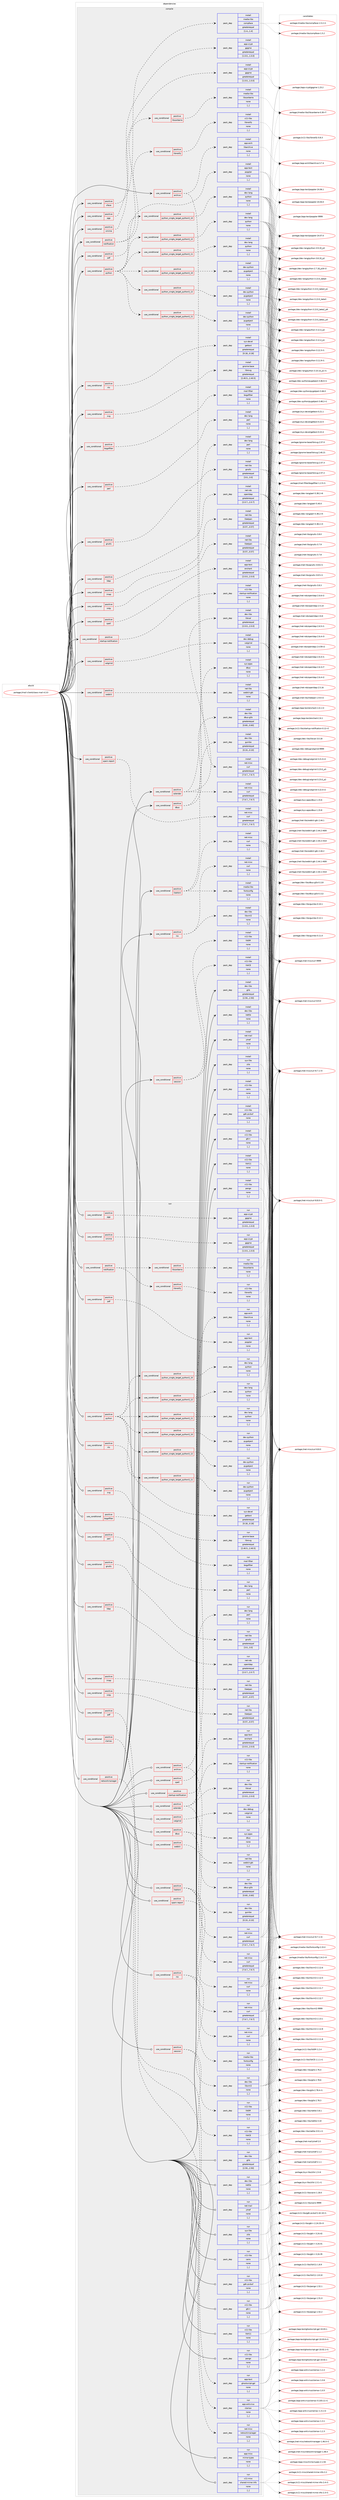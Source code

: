 digraph prolog {

# *************
# Graph options
# *************

newrank=true;
concentrate=true;
compound=true;
graph [rankdir=LR,fontname=Helvetica,fontsize=10,ranksep=1.5];#, ranksep=2.5, nodesep=0.2];
edge  [arrowhead=vee];
node  [fontname=Helvetica,fontsize=10];

# **********
# The ebuild
# **********

subgraph cluster_leftcol {
color=gray;
label=<<i>ebuild</i>>;
id [label="portage://mail-client/claws-mail-4.3.0", color=red, width=4, href="../mail-client/claws-mail-4.3.0.svg"];
}

# ****************
# The dependencies
# ****************

subgraph cluster_midcol {
color=gray;
label=<<i>dependencies</i>>;
subgraph cluster_compile {
fillcolor="#eeeeee";
style=filled;
label=<<i>compile</i>>;
subgraph cond69113 {
dependency275540 [label=<<TABLE BORDER="0" CELLBORDER="1" CELLSPACING="0" CELLPADDING="4"><TR><TD ROWSPAN="3" CELLPADDING="10">use_conditional</TD></TR><TR><TD>positive</TD></TR><TR><TD>archive</TD></TR></TABLE>>, shape=none, color=red];
subgraph pack204209 {
dependency275541 [label=<<TABLE BORDER="0" CELLBORDER="1" CELLSPACING="0" CELLPADDING="4" WIDTH="220"><TR><TD ROWSPAN="6" CELLPADDING="30">pack_dep</TD></TR><TR><TD WIDTH="110">install</TD></TR><TR><TD>app-arch</TD></TR><TR><TD>libarchive</TD></TR><TR><TD>none</TD></TR><TR><TD>[,,]</TD></TR></TABLE>>, shape=none, color=blue];
}
dependency275540:e -> dependency275541:w [weight=20,style="dashed",arrowhead="vee"];
subgraph pack204210 {
dependency275542 [label=<<TABLE BORDER="0" CELLBORDER="1" CELLSPACING="0" CELLPADDING="4" WIDTH="220"><TR><TD ROWSPAN="6" CELLPADDING="30">pack_dep</TD></TR><TR><TD WIDTH="110">install</TD></TR><TR><TD>net-misc</TD></TR><TR><TD>curl</TD></TR><TR><TD>greaterequal</TD></TR><TR><TD>[7.9.7,,,7.9.7]</TD></TR></TABLE>>, shape=none, color=blue];
}
dependency275540:e -> dependency275542:w [weight=20,style="dashed",arrowhead="vee"];
}
id:e -> dependency275540:w [weight=20,style="solid",arrowhead="vee"];
subgraph cond69114 {
dependency275543 [label=<<TABLE BORDER="0" CELLBORDER="1" CELLSPACING="0" CELLPADDING="4"><TR><TD ROWSPAN="3" CELLPADDING="10">use_conditional</TD></TR><TR><TD>positive</TD></TR><TR><TD>bogofilter</TD></TR></TABLE>>, shape=none, color=red];
subgraph pack204211 {
dependency275544 [label=<<TABLE BORDER="0" CELLBORDER="1" CELLSPACING="0" CELLPADDING="4" WIDTH="220"><TR><TD ROWSPAN="6" CELLPADDING="30">pack_dep</TD></TR><TR><TD WIDTH="110">install</TD></TR><TR><TD>mail-filter</TD></TR><TR><TD>bogofilter</TD></TR><TR><TD>none</TD></TR><TR><TD>[,,]</TD></TR></TABLE>>, shape=none, color=blue];
}
dependency275543:e -> dependency275544:w [weight=20,style="dashed",arrowhead="vee"];
}
id:e -> dependency275543:w [weight=20,style="solid",arrowhead="vee"];
subgraph cond69115 {
dependency275545 [label=<<TABLE BORDER="0" CELLBORDER="1" CELLSPACING="0" CELLPADDING="4"><TR><TD ROWSPAN="3" CELLPADDING="10">use_conditional</TD></TR><TR><TD>positive</TD></TR><TR><TD>calendar</TD></TR></TABLE>>, shape=none, color=red];
subgraph pack204212 {
dependency275546 [label=<<TABLE BORDER="0" CELLBORDER="1" CELLSPACING="0" CELLPADDING="4" WIDTH="220"><TR><TD ROWSPAN="6" CELLPADDING="30">pack_dep</TD></TR><TR><TD WIDTH="110">install</TD></TR><TR><TD>dev-lang</TD></TR><TR><TD>perl</TD></TR><TR><TD>none</TD></TR><TR><TD>[,,]</TD></TR></TABLE>>, shape=none, color=blue];
}
dependency275545:e -> dependency275546:w [weight=20,style="dashed",arrowhead="vee"];
subgraph pack204213 {
dependency275547 [label=<<TABLE BORDER="0" CELLBORDER="1" CELLSPACING="0" CELLPADDING="4" WIDTH="220"><TR><TD ROWSPAN="6" CELLPADDING="30">pack_dep</TD></TR><TR><TD WIDTH="110">install</TD></TR><TR><TD>dev-libs</TD></TR><TR><TD>libical</TD></TR><TR><TD>greaterequal</TD></TR><TR><TD>[2.0.0,,,2.0.0]</TD></TR></TABLE>>, shape=none, color=blue];
}
dependency275545:e -> dependency275547:w [weight=20,style="dashed",arrowhead="vee"];
subgraph pack204214 {
dependency275548 [label=<<TABLE BORDER="0" CELLBORDER="1" CELLSPACING="0" CELLPADDING="4" WIDTH="220"><TR><TD ROWSPAN="6" CELLPADDING="30">pack_dep</TD></TR><TR><TD WIDTH="110">install</TD></TR><TR><TD>net-misc</TD></TR><TR><TD>curl</TD></TR><TR><TD>greaterequal</TD></TR><TR><TD>[7.9.7,,,7.9.7]</TD></TR></TABLE>>, shape=none, color=blue];
}
dependency275545:e -> dependency275548:w [weight=20,style="dashed",arrowhead="vee"];
}
id:e -> dependency275545:w [weight=20,style="solid",arrowhead="vee"];
subgraph cond69116 {
dependency275549 [label=<<TABLE BORDER="0" CELLBORDER="1" CELLSPACING="0" CELLPADDING="4"><TR><TD ROWSPAN="3" CELLPADDING="10">use_conditional</TD></TR><TR><TD>positive</TD></TR><TR><TD>dbus</TD></TR></TABLE>>, shape=none, color=red];
subgraph pack204215 {
dependency275550 [label=<<TABLE BORDER="0" CELLBORDER="1" CELLSPACING="0" CELLPADDING="4" WIDTH="220"><TR><TD ROWSPAN="6" CELLPADDING="30">pack_dep</TD></TR><TR><TD WIDTH="110">install</TD></TR><TR><TD>dev-libs</TD></TR><TR><TD>dbus-glib</TD></TR><TR><TD>greaterequal</TD></TR><TR><TD>[0.60,,,0.60]</TD></TR></TABLE>>, shape=none, color=blue];
}
dependency275549:e -> dependency275550:w [weight=20,style="dashed",arrowhead="vee"];
subgraph pack204216 {
dependency275551 [label=<<TABLE BORDER="0" CELLBORDER="1" CELLSPACING="0" CELLPADDING="4" WIDTH="220"><TR><TD ROWSPAN="6" CELLPADDING="30">pack_dep</TD></TR><TR><TD WIDTH="110">install</TD></TR><TR><TD>sys-apps</TD></TR><TR><TD>dbus</TD></TR><TR><TD>none</TD></TR><TR><TD>[,,]</TD></TR></TABLE>>, shape=none, color=blue];
}
dependency275549:e -> dependency275551:w [weight=20,style="dashed",arrowhead="vee"];
}
id:e -> dependency275549:w [weight=20,style="solid",arrowhead="vee"];
subgraph cond69117 {
dependency275552 [label=<<TABLE BORDER="0" CELLBORDER="1" CELLSPACING="0" CELLPADDING="4"><TR><TD ROWSPAN="3" CELLPADDING="10">use_conditional</TD></TR><TR><TD>positive</TD></TR><TR><TD>gnutls</TD></TR></TABLE>>, shape=none, color=red];
subgraph pack204217 {
dependency275553 [label=<<TABLE BORDER="0" CELLBORDER="1" CELLSPACING="0" CELLPADDING="4" WIDTH="220"><TR><TD ROWSPAN="6" CELLPADDING="30">pack_dep</TD></TR><TR><TD WIDTH="110">install</TD></TR><TR><TD>net-libs</TD></TR><TR><TD>gnutls</TD></TR><TR><TD>greaterequal</TD></TR><TR><TD>[3.0,,,3.0]</TD></TR></TABLE>>, shape=none, color=blue];
}
dependency275552:e -> dependency275553:w [weight=20,style="dashed",arrowhead="vee"];
}
id:e -> dependency275552:w [weight=20,style="solid",arrowhead="vee"];
subgraph cond69118 {
dependency275554 [label=<<TABLE BORDER="0" CELLBORDER="1" CELLSPACING="0" CELLPADDING="4"><TR><TD ROWSPAN="3" CELLPADDING="10">use_conditional</TD></TR><TR><TD>positive</TD></TR><TR><TD>imap</TD></TR></TABLE>>, shape=none, color=red];
subgraph pack204218 {
dependency275555 [label=<<TABLE BORDER="0" CELLBORDER="1" CELLSPACING="0" CELLPADDING="4" WIDTH="220"><TR><TD ROWSPAN="6" CELLPADDING="30">pack_dep</TD></TR><TR><TD WIDTH="110">install</TD></TR><TR><TD>net-libs</TD></TR><TR><TD>libetpan</TD></TR><TR><TD>greaterequal</TD></TR><TR><TD>[0.57,,,0.57]</TD></TR></TABLE>>, shape=none, color=blue];
}
dependency275554:e -> dependency275555:w [weight=20,style="dashed",arrowhead="vee"];
}
id:e -> dependency275554:w [weight=20,style="solid",arrowhead="vee"];
subgraph cond69119 {
dependency275556 [label=<<TABLE BORDER="0" CELLBORDER="1" CELLSPACING="0" CELLPADDING="4"><TR><TD ROWSPAN="3" CELLPADDING="10">use_conditional</TD></TR><TR><TD>positive</TD></TR><TR><TD>ldap</TD></TR></TABLE>>, shape=none, color=red];
subgraph pack204219 {
dependency275557 [label=<<TABLE BORDER="0" CELLBORDER="1" CELLSPACING="0" CELLPADDING="4" WIDTH="220"><TR><TD ROWSPAN="6" CELLPADDING="30">pack_dep</TD></TR><TR><TD WIDTH="110">install</TD></TR><TR><TD>net-nds</TD></TR><TR><TD>openldap</TD></TR><TR><TD>greaterequal</TD></TR><TR><TD>[2.0.7,,,2.0.7]</TD></TR></TABLE>>, shape=none, color=blue];
}
dependency275556:e -> dependency275557:w [weight=20,style="dashed",arrowhead="vee"];
}
id:e -> dependency275556:w [weight=20,style="solid",arrowhead="vee"];
subgraph cond69120 {
dependency275558 [label=<<TABLE BORDER="0" CELLBORDER="1" CELLSPACING="0" CELLPADDING="4"><TR><TD ROWSPAN="3" CELLPADDING="10">use_conditional</TD></TR><TR><TD>positive</TD></TR><TR><TD>litehtml</TD></TR></TABLE>>, shape=none, color=red];
subgraph pack204220 {
dependency275559 [label=<<TABLE BORDER="0" CELLBORDER="1" CELLSPACING="0" CELLPADDING="4" WIDTH="220"><TR><TD ROWSPAN="6" CELLPADDING="30">pack_dep</TD></TR><TR><TD WIDTH="110">install</TD></TR><TR><TD>dev-libs</TD></TR><TR><TD>gumbo</TD></TR><TR><TD>greaterequal</TD></TR><TR><TD>[0.10,,,0.10]</TD></TR></TABLE>>, shape=none, color=blue];
}
dependency275558:e -> dependency275559:w [weight=20,style="dashed",arrowhead="vee"];
subgraph pack204221 {
dependency275560 [label=<<TABLE BORDER="0" CELLBORDER="1" CELLSPACING="0" CELLPADDING="4" WIDTH="220"><TR><TD ROWSPAN="6" CELLPADDING="30">pack_dep</TD></TR><TR><TD WIDTH="110">install</TD></TR><TR><TD>net-misc</TD></TR><TR><TD>curl</TD></TR><TR><TD>none</TD></TR><TR><TD>[,,]</TD></TR></TABLE>>, shape=none, color=blue];
}
dependency275558:e -> dependency275560:w [weight=20,style="dashed",arrowhead="vee"];
subgraph pack204222 {
dependency275561 [label=<<TABLE BORDER="0" CELLBORDER="1" CELLSPACING="0" CELLPADDING="4" WIDTH="220"><TR><TD ROWSPAN="6" CELLPADDING="30">pack_dep</TD></TR><TR><TD WIDTH="110">install</TD></TR><TR><TD>media-libs</TD></TR><TR><TD>fontconfig</TD></TR><TR><TD>none</TD></TR><TR><TD>[,,]</TD></TR></TABLE>>, shape=none, color=blue];
}
dependency275558:e -> dependency275561:w [weight=20,style="dashed",arrowhead="vee"];
}
id:e -> dependency275558:w [weight=20,style="solid",arrowhead="vee"];
subgraph cond69121 {
dependency275562 [label=<<TABLE BORDER="0" CELLBORDER="1" CELLSPACING="0" CELLPADDING="4"><TR><TD ROWSPAN="3" CELLPADDING="10">use_conditional</TD></TR><TR><TD>positive</TD></TR><TR><TD>nls</TD></TR></TABLE>>, shape=none, color=red];
subgraph pack204223 {
dependency275563 [label=<<TABLE BORDER="0" CELLBORDER="1" CELLSPACING="0" CELLPADDING="4" WIDTH="220"><TR><TD ROWSPAN="6" CELLPADDING="30">pack_dep</TD></TR><TR><TD WIDTH="110">install</TD></TR><TR><TD>sys-devel</TD></TR><TR><TD>gettext</TD></TR><TR><TD>greaterequal</TD></TR><TR><TD>[0.18,,,0.18]</TD></TR></TABLE>>, shape=none, color=blue];
}
dependency275562:e -> dependency275563:w [weight=20,style="dashed",arrowhead="vee"];
}
id:e -> dependency275562:w [weight=20,style="solid",arrowhead="vee"];
subgraph cond69122 {
dependency275564 [label=<<TABLE BORDER="0" CELLBORDER="1" CELLSPACING="0" CELLPADDING="4"><TR><TD ROWSPAN="3" CELLPADDING="10">use_conditional</TD></TR><TR><TD>positive</TD></TR><TR><TD>nntp</TD></TR></TABLE>>, shape=none, color=red];
subgraph pack204224 {
dependency275565 [label=<<TABLE BORDER="0" CELLBORDER="1" CELLSPACING="0" CELLPADDING="4" WIDTH="220"><TR><TD ROWSPAN="6" CELLPADDING="30">pack_dep</TD></TR><TR><TD WIDTH="110">install</TD></TR><TR><TD>net-libs</TD></TR><TR><TD>libetpan</TD></TR><TR><TD>greaterequal</TD></TR><TR><TD>[0.57,,,0.57]</TD></TR></TABLE>>, shape=none, color=blue];
}
dependency275564:e -> dependency275565:w [weight=20,style="dashed",arrowhead="vee"];
}
id:e -> dependency275564:w [weight=20,style="solid",arrowhead="vee"];
subgraph cond69123 {
dependency275566 [label=<<TABLE BORDER="0" CELLBORDER="1" CELLSPACING="0" CELLPADDING="4"><TR><TD ROWSPAN="3" CELLPADDING="10">use_conditional</TD></TR><TR><TD>positive</TD></TR><TR><TD>notification</TD></TR></TABLE>>, shape=none, color=red];
subgraph cond69124 {
dependency275567 [label=<<TABLE BORDER="0" CELLBORDER="1" CELLSPACING="0" CELLPADDING="4"><TR><TD ROWSPAN="3" CELLPADDING="10">use_conditional</TD></TR><TR><TD>positive</TD></TR><TR><TD>libcanberra</TD></TR></TABLE>>, shape=none, color=red];
subgraph pack204225 {
dependency275568 [label=<<TABLE BORDER="0" CELLBORDER="1" CELLSPACING="0" CELLPADDING="4" WIDTH="220"><TR><TD ROWSPAN="6" CELLPADDING="30">pack_dep</TD></TR><TR><TD WIDTH="110">install</TD></TR><TR><TD>media-libs</TD></TR><TR><TD>libcanberra</TD></TR><TR><TD>none</TD></TR><TR><TD>[,,]</TD></TR></TABLE>>, shape=none, color=blue];
}
dependency275567:e -> dependency275568:w [weight=20,style="dashed",arrowhead="vee"];
}
dependency275566:e -> dependency275567:w [weight=20,style="dashed",arrowhead="vee"];
subgraph cond69125 {
dependency275569 [label=<<TABLE BORDER="0" CELLBORDER="1" CELLSPACING="0" CELLPADDING="4"><TR><TD ROWSPAN="3" CELLPADDING="10">use_conditional</TD></TR><TR><TD>positive</TD></TR><TR><TD>libnotify</TD></TR></TABLE>>, shape=none, color=red];
subgraph pack204226 {
dependency275570 [label=<<TABLE BORDER="0" CELLBORDER="1" CELLSPACING="0" CELLPADDING="4" WIDTH="220"><TR><TD ROWSPAN="6" CELLPADDING="30">pack_dep</TD></TR><TR><TD WIDTH="110">install</TD></TR><TR><TD>x11-libs</TD></TR><TR><TD>libnotify</TD></TR><TR><TD>none</TD></TR><TR><TD>[,,]</TD></TR></TABLE>>, shape=none, color=blue];
}
dependency275569:e -> dependency275570:w [weight=20,style="dashed",arrowhead="vee"];
}
dependency275566:e -> dependency275569:w [weight=20,style="dashed",arrowhead="vee"];
}
id:e -> dependency275566:w [weight=20,style="solid",arrowhead="vee"];
subgraph cond69126 {
dependency275571 [label=<<TABLE BORDER="0" CELLBORDER="1" CELLSPACING="0" CELLPADDING="4"><TR><TD ROWSPAN="3" CELLPADDING="10">use_conditional</TD></TR><TR><TD>positive</TD></TR><TR><TD>pdf</TD></TR></TABLE>>, shape=none, color=red];
subgraph pack204227 {
dependency275572 [label=<<TABLE BORDER="0" CELLBORDER="1" CELLSPACING="0" CELLPADDING="4" WIDTH="220"><TR><TD ROWSPAN="6" CELLPADDING="30">pack_dep</TD></TR><TR><TD WIDTH="110">install</TD></TR><TR><TD>app-text</TD></TR><TR><TD>poppler</TD></TR><TR><TD>none</TD></TR><TR><TD>[,,]</TD></TR></TABLE>>, shape=none, color=blue];
}
dependency275571:e -> dependency275572:w [weight=20,style="dashed",arrowhead="vee"];
}
id:e -> dependency275571:w [weight=20,style="solid",arrowhead="vee"];
subgraph cond69127 {
dependency275573 [label=<<TABLE BORDER="0" CELLBORDER="1" CELLSPACING="0" CELLPADDING="4"><TR><TD ROWSPAN="3" CELLPADDING="10">use_conditional</TD></TR><TR><TD>positive</TD></TR><TR><TD>perl</TD></TR></TABLE>>, shape=none, color=red];
subgraph pack204228 {
dependency275574 [label=<<TABLE BORDER="0" CELLBORDER="1" CELLSPACING="0" CELLPADDING="4" WIDTH="220"><TR><TD ROWSPAN="6" CELLPADDING="30">pack_dep</TD></TR><TR><TD WIDTH="110">install</TD></TR><TR><TD>dev-lang</TD></TR><TR><TD>perl</TD></TR><TR><TD>none</TD></TR><TR><TD>[,,]</TD></TR></TABLE>>, shape=none, color=blue];
}
dependency275573:e -> dependency275574:w [weight=20,style="dashed",arrowhead="vee"];
}
id:e -> dependency275573:w [weight=20,style="solid",arrowhead="vee"];
subgraph cond69128 {
dependency275575 [label=<<TABLE BORDER="0" CELLBORDER="1" CELLSPACING="0" CELLPADDING="4"><TR><TD ROWSPAN="3" CELLPADDING="10">use_conditional</TD></TR><TR><TD>positive</TD></TR><TR><TD>pgp</TD></TR></TABLE>>, shape=none, color=red];
subgraph pack204229 {
dependency275576 [label=<<TABLE BORDER="0" CELLBORDER="1" CELLSPACING="0" CELLPADDING="4" WIDTH="220"><TR><TD ROWSPAN="6" CELLPADDING="30">pack_dep</TD></TR><TR><TD WIDTH="110">install</TD></TR><TR><TD>app-crypt</TD></TR><TR><TD>gpgme</TD></TR><TR><TD>greaterequal</TD></TR><TR><TD>[1.0.0,,,1.0.0]</TD></TR></TABLE>>, shape=none, color=blue];
}
dependency275575:e -> dependency275576:w [weight=20,style="dashed",arrowhead="vee"];
}
id:e -> dependency275575:w [weight=20,style="solid",arrowhead="vee"];
subgraph cond69129 {
dependency275577 [label=<<TABLE BORDER="0" CELLBORDER="1" CELLSPACING="0" CELLPADDING="4"><TR><TD ROWSPAN="3" CELLPADDING="10">use_conditional</TD></TR><TR><TD>positive</TD></TR><TR><TD>python</TD></TR></TABLE>>, shape=none, color=red];
subgraph cond69130 {
dependency275578 [label=<<TABLE BORDER="0" CELLBORDER="1" CELLSPACING="0" CELLPADDING="4"><TR><TD ROWSPAN="3" CELLPADDING="10">use_conditional</TD></TR><TR><TD>positive</TD></TR><TR><TD>python_single_target_python3_10</TD></TR></TABLE>>, shape=none, color=red];
subgraph pack204230 {
dependency275579 [label=<<TABLE BORDER="0" CELLBORDER="1" CELLSPACING="0" CELLPADDING="4" WIDTH="220"><TR><TD ROWSPAN="6" CELLPADDING="30">pack_dep</TD></TR><TR><TD WIDTH="110">install</TD></TR><TR><TD>dev-lang</TD></TR><TR><TD>python</TD></TR><TR><TD>none</TD></TR><TR><TD>[,,]</TD></TR></TABLE>>, shape=none, color=blue];
}
dependency275578:e -> dependency275579:w [weight=20,style="dashed",arrowhead="vee"];
}
dependency275577:e -> dependency275578:w [weight=20,style="dashed",arrowhead="vee"];
subgraph cond69131 {
dependency275580 [label=<<TABLE BORDER="0" CELLBORDER="1" CELLSPACING="0" CELLPADDING="4"><TR><TD ROWSPAN="3" CELLPADDING="10">use_conditional</TD></TR><TR><TD>positive</TD></TR><TR><TD>python_single_target_python3_11</TD></TR></TABLE>>, shape=none, color=red];
subgraph pack204231 {
dependency275581 [label=<<TABLE BORDER="0" CELLBORDER="1" CELLSPACING="0" CELLPADDING="4" WIDTH="220"><TR><TD ROWSPAN="6" CELLPADDING="30">pack_dep</TD></TR><TR><TD WIDTH="110">install</TD></TR><TR><TD>dev-lang</TD></TR><TR><TD>python</TD></TR><TR><TD>none</TD></TR><TR><TD>[,,]</TD></TR></TABLE>>, shape=none, color=blue];
}
dependency275580:e -> dependency275581:w [weight=20,style="dashed",arrowhead="vee"];
}
dependency275577:e -> dependency275580:w [weight=20,style="dashed",arrowhead="vee"];
subgraph cond69132 {
dependency275582 [label=<<TABLE BORDER="0" CELLBORDER="1" CELLSPACING="0" CELLPADDING="4"><TR><TD ROWSPAN="3" CELLPADDING="10">use_conditional</TD></TR><TR><TD>positive</TD></TR><TR><TD>python_single_target_python3_12</TD></TR></TABLE>>, shape=none, color=red];
subgraph pack204232 {
dependency275583 [label=<<TABLE BORDER="0" CELLBORDER="1" CELLSPACING="0" CELLPADDING="4" WIDTH="220"><TR><TD ROWSPAN="6" CELLPADDING="30">pack_dep</TD></TR><TR><TD WIDTH="110">install</TD></TR><TR><TD>dev-lang</TD></TR><TR><TD>python</TD></TR><TR><TD>none</TD></TR><TR><TD>[,,]</TD></TR></TABLE>>, shape=none, color=blue];
}
dependency275582:e -> dependency275583:w [weight=20,style="dashed",arrowhead="vee"];
}
dependency275577:e -> dependency275582:w [weight=20,style="dashed",arrowhead="vee"];
subgraph cond69133 {
dependency275584 [label=<<TABLE BORDER="0" CELLBORDER="1" CELLSPACING="0" CELLPADDING="4"><TR><TD ROWSPAN="3" CELLPADDING="10">use_conditional</TD></TR><TR><TD>positive</TD></TR><TR><TD>python_single_target_python3_10</TD></TR></TABLE>>, shape=none, color=red];
subgraph pack204233 {
dependency275585 [label=<<TABLE BORDER="0" CELLBORDER="1" CELLSPACING="0" CELLPADDING="4" WIDTH="220"><TR><TD ROWSPAN="6" CELLPADDING="30">pack_dep</TD></TR><TR><TD WIDTH="110">install</TD></TR><TR><TD>dev-python</TD></TR><TR><TD>pygobject</TD></TR><TR><TD>none</TD></TR><TR><TD>[,,]</TD></TR></TABLE>>, shape=none, color=blue];
}
dependency275584:e -> dependency275585:w [weight=20,style="dashed",arrowhead="vee"];
}
dependency275577:e -> dependency275584:w [weight=20,style="dashed",arrowhead="vee"];
subgraph cond69134 {
dependency275586 [label=<<TABLE BORDER="0" CELLBORDER="1" CELLSPACING="0" CELLPADDING="4"><TR><TD ROWSPAN="3" CELLPADDING="10">use_conditional</TD></TR><TR><TD>positive</TD></TR><TR><TD>python_single_target_python3_11</TD></TR></TABLE>>, shape=none, color=red];
subgraph pack204234 {
dependency275587 [label=<<TABLE BORDER="0" CELLBORDER="1" CELLSPACING="0" CELLPADDING="4" WIDTH="220"><TR><TD ROWSPAN="6" CELLPADDING="30">pack_dep</TD></TR><TR><TD WIDTH="110">install</TD></TR><TR><TD>dev-python</TD></TR><TR><TD>pygobject</TD></TR><TR><TD>none</TD></TR><TR><TD>[,,]</TD></TR></TABLE>>, shape=none, color=blue];
}
dependency275586:e -> dependency275587:w [weight=20,style="dashed",arrowhead="vee"];
}
dependency275577:e -> dependency275586:w [weight=20,style="dashed",arrowhead="vee"];
subgraph cond69135 {
dependency275588 [label=<<TABLE BORDER="0" CELLBORDER="1" CELLSPACING="0" CELLPADDING="4"><TR><TD ROWSPAN="3" CELLPADDING="10">use_conditional</TD></TR><TR><TD>positive</TD></TR><TR><TD>python_single_target_python3_12</TD></TR></TABLE>>, shape=none, color=red];
subgraph pack204235 {
dependency275589 [label=<<TABLE BORDER="0" CELLBORDER="1" CELLSPACING="0" CELLPADDING="4" WIDTH="220"><TR><TD ROWSPAN="6" CELLPADDING="30">pack_dep</TD></TR><TR><TD WIDTH="110">install</TD></TR><TR><TD>dev-python</TD></TR><TR><TD>pygobject</TD></TR><TR><TD>none</TD></TR><TR><TD>[,,]</TD></TR></TABLE>>, shape=none, color=blue];
}
dependency275588:e -> dependency275589:w [weight=20,style="dashed",arrowhead="vee"];
}
dependency275577:e -> dependency275588:w [weight=20,style="dashed",arrowhead="vee"];
}
id:e -> dependency275577:w [weight=20,style="solid",arrowhead="vee"];
subgraph cond69136 {
dependency275590 [label=<<TABLE BORDER="0" CELLBORDER="1" CELLSPACING="0" CELLPADDING="4"><TR><TD ROWSPAN="3" CELLPADDING="10">use_conditional</TD></TR><TR><TD>positive</TD></TR><TR><TD>rss</TD></TR></TABLE>>, shape=none, color=red];
subgraph pack204236 {
dependency275591 [label=<<TABLE BORDER="0" CELLBORDER="1" CELLSPACING="0" CELLPADDING="4" WIDTH="220"><TR><TD ROWSPAN="6" CELLPADDING="30">pack_dep</TD></TR><TR><TD WIDTH="110">install</TD></TR><TR><TD>dev-libs</TD></TR><TR><TD>libxml2</TD></TR><TR><TD>none</TD></TR><TR><TD>[,,]</TD></TR></TABLE>>, shape=none, color=blue];
}
dependency275590:e -> dependency275591:w [weight=20,style="dashed",arrowhead="vee"];
subgraph pack204237 {
dependency275592 [label=<<TABLE BORDER="0" CELLBORDER="1" CELLSPACING="0" CELLPADDING="4" WIDTH="220"><TR><TD ROWSPAN="6" CELLPADDING="30">pack_dep</TD></TR><TR><TD WIDTH="110">install</TD></TR><TR><TD>net-misc</TD></TR><TR><TD>curl</TD></TR><TR><TD>none</TD></TR><TR><TD>[,,]</TD></TR></TABLE>>, shape=none, color=blue];
}
dependency275590:e -> dependency275592:w [weight=20,style="dashed",arrowhead="vee"];
}
id:e -> dependency275590:w [weight=20,style="solid",arrowhead="vee"];
subgraph cond69137 {
dependency275593 [label=<<TABLE BORDER="0" CELLBORDER="1" CELLSPACING="0" CELLPADDING="4"><TR><TD ROWSPAN="3" CELLPADDING="10">use_conditional</TD></TR><TR><TD>positive</TD></TR><TR><TD>session</TD></TR></TABLE>>, shape=none, color=red];
subgraph pack204238 {
dependency275594 [label=<<TABLE BORDER="0" CELLBORDER="1" CELLSPACING="0" CELLPADDING="4" WIDTH="220"><TR><TD ROWSPAN="6" CELLPADDING="30">pack_dep</TD></TR><TR><TD WIDTH="110">install</TD></TR><TR><TD>x11-libs</TD></TR><TR><TD>libICE</TD></TR><TR><TD>none</TD></TR><TR><TD>[,,]</TD></TR></TABLE>>, shape=none, color=blue];
}
dependency275593:e -> dependency275594:w [weight=20,style="dashed",arrowhead="vee"];
subgraph pack204239 {
dependency275595 [label=<<TABLE BORDER="0" CELLBORDER="1" CELLSPACING="0" CELLPADDING="4" WIDTH="220"><TR><TD ROWSPAN="6" CELLPADDING="30">pack_dep</TD></TR><TR><TD WIDTH="110">install</TD></TR><TR><TD>x11-libs</TD></TR><TR><TD>libSM</TD></TR><TR><TD>none</TD></TR><TR><TD>[,,]</TD></TR></TABLE>>, shape=none, color=blue];
}
dependency275593:e -> dependency275595:w [weight=20,style="dashed",arrowhead="vee"];
}
id:e -> dependency275593:w [weight=20,style="solid",arrowhead="vee"];
subgraph cond69138 {
dependency275596 [label=<<TABLE BORDER="0" CELLBORDER="1" CELLSPACING="0" CELLPADDING="4"><TR><TD ROWSPAN="3" CELLPADDING="10">use_conditional</TD></TR><TR><TD>positive</TD></TR><TR><TD>smime</TD></TR></TABLE>>, shape=none, color=red];
subgraph pack204240 {
dependency275597 [label=<<TABLE BORDER="0" CELLBORDER="1" CELLSPACING="0" CELLPADDING="4" WIDTH="220"><TR><TD ROWSPAN="6" CELLPADDING="30">pack_dep</TD></TR><TR><TD WIDTH="110">install</TD></TR><TR><TD>app-crypt</TD></TR><TR><TD>gpgme</TD></TR><TR><TD>greaterequal</TD></TR><TR><TD>[1.0.0,,,1.0.0]</TD></TR></TABLE>>, shape=none, color=blue];
}
dependency275596:e -> dependency275597:w [weight=20,style="dashed",arrowhead="vee"];
}
id:e -> dependency275596:w [weight=20,style="solid",arrowhead="vee"];
subgraph cond69139 {
dependency275598 [label=<<TABLE BORDER="0" CELLBORDER="1" CELLSPACING="0" CELLPADDING="4"><TR><TD ROWSPAN="3" CELLPADDING="10">use_conditional</TD></TR><TR><TD>positive</TD></TR><TR><TD>spam-report</TD></TR></TABLE>>, shape=none, color=red];
subgraph pack204241 {
dependency275599 [label=<<TABLE BORDER="0" CELLBORDER="1" CELLSPACING="0" CELLPADDING="4" WIDTH="220"><TR><TD ROWSPAN="6" CELLPADDING="30">pack_dep</TD></TR><TR><TD WIDTH="110">install</TD></TR><TR><TD>net-misc</TD></TR><TR><TD>curl</TD></TR><TR><TD>greaterequal</TD></TR><TR><TD>[7.9.7,,,7.9.7]</TD></TR></TABLE>>, shape=none, color=blue];
}
dependency275598:e -> dependency275599:w [weight=20,style="dashed",arrowhead="vee"];
}
id:e -> dependency275598:w [weight=20,style="solid",arrowhead="vee"];
subgraph cond69140 {
dependency275600 [label=<<TABLE BORDER="0" CELLBORDER="1" CELLSPACING="0" CELLPADDING="4"><TR><TD ROWSPAN="3" CELLPADDING="10">use_conditional</TD></TR><TR><TD>positive</TD></TR><TR><TD>spell</TD></TR></TABLE>>, shape=none, color=red];
subgraph pack204242 {
dependency275601 [label=<<TABLE BORDER="0" CELLBORDER="1" CELLSPACING="0" CELLPADDING="4" WIDTH="220"><TR><TD ROWSPAN="6" CELLPADDING="30">pack_dep</TD></TR><TR><TD WIDTH="110">install</TD></TR><TR><TD>app-text</TD></TR><TR><TD>enchant</TD></TR><TR><TD>greaterequal</TD></TR><TR><TD>[2.0.0,,,2.0.0]</TD></TR></TABLE>>, shape=none, color=blue];
}
dependency275600:e -> dependency275601:w [weight=20,style="dashed",arrowhead="vee"];
}
id:e -> dependency275600:w [weight=20,style="solid",arrowhead="vee"];
subgraph cond69141 {
dependency275602 [label=<<TABLE BORDER="0" CELLBORDER="1" CELLSPACING="0" CELLPADDING="4"><TR><TD ROWSPAN="3" CELLPADDING="10">use_conditional</TD></TR><TR><TD>positive</TD></TR><TR><TD>startup-notification</TD></TR></TABLE>>, shape=none, color=red];
subgraph pack204243 {
dependency275603 [label=<<TABLE BORDER="0" CELLBORDER="1" CELLSPACING="0" CELLPADDING="4" WIDTH="220"><TR><TD ROWSPAN="6" CELLPADDING="30">pack_dep</TD></TR><TR><TD WIDTH="110">install</TD></TR><TR><TD>x11-libs</TD></TR><TR><TD>startup-notification</TD></TR><TR><TD>none</TD></TR><TR><TD>[,,]</TD></TR></TABLE>>, shape=none, color=blue];
}
dependency275602:e -> dependency275603:w [weight=20,style="dashed",arrowhead="vee"];
}
id:e -> dependency275602:w [weight=20,style="solid",arrowhead="vee"];
subgraph cond69142 {
dependency275604 [label=<<TABLE BORDER="0" CELLBORDER="1" CELLSPACING="0" CELLPADDING="4"><TR><TD ROWSPAN="3" CELLPADDING="10">use_conditional</TD></TR><TR><TD>positive</TD></TR><TR><TD>svg</TD></TR></TABLE>>, shape=none, color=red];
subgraph pack204244 {
dependency275605 [label=<<TABLE BORDER="0" CELLBORDER="1" CELLSPACING="0" CELLPADDING="4" WIDTH="220"><TR><TD ROWSPAN="6" CELLPADDING="30">pack_dep</TD></TR><TR><TD WIDTH="110">install</TD></TR><TR><TD>gnome-base</TD></TR><TR><TD>librsvg</TD></TR><TR><TD>greaterequal</TD></TR><TR><TD>[2.40.5,,,2.40.5]</TD></TR></TABLE>>, shape=none, color=blue];
}
dependency275604:e -> dependency275605:w [weight=20,style="dashed",arrowhead="vee"];
}
id:e -> dependency275604:w [weight=20,style="solid",arrowhead="vee"];
subgraph cond69143 {
dependency275606 [label=<<TABLE BORDER="0" CELLBORDER="1" CELLSPACING="0" CELLPADDING="4"><TR><TD ROWSPAN="3" CELLPADDING="10">use_conditional</TD></TR><TR><TD>positive</TD></TR><TR><TD>valgrind</TD></TR></TABLE>>, shape=none, color=red];
subgraph pack204245 {
dependency275607 [label=<<TABLE BORDER="0" CELLBORDER="1" CELLSPACING="0" CELLPADDING="4" WIDTH="220"><TR><TD ROWSPAN="6" CELLPADDING="30">pack_dep</TD></TR><TR><TD WIDTH="110">install</TD></TR><TR><TD>dev-debug</TD></TR><TR><TD>valgrind</TD></TR><TR><TD>none</TD></TR><TR><TD>[,,]</TD></TR></TABLE>>, shape=none, color=blue];
}
dependency275606:e -> dependency275607:w [weight=20,style="dashed",arrowhead="vee"];
}
id:e -> dependency275606:w [weight=20,style="solid",arrowhead="vee"];
subgraph cond69144 {
dependency275608 [label=<<TABLE BORDER="0" CELLBORDER="1" CELLSPACING="0" CELLPADDING="4"><TR><TD ROWSPAN="3" CELLPADDING="10">use_conditional</TD></TR><TR><TD>positive</TD></TR><TR><TD>webkit</TD></TR></TABLE>>, shape=none, color=red];
subgraph pack204246 {
dependency275609 [label=<<TABLE BORDER="0" CELLBORDER="1" CELLSPACING="0" CELLPADDING="4" WIDTH="220"><TR><TD ROWSPAN="6" CELLPADDING="30">pack_dep</TD></TR><TR><TD WIDTH="110">install</TD></TR><TR><TD>net-libs</TD></TR><TR><TD>webkit-gtk</TD></TR><TR><TD>none</TD></TR><TR><TD>[,,]</TD></TR></TABLE>>, shape=none, color=blue];
}
dependency275608:e -> dependency275609:w [weight=20,style="dashed",arrowhead="vee"];
}
id:e -> dependency275608:w [weight=20,style="solid",arrowhead="vee"];
subgraph cond69145 {
dependency275610 [label=<<TABLE BORDER="0" CELLBORDER="1" CELLSPACING="0" CELLPADDING="4"><TR><TD ROWSPAN="3" CELLPADDING="10">use_conditional</TD></TR><TR><TD>positive</TD></TR><TR><TD>xface</TD></TR></TABLE>>, shape=none, color=red];
subgraph pack204247 {
dependency275611 [label=<<TABLE BORDER="0" CELLBORDER="1" CELLSPACING="0" CELLPADDING="4" WIDTH="220"><TR><TD ROWSPAN="6" CELLPADDING="30">pack_dep</TD></TR><TR><TD WIDTH="110">install</TD></TR><TR><TD>media-libs</TD></TR><TR><TD>compface</TD></TR><TR><TD>greaterequal</TD></TR><TR><TD>[1.4,,,1.4]</TD></TR></TABLE>>, shape=none, color=blue];
}
dependency275610:e -> dependency275611:w [weight=20,style="dashed",arrowhead="vee"];
}
id:e -> dependency275610:w [weight=20,style="solid",arrowhead="vee"];
subgraph pack204248 {
dependency275612 [label=<<TABLE BORDER="0" CELLBORDER="1" CELLSPACING="0" CELLPADDING="4" WIDTH="220"><TR><TD ROWSPAN="6" CELLPADDING="30">pack_dep</TD></TR><TR><TD WIDTH="110">install</TD></TR><TR><TD>dev-libs</TD></TR><TR><TD>glib</TD></TR><TR><TD>greaterequal</TD></TR><TR><TD>[2.50,,,2.50]</TD></TR></TABLE>>, shape=none, color=blue];
}
id:e -> dependency275612:w [weight=20,style="solid",arrowhead="vee"];
subgraph pack204249 {
dependency275613 [label=<<TABLE BORDER="0" CELLBORDER="1" CELLSPACING="0" CELLPADDING="4" WIDTH="220"><TR><TD ROWSPAN="6" CELLPADDING="30">pack_dep</TD></TR><TR><TD WIDTH="110">install</TD></TR><TR><TD>dev-libs</TD></TR><TR><TD>nettle</TD></TR><TR><TD>none</TD></TR><TR><TD>[,,]</TD></TR></TABLE>>, shape=none, color=blue];
}
id:e -> dependency275613:w [weight=20,style="solid",arrowhead="vee"];
subgraph pack204250 {
dependency275614 [label=<<TABLE BORDER="0" CELLBORDER="1" CELLSPACING="0" CELLPADDING="4" WIDTH="220"><TR><TD ROWSPAN="6" CELLPADDING="30">pack_dep</TD></TR><TR><TD WIDTH="110">install</TD></TR><TR><TD>net-mail</TD></TR><TR><TD>ytnef</TD></TR><TR><TD>none</TD></TR><TR><TD>[,,]</TD></TR></TABLE>>, shape=none, color=blue];
}
id:e -> dependency275614:w [weight=20,style="solid",arrowhead="vee"];
subgraph pack204251 {
dependency275615 [label=<<TABLE BORDER="0" CELLBORDER="1" CELLSPACING="0" CELLPADDING="4" WIDTH="220"><TR><TD ROWSPAN="6" CELLPADDING="30">pack_dep</TD></TR><TR><TD WIDTH="110">install</TD></TR><TR><TD>sys-libs</TD></TR><TR><TD>zlib</TD></TR><TR><TD>none</TD></TR><TR><TD>[,,]</TD></TR></TABLE>>, shape=none, color=blue];
}
id:e -> dependency275615:w [weight=20,style="solid",arrowhead="vee"];
subgraph pack204252 {
dependency275616 [label=<<TABLE BORDER="0" CELLBORDER="1" CELLSPACING="0" CELLPADDING="4" WIDTH="220"><TR><TD ROWSPAN="6" CELLPADDING="30">pack_dep</TD></TR><TR><TD WIDTH="110">install</TD></TR><TR><TD>x11-libs</TD></TR><TR><TD>cairo</TD></TR><TR><TD>none</TD></TR><TR><TD>[,,]</TD></TR></TABLE>>, shape=none, color=blue];
}
id:e -> dependency275616:w [weight=20,style="solid",arrowhead="vee"];
subgraph pack204253 {
dependency275617 [label=<<TABLE BORDER="0" CELLBORDER="1" CELLSPACING="0" CELLPADDING="4" WIDTH="220"><TR><TD ROWSPAN="6" CELLPADDING="30">pack_dep</TD></TR><TR><TD WIDTH="110">install</TD></TR><TR><TD>x11-libs</TD></TR><TR><TD>gdk-pixbuf</TD></TR><TR><TD>none</TD></TR><TR><TD>[,,]</TD></TR></TABLE>>, shape=none, color=blue];
}
id:e -> dependency275617:w [weight=20,style="solid",arrowhead="vee"];
subgraph pack204254 {
dependency275618 [label=<<TABLE BORDER="0" CELLBORDER="1" CELLSPACING="0" CELLPADDING="4" WIDTH="220"><TR><TD ROWSPAN="6" CELLPADDING="30">pack_dep</TD></TR><TR><TD WIDTH="110">install</TD></TR><TR><TD>x11-libs</TD></TR><TR><TD>gtk+</TD></TR><TR><TD>none</TD></TR><TR><TD>[,,]</TD></TR></TABLE>>, shape=none, color=blue];
}
id:e -> dependency275618:w [weight=20,style="solid",arrowhead="vee"];
subgraph pack204255 {
dependency275619 [label=<<TABLE BORDER="0" CELLBORDER="1" CELLSPACING="0" CELLPADDING="4" WIDTH="220"><TR><TD ROWSPAN="6" CELLPADDING="30">pack_dep</TD></TR><TR><TD WIDTH="110">install</TD></TR><TR><TD>x11-libs</TD></TR><TR><TD>libX11</TD></TR><TR><TD>none</TD></TR><TR><TD>[,,]</TD></TR></TABLE>>, shape=none, color=blue];
}
id:e -> dependency275619:w [weight=20,style="solid",arrowhead="vee"];
subgraph pack204256 {
dependency275620 [label=<<TABLE BORDER="0" CELLBORDER="1" CELLSPACING="0" CELLPADDING="4" WIDTH="220"><TR><TD ROWSPAN="6" CELLPADDING="30">pack_dep</TD></TR><TR><TD WIDTH="110">install</TD></TR><TR><TD>x11-libs</TD></TR><TR><TD>pango</TD></TR><TR><TD>none</TD></TR><TR><TD>[,,]</TD></TR></TABLE>>, shape=none, color=blue];
}
id:e -> dependency275620:w [weight=20,style="solid",arrowhead="vee"];
}
subgraph cluster_compileandrun {
fillcolor="#eeeeee";
style=filled;
label=<<i>compile and run</i>>;
}
subgraph cluster_run {
fillcolor="#eeeeee";
style=filled;
label=<<i>run</i>>;
subgraph cond69146 {
dependency275621 [label=<<TABLE BORDER="0" CELLBORDER="1" CELLSPACING="0" CELLPADDING="4"><TR><TD ROWSPAN="3" CELLPADDING="10">use_conditional</TD></TR><TR><TD>positive</TD></TR><TR><TD>archive</TD></TR></TABLE>>, shape=none, color=red];
subgraph pack204257 {
dependency275622 [label=<<TABLE BORDER="0" CELLBORDER="1" CELLSPACING="0" CELLPADDING="4" WIDTH="220"><TR><TD ROWSPAN="6" CELLPADDING="30">pack_dep</TD></TR><TR><TD WIDTH="110">run</TD></TR><TR><TD>app-arch</TD></TR><TR><TD>libarchive</TD></TR><TR><TD>none</TD></TR><TR><TD>[,,]</TD></TR></TABLE>>, shape=none, color=blue];
}
dependency275621:e -> dependency275622:w [weight=20,style="dashed",arrowhead="vee"];
subgraph pack204258 {
dependency275623 [label=<<TABLE BORDER="0" CELLBORDER="1" CELLSPACING="0" CELLPADDING="4" WIDTH="220"><TR><TD ROWSPAN="6" CELLPADDING="30">pack_dep</TD></TR><TR><TD WIDTH="110">run</TD></TR><TR><TD>net-misc</TD></TR><TR><TD>curl</TD></TR><TR><TD>greaterequal</TD></TR><TR><TD>[7.9.7,,,7.9.7]</TD></TR></TABLE>>, shape=none, color=blue];
}
dependency275621:e -> dependency275623:w [weight=20,style="dashed",arrowhead="vee"];
}
id:e -> dependency275621:w [weight=20,style="solid",arrowhead="odot"];
subgraph cond69147 {
dependency275624 [label=<<TABLE BORDER="0" CELLBORDER="1" CELLSPACING="0" CELLPADDING="4"><TR><TD ROWSPAN="3" CELLPADDING="10">use_conditional</TD></TR><TR><TD>positive</TD></TR><TR><TD>bogofilter</TD></TR></TABLE>>, shape=none, color=red];
subgraph pack204259 {
dependency275625 [label=<<TABLE BORDER="0" CELLBORDER="1" CELLSPACING="0" CELLPADDING="4" WIDTH="220"><TR><TD ROWSPAN="6" CELLPADDING="30">pack_dep</TD></TR><TR><TD WIDTH="110">run</TD></TR><TR><TD>mail-filter</TD></TR><TR><TD>bogofilter</TD></TR><TR><TD>none</TD></TR><TR><TD>[,,]</TD></TR></TABLE>>, shape=none, color=blue];
}
dependency275624:e -> dependency275625:w [weight=20,style="dashed",arrowhead="vee"];
}
id:e -> dependency275624:w [weight=20,style="solid",arrowhead="odot"];
subgraph cond69148 {
dependency275626 [label=<<TABLE BORDER="0" CELLBORDER="1" CELLSPACING="0" CELLPADDING="4"><TR><TD ROWSPAN="3" CELLPADDING="10">use_conditional</TD></TR><TR><TD>positive</TD></TR><TR><TD>calendar</TD></TR></TABLE>>, shape=none, color=red];
subgraph pack204260 {
dependency275627 [label=<<TABLE BORDER="0" CELLBORDER="1" CELLSPACING="0" CELLPADDING="4" WIDTH="220"><TR><TD ROWSPAN="6" CELLPADDING="30">pack_dep</TD></TR><TR><TD WIDTH="110">run</TD></TR><TR><TD>dev-lang</TD></TR><TR><TD>perl</TD></TR><TR><TD>none</TD></TR><TR><TD>[,,]</TD></TR></TABLE>>, shape=none, color=blue];
}
dependency275626:e -> dependency275627:w [weight=20,style="dashed",arrowhead="vee"];
subgraph pack204261 {
dependency275628 [label=<<TABLE BORDER="0" CELLBORDER="1" CELLSPACING="0" CELLPADDING="4" WIDTH="220"><TR><TD ROWSPAN="6" CELLPADDING="30">pack_dep</TD></TR><TR><TD WIDTH="110">run</TD></TR><TR><TD>dev-libs</TD></TR><TR><TD>libical</TD></TR><TR><TD>greaterequal</TD></TR><TR><TD>[2.0.0,,,2.0.0]</TD></TR></TABLE>>, shape=none, color=blue];
}
dependency275626:e -> dependency275628:w [weight=20,style="dashed",arrowhead="vee"];
subgraph pack204262 {
dependency275629 [label=<<TABLE BORDER="0" CELLBORDER="1" CELLSPACING="0" CELLPADDING="4" WIDTH="220"><TR><TD ROWSPAN="6" CELLPADDING="30">pack_dep</TD></TR><TR><TD WIDTH="110">run</TD></TR><TR><TD>net-misc</TD></TR><TR><TD>curl</TD></TR><TR><TD>greaterequal</TD></TR><TR><TD>[7.9.7,,,7.9.7]</TD></TR></TABLE>>, shape=none, color=blue];
}
dependency275626:e -> dependency275629:w [weight=20,style="dashed",arrowhead="vee"];
}
id:e -> dependency275626:w [weight=20,style="solid",arrowhead="odot"];
subgraph cond69149 {
dependency275630 [label=<<TABLE BORDER="0" CELLBORDER="1" CELLSPACING="0" CELLPADDING="4"><TR><TD ROWSPAN="3" CELLPADDING="10">use_conditional</TD></TR><TR><TD>positive</TD></TR><TR><TD>clamav</TD></TR></TABLE>>, shape=none, color=red];
subgraph pack204263 {
dependency275631 [label=<<TABLE BORDER="0" CELLBORDER="1" CELLSPACING="0" CELLPADDING="4" WIDTH="220"><TR><TD ROWSPAN="6" CELLPADDING="30">pack_dep</TD></TR><TR><TD WIDTH="110">run</TD></TR><TR><TD>app-antivirus</TD></TR><TR><TD>clamav</TD></TR><TR><TD>none</TD></TR><TR><TD>[,,]</TD></TR></TABLE>>, shape=none, color=blue];
}
dependency275630:e -> dependency275631:w [weight=20,style="dashed",arrowhead="vee"];
}
id:e -> dependency275630:w [weight=20,style="solid",arrowhead="odot"];
subgraph cond69150 {
dependency275632 [label=<<TABLE BORDER="0" CELLBORDER="1" CELLSPACING="0" CELLPADDING="4"><TR><TD ROWSPAN="3" CELLPADDING="10">use_conditional</TD></TR><TR><TD>positive</TD></TR><TR><TD>dbus</TD></TR></TABLE>>, shape=none, color=red];
subgraph pack204264 {
dependency275633 [label=<<TABLE BORDER="0" CELLBORDER="1" CELLSPACING="0" CELLPADDING="4" WIDTH="220"><TR><TD ROWSPAN="6" CELLPADDING="30">pack_dep</TD></TR><TR><TD WIDTH="110">run</TD></TR><TR><TD>dev-libs</TD></TR><TR><TD>dbus-glib</TD></TR><TR><TD>greaterequal</TD></TR><TR><TD>[0.60,,,0.60]</TD></TR></TABLE>>, shape=none, color=blue];
}
dependency275632:e -> dependency275633:w [weight=20,style="dashed",arrowhead="vee"];
subgraph pack204265 {
dependency275634 [label=<<TABLE BORDER="0" CELLBORDER="1" CELLSPACING="0" CELLPADDING="4" WIDTH="220"><TR><TD ROWSPAN="6" CELLPADDING="30">pack_dep</TD></TR><TR><TD WIDTH="110">run</TD></TR><TR><TD>sys-apps</TD></TR><TR><TD>dbus</TD></TR><TR><TD>none</TD></TR><TR><TD>[,,]</TD></TR></TABLE>>, shape=none, color=blue];
}
dependency275632:e -> dependency275634:w [weight=20,style="dashed",arrowhead="vee"];
}
id:e -> dependency275632:w [weight=20,style="solid",arrowhead="odot"];
subgraph cond69151 {
dependency275635 [label=<<TABLE BORDER="0" CELLBORDER="1" CELLSPACING="0" CELLPADDING="4"><TR><TD ROWSPAN="3" CELLPADDING="10">use_conditional</TD></TR><TR><TD>positive</TD></TR><TR><TD>gnutls</TD></TR></TABLE>>, shape=none, color=red];
subgraph pack204266 {
dependency275636 [label=<<TABLE BORDER="0" CELLBORDER="1" CELLSPACING="0" CELLPADDING="4" WIDTH="220"><TR><TD ROWSPAN="6" CELLPADDING="30">pack_dep</TD></TR><TR><TD WIDTH="110">run</TD></TR><TR><TD>net-libs</TD></TR><TR><TD>gnutls</TD></TR><TR><TD>greaterequal</TD></TR><TR><TD>[3.0,,,3.0]</TD></TR></TABLE>>, shape=none, color=blue];
}
dependency275635:e -> dependency275636:w [weight=20,style="dashed",arrowhead="vee"];
}
id:e -> dependency275635:w [weight=20,style="solid",arrowhead="odot"];
subgraph cond69152 {
dependency275637 [label=<<TABLE BORDER="0" CELLBORDER="1" CELLSPACING="0" CELLPADDING="4"><TR><TD ROWSPAN="3" CELLPADDING="10">use_conditional</TD></TR><TR><TD>positive</TD></TR><TR><TD>imap</TD></TR></TABLE>>, shape=none, color=red];
subgraph pack204267 {
dependency275638 [label=<<TABLE BORDER="0" CELLBORDER="1" CELLSPACING="0" CELLPADDING="4" WIDTH="220"><TR><TD ROWSPAN="6" CELLPADDING="30">pack_dep</TD></TR><TR><TD WIDTH="110">run</TD></TR><TR><TD>net-libs</TD></TR><TR><TD>libetpan</TD></TR><TR><TD>greaterequal</TD></TR><TR><TD>[0.57,,,0.57]</TD></TR></TABLE>>, shape=none, color=blue];
}
dependency275637:e -> dependency275638:w [weight=20,style="dashed",arrowhead="vee"];
}
id:e -> dependency275637:w [weight=20,style="solid",arrowhead="odot"];
subgraph cond69153 {
dependency275639 [label=<<TABLE BORDER="0" CELLBORDER="1" CELLSPACING="0" CELLPADDING="4"><TR><TD ROWSPAN="3" CELLPADDING="10">use_conditional</TD></TR><TR><TD>positive</TD></TR><TR><TD>ldap</TD></TR></TABLE>>, shape=none, color=red];
subgraph pack204268 {
dependency275640 [label=<<TABLE BORDER="0" CELLBORDER="1" CELLSPACING="0" CELLPADDING="4" WIDTH="220"><TR><TD ROWSPAN="6" CELLPADDING="30">pack_dep</TD></TR><TR><TD WIDTH="110">run</TD></TR><TR><TD>net-nds</TD></TR><TR><TD>openldap</TD></TR><TR><TD>greaterequal</TD></TR><TR><TD>[2.0.7,,,2.0.7]</TD></TR></TABLE>>, shape=none, color=blue];
}
dependency275639:e -> dependency275640:w [weight=20,style="dashed",arrowhead="vee"];
}
id:e -> dependency275639:w [weight=20,style="solid",arrowhead="odot"];
subgraph cond69154 {
dependency275641 [label=<<TABLE BORDER="0" CELLBORDER="1" CELLSPACING="0" CELLPADDING="4"><TR><TD ROWSPAN="3" CELLPADDING="10">use_conditional</TD></TR><TR><TD>positive</TD></TR><TR><TD>litehtml</TD></TR></TABLE>>, shape=none, color=red];
subgraph pack204269 {
dependency275642 [label=<<TABLE BORDER="0" CELLBORDER="1" CELLSPACING="0" CELLPADDING="4" WIDTH="220"><TR><TD ROWSPAN="6" CELLPADDING="30">pack_dep</TD></TR><TR><TD WIDTH="110">run</TD></TR><TR><TD>dev-libs</TD></TR><TR><TD>gumbo</TD></TR><TR><TD>greaterequal</TD></TR><TR><TD>[0.10,,,0.10]</TD></TR></TABLE>>, shape=none, color=blue];
}
dependency275641:e -> dependency275642:w [weight=20,style="dashed",arrowhead="vee"];
subgraph pack204270 {
dependency275643 [label=<<TABLE BORDER="0" CELLBORDER="1" CELLSPACING="0" CELLPADDING="4" WIDTH="220"><TR><TD ROWSPAN="6" CELLPADDING="30">pack_dep</TD></TR><TR><TD WIDTH="110">run</TD></TR><TR><TD>net-misc</TD></TR><TR><TD>curl</TD></TR><TR><TD>none</TD></TR><TR><TD>[,,]</TD></TR></TABLE>>, shape=none, color=blue];
}
dependency275641:e -> dependency275643:w [weight=20,style="dashed",arrowhead="vee"];
subgraph pack204271 {
dependency275644 [label=<<TABLE BORDER="0" CELLBORDER="1" CELLSPACING="0" CELLPADDING="4" WIDTH="220"><TR><TD ROWSPAN="6" CELLPADDING="30">pack_dep</TD></TR><TR><TD WIDTH="110">run</TD></TR><TR><TD>media-libs</TD></TR><TR><TD>fontconfig</TD></TR><TR><TD>none</TD></TR><TR><TD>[,,]</TD></TR></TABLE>>, shape=none, color=blue];
}
dependency275641:e -> dependency275644:w [weight=20,style="dashed",arrowhead="vee"];
}
id:e -> dependency275641:w [weight=20,style="solid",arrowhead="odot"];
subgraph cond69155 {
dependency275645 [label=<<TABLE BORDER="0" CELLBORDER="1" CELLSPACING="0" CELLPADDING="4"><TR><TD ROWSPAN="3" CELLPADDING="10">use_conditional</TD></TR><TR><TD>positive</TD></TR><TR><TD>networkmanager</TD></TR></TABLE>>, shape=none, color=red];
subgraph pack204272 {
dependency275646 [label=<<TABLE BORDER="0" CELLBORDER="1" CELLSPACING="0" CELLPADDING="4" WIDTH="220"><TR><TD ROWSPAN="6" CELLPADDING="30">pack_dep</TD></TR><TR><TD WIDTH="110">run</TD></TR><TR><TD>net-misc</TD></TR><TR><TD>networkmanager</TD></TR><TR><TD>none</TD></TR><TR><TD>[,,]</TD></TR></TABLE>>, shape=none, color=blue];
}
dependency275645:e -> dependency275646:w [weight=20,style="dashed",arrowhead="vee"];
}
id:e -> dependency275645:w [weight=20,style="solid",arrowhead="odot"];
subgraph cond69156 {
dependency275647 [label=<<TABLE BORDER="0" CELLBORDER="1" CELLSPACING="0" CELLPADDING="4"><TR><TD ROWSPAN="3" CELLPADDING="10">use_conditional</TD></TR><TR><TD>positive</TD></TR><TR><TD>nls</TD></TR></TABLE>>, shape=none, color=red];
subgraph pack204273 {
dependency275648 [label=<<TABLE BORDER="0" CELLBORDER="1" CELLSPACING="0" CELLPADDING="4" WIDTH="220"><TR><TD ROWSPAN="6" CELLPADDING="30">pack_dep</TD></TR><TR><TD WIDTH="110">run</TD></TR><TR><TD>sys-devel</TD></TR><TR><TD>gettext</TD></TR><TR><TD>greaterequal</TD></TR><TR><TD>[0.18,,,0.18]</TD></TR></TABLE>>, shape=none, color=blue];
}
dependency275647:e -> dependency275648:w [weight=20,style="dashed",arrowhead="vee"];
}
id:e -> dependency275647:w [weight=20,style="solid",arrowhead="odot"];
subgraph cond69157 {
dependency275649 [label=<<TABLE BORDER="0" CELLBORDER="1" CELLSPACING="0" CELLPADDING="4"><TR><TD ROWSPAN="3" CELLPADDING="10">use_conditional</TD></TR><TR><TD>positive</TD></TR><TR><TD>nntp</TD></TR></TABLE>>, shape=none, color=red];
subgraph pack204274 {
dependency275650 [label=<<TABLE BORDER="0" CELLBORDER="1" CELLSPACING="0" CELLPADDING="4" WIDTH="220"><TR><TD ROWSPAN="6" CELLPADDING="30">pack_dep</TD></TR><TR><TD WIDTH="110">run</TD></TR><TR><TD>net-libs</TD></TR><TR><TD>libetpan</TD></TR><TR><TD>greaterequal</TD></TR><TR><TD>[0.57,,,0.57]</TD></TR></TABLE>>, shape=none, color=blue];
}
dependency275649:e -> dependency275650:w [weight=20,style="dashed",arrowhead="vee"];
}
id:e -> dependency275649:w [weight=20,style="solid",arrowhead="odot"];
subgraph cond69158 {
dependency275651 [label=<<TABLE BORDER="0" CELLBORDER="1" CELLSPACING="0" CELLPADDING="4"><TR><TD ROWSPAN="3" CELLPADDING="10">use_conditional</TD></TR><TR><TD>positive</TD></TR><TR><TD>notification</TD></TR></TABLE>>, shape=none, color=red];
subgraph cond69159 {
dependency275652 [label=<<TABLE BORDER="0" CELLBORDER="1" CELLSPACING="0" CELLPADDING="4"><TR><TD ROWSPAN="3" CELLPADDING="10">use_conditional</TD></TR><TR><TD>positive</TD></TR><TR><TD>libcanberra</TD></TR></TABLE>>, shape=none, color=red];
subgraph pack204275 {
dependency275653 [label=<<TABLE BORDER="0" CELLBORDER="1" CELLSPACING="0" CELLPADDING="4" WIDTH="220"><TR><TD ROWSPAN="6" CELLPADDING="30">pack_dep</TD></TR><TR><TD WIDTH="110">run</TD></TR><TR><TD>media-libs</TD></TR><TR><TD>libcanberra</TD></TR><TR><TD>none</TD></TR><TR><TD>[,,]</TD></TR></TABLE>>, shape=none, color=blue];
}
dependency275652:e -> dependency275653:w [weight=20,style="dashed",arrowhead="vee"];
}
dependency275651:e -> dependency275652:w [weight=20,style="dashed",arrowhead="vee"];
subgraph cond69160 {
dependency275654 [label=<<TABLE BORDER="0" CELLBORDER="1" CELLSPACING="0" CELLPADDING="4"><TR><TD ROWSPAN="3" CELLPADDING="10">use_conditional</TD></TR><TR><TD>positive</TD></TR><TR><TD>libnotify</TD></TR></TABLE>>, shape=none, color=red];
subgraph pack204276 {
dependency275655 [label=<<TABLE BORDER="0" CELLBORDER="1" CELLSPACING="0" CELLPADDING="4" WIDTH="220"><TR><TD ROWSPAN="6" CELLPADDING="30">pack_dep</TD></TR><TR><TD WIDTH="110">run</TD></TR><TR><TD>x11-libs</TD></TR><TR><TD>libnotify</TD></TR><TR><TD>none</TD></TR><TR><TD>[,,]</TD></TR></TABLE>>, shape=none, color=blue];
}
dependency275654:e -> dependency275655:w [weight=20,style="dashed",arrowhead="vee"];
}
dependency275651:e -> dependency275654:w [weight=20,style="dashed",arrowhead="vee"];
}
id:e -> dependency275651:w [weight=20,style="solid",arrowhead="odot"];
subgraph cond69161 {
dependency275656 [label=<<TABLE BORDER="0" CELLBORDER="1" CELLSPACING="0" CELLPADDING="4"><TR><TD ROWSPAN="3" CELLPADDING="10">use_conditional</TD></TR><TR><TD>positive</TD></TR><TR><TD>pdf</TD></TR></TABLE>>, shape=none, color=red];
subgraph pack204277 {
dependency275657 [label=<<TABLE BORDER="0" CELLBORDER="1" CELLSPACING="0" CELLPADDING="4" WIDTH="220"><TR><TD ROWSPAN="6" CELLPADDING="30">pack_dep</TD></TR><TR><TD WIDTH="110">run</TD></TR><TR><TD>app-text</TD></TR><TR><TD>ghostscript-gpl</TD></TR><TR><TD>none</TD></TR><TR><TD>[,,]</TD></TR></TABLE>>, shape=none, color=blue];
}
dependency275656:e -> dependency275657:w [weight=20,style="dashed",arrowhead="vee"];
}
id:e -> dependency275656:w [weight=20,style="solid",arrowhead="odot"];
subgraph cond69162 {
dependency275658 [label=<<TABLE BORDER="0" CELLBORDER="1" CELLSPACING="0" CELLPADDING="4"><TR><TD ROWSPAN="3" CELLPADDING="10">use_conditional</TD></TR><TR><TD>positive</TD></TR><TR><TD>pdf</TD></TR></TABLE>>, shape=none, color=red];
subgraph pack204278 {
dependency275659 [label=<<TABLE BORDER="0" CELLBORDER="1" CELLSPACING="0" CELLPADDING="4" WIDTH="220"><TR><TD ROWSPAN="6" CELLPADDING="30">pack_dep</TD></TR><TR><TD WIDTH="110">run</TD></TR><TR><TD>app-text</TD></TR><TR><TD>poppler</TD></TR><TR><TD>none</TD></TR><TR><TD>[,,]</TD></TR></TABLE>>, shape=none, color=blue];
}
dependency275658:e -> dependency275659:w [weight=20,style="dashed",arrowhead="vee"];
}
id:e -> dependency275658:w [weight=20,style="solid",arrowhead="odot"];
subgraph cond69163 {
dependency275660 [label=<<TABLE BORDER="0" CELLBORDER="1" CELLSPACING="0" CELLPADDING="4"><TR><TD ROWSPAN="3" CELLPADDING="10">use_conditional</TD></TR><TR><TD>positive</TD></TR><TR><TD>perl</TD></TR></TABLE>>, shape=none, color=red];
subgraph pack204279 {
dependency275661 [label=<<TABLE BORDER="0" CELLBORDER="1" CELLSPACING="0" CELLPADDING="4" WIDTH="220"><TR><TD ROWSPAN="6" CELLPADDING="30">pack_dep</TD></TR><TR><TD WIDTH="110">run</TD></TR><TR><TD>dev-lang</TD></TR><TR><TD>perl</TD></TR><TR><TD>none</TD></TR><TR><TD>[,,]</TD></TR></TABLE>>, shape=none, color=blue];
}
dependency275660:e -> dependency275661:w [weight=20,style="dashed",arrowhead="vee"];
}
id:e -> dependency275660:w [weight=20,style="solid",arrowhead="odot"];
subgraph cond69164 {
dependency275662 [label=<<TABLE BORDER="0" CELLBORDER="1" CELLSPACING="0" CELLPADDING="4"><TR><TD ROWSPAN="3" CELLPADDING="10">use_conditional</TD></TR><TR><TD>positive</TD></TR><TR><TD>pgp</TD></TR></TABLE>>, shape=none, color=red];
subgraph pack204280 {
dependency275663 [label=<<TABLE BORDER="0" CELLBORDER="1" CELLSPACING="0" CELLPADDING="4" WIDTH="220"><TR><TD ROWSPAN="6" CELLPADDING="30">pack_dep</TD></TR><TR><TD WIDTH="110">run</TD></TR><TR><TD>app-crypt</TD></TR><TR><TD>gpgme</TD></TR><TR><TD>greaterequal</TD></TR><TR><TD>[1.0.0,,,1.0.0]</TD></TR></TABLE>>, shape=none, color=blue];
}
dependency275662:e -> dependency275663:w [weight=20,style="dashed",arrowhead="vee"];
}
id:e -> dependency275662:w [weight=20,style="solid",arrowhead="odot"];
subgraph cond69165 {
dependency275664 [label=<<TABLE BORDER="0" CELLBORDER="1" CELLSPACING="0" CELLPADDING="4"><TR><TD ROWSPAN="3" CELLPADDING="10">use_conditional</TD></TR><TR><TD>positive</TD></TR><TR><TD>python</TD></TR></TABLE>>, shape=none, color=red];
subgraph cond69166 {
dependency275665 [label=<<TABLE BORDER="0" CELLBORDER="1" CELLSPACING="0" CELLPADDING="4"><TR><TD ROWSPAN="3" CELLPADDING="10">use_conditional</TD></TR><TR><TD>positive</TD></TR><TR><TD>python_single_target_python3_10</TD></TR></TABLE>>, shape=none, color=red];
subgraph pack204281 {
dependency275666 [label=<<TABLE BORDER="0" CELLBORDER="1" CELLSPACING="0" CELLPADDING="4" WIDTH="220"><TR><TD ROWSPAN="6" CELLPADDING="30">pack_dep</TD></TR><TR><TD WIDTH="110">run</TD></TR><TR><TD>dev-lang</TD></TR><TR><TD>python</TD></TR><TR><TD>none</TD></TR><TR><TD>[,,]</TD></TR></TABLE>>, shape=none, color=blue];
}
dependency275665:e -> dependency275666:w [weight=20,style="dashed",arrowhead="vee"];
}
dependency275664:e -> dependency275665:w [weight=20,style="dashed",arrowhead="vee"];
subgraph cond69167 {
dependency275667 [label=<<TABLE BORDER="0" CELLBORDER="1" CELLSPACING="0" CELLPADDING="4"><TR><TD ROWSPAN="3" CELLPADDING="10">use_conditional</TD></TR><TR><TD>positive</TD></TR><TR><TD>python_single_target_python3_11</TD></TR></TABLE>>, shape=none, color=red];
subgraph pack204282 {
dependency275668 [label=<<TABLE BORDER="0" CELLBORDER="1" CELLSPACING="0" CELLPADDING="4" WIDTH="220"><TR><TD ROWSPAN="6" CELLPADDING="30">pack_dep</TD></TR><TR><TD WIDTH="110">run</TD></TR><TR><TD>dev-lang</TD></TR><TR><TD>python</TD></TR><TR><TD>none</TD></TR><TR><TD>[,,]</TD></TR></TABLE>>, shape=none, color=blue];
}
dependency275667:e -> dependency275668:w [weight=20,style="dashed",arrowhead="vee"];
}
dependency275664:e -> dependency275667:w [weight=20,style="dashed",arrowhead="vee"];
subgraph cond69168 {
dependency275669 [label=<<TABLE BORDER="0" CELLBORDER="1" CELLSPACING="0" CELLPADDING="4"><TR><TD ROWSPAN="3" CELLPADDING="10">use_conditional</TD></TR><TR><TD>positive</TD></TR><TR><TD>python_single_target_python3_12</TD></TR></TABLE>>, shape=none, color=red];
subgraph pack204283 {
dependency275670 [label=<<TABLE BORDER="0" CELLBORDER="1" CELLSPACING="0" CELLPADDING="4" WIDTH="220"><TR><TD ROWSPAN="6" CELLPADDING="30">pack_dep</TD></TR><TR><TD WIDTH="110">run</TD></TR><TR><TD>dev-lang</TD></TR><TR><TD>python</TD></TR><TR><TD>none</TD></TR><TR><TD>[,,]</TD></TR></TABLE>>, shape=none, color=blue];
}
dependency275669:e -> dependency275670:w [weight=20,style="dashed",arrowhead="vee"];
}
dependency275664:e -> dependency275669:w [weight=20,style="dashed",arrowhead="vee"];
subgraph cond69169 {
dependency275671 [label=<<TABLE BORDER="0" CELLBORDER="1" CELLSPACING="0" CELLPADDING="4"><TR><TD ROWSPAN="3" CELLPADDING="10">use_conditional</TD></TR><TR><TD>positive</TD></TR><TR><TD>python_single_target_python3_10</TD></TR></TABLE>>, shape=none, color=red];
subgraph pack204284 {
dependency275672 [label=<<TABLE BORDER="0" CELLBORDER="1" CELLSPACING="0" CELLPADDING="4" WIDTH="220"><TR><TD ROWSPAN="6" CELLPADDING="30">pack_dep</TD></TR><TR><TD WIDTH="110">run</TD></TR><TR><TD>dev-python</TD></TR><TR><TD>pygobject</TD></TR><TR><TD>none</TD></TR><TR><TD>[,,]</TD></TR></TABLE>>, shape=none, color=blue];
}
dependency275671:e -> dependency275672:w [weight=20,style="dashed",arrowhead="vee"];
}
dependency275664:e -> dependency275671:w [weight=20,style="dashed",arrowhead="vee"];
subgraph cond69170 {
dependency275673 [label=<<TABLE BORDER="0" CELLBORDER="1" CELLSPACING="0" CELLPADDING="4"><TR><TD ROWSPAN="3" CELLPADDING="10">use_conditional</TD></TR><TR><TD>positive</TD></TR><TR><TD>python_single_target_python3_11</TD></TR></TABLE>>, shape=none, color=red];
subgraph pack204285 {
dependency275674 [label=<<TABLE BORDER="0" CELLBORDER="1" CELLSPACING="0" CELLPADDING="4" WIDTH="220"><TR><TD ROWSPAN="6" CELLPADDING="30">pack_dep</TD></TR><TR><TD WIDTH="110">run</TD></TR><TR><TD>dev-python</TD></TR><TR><TD>pygobject</TD></TR><TR><TD>none</TD></TR><TR><TD>[,,]</TD></TR></TABLE>>, shape=none, color=blue];
}
dependency275673:e -> dependency275674:w [weight=20,style="dashed",arrowhead="vee"];
}
dependency275664:e -> dependency275673:w [weight=20,style="dashed",arrowhead="vee"];
subgraph cond69171 {
dependency275675 [label=<<TABLE BORDER="0" CELLBORDER="1" CELLSPACING="0" CELLPADDING="4"><TR><TD ROWSPAN="3" CELLPADDING="10">use_conditional</TD></TR><TR><TD>positive</TD></TR><TR><TD>python_single_target_python3_12</TD></TR></TABLE>>, shape=none, color=red];
subgraph pack204286 {
dependency275676 [label=<<TABLE BORDER="0" CELLBORDER="1" CELLSPACING="0" CELLPADDING="4" WIDTH="220"><TR><TD ROWSPAN="6" CELLPADDING="30">pack_dep</TD></TR><TR><TD WIDTH="110">run</TD></TR><TR><TD>dev-python</TD></TR><TR><TD>pygobject</TD></TR><TR><TD>none</TD></TR><TR><TD>[,,]</TD></TR></TABLE>>, shape=none, color=blue];
}
dependency275675:e -> dependency275676:w [weight=20,style="dashed",arrowhead="vee"];
}
dependency275664:e -> dependency275675:w [weight=20,style="dashed",arrowhead="vee"];
}
id:e -> dependency275664:w [weight=20,style="solid",arrowhead="odot"];
subgraph cond69172 {
dependency275677 [label=<<TABLE BORDER="0" CELLBORDER="1" CELLSPACING="0" CELLPADDING="4"><TR><TD ROWSPAN="3" CELLPADDING="10">use_conditional</TD></TR><TR><TD>positive</TD></TR><TR><TD>rss</TD></TR></TABLE>>, shape=none, color=red];
subgraph pack204287 {
dependency275678 [label=<<TABLE BORDER="0" CELLBORDER="1" CELLSPACING="0" CELLPADDING="4" WIDTH="220"><TR><TD ROWSPAN="6" CELLPADDING="30">pack_dep</TD></TR><TR><TD WIDTH="110">run</TD></TR><TR><TD>dev-libs</TD></TR><TR><TD>libxml2</TD></TR><TR><TD>none</TD></TR><TR><TD>[,,]</TD></TR></TABLE>>, shape=none, color=blue];
}
dependency275677:e -> dependency275678:w [weight=20,style="dashed",arrowhead="vee"];
subgraph pack204288 {
dependency275679 [label=<<TABLE BORDER="0" CELLBORDER="1" CELLSPACING="0" CELLPADDING="4" WIDTH="220"><TR><TD ROWSPAN="6" CELLPADDING="30">pack_dep</TD></TR><TR><TD WIDTH="110">run</TD></TR><TR><TD>net-misc</TD></TR><TR><TD>curl</TD></TR><TR><TD>none</TD></TR><TR><TD>[,,]</TD></TR></TABLE>>, shape=none, color=blue];
}
dependency275677:e -> dependency275679:w [weight=20,style="dashed",arrowhead="vee"];
}
id:e -> dependency275677:w [weight=20,style="solid",arrowhead="odot"];
subgraph cond69173 {
dependency275680 [label=<<TABLE BORDER="0" CELLBORDER="1" CELLSPACING="0" CELLPADDING="4"><TR><TD ROWSPAN="3" CELLPADDING="10">use_conditional</TD></TR><TR><TD>positive</TD></TR><TR><TD>session</TD></TR></TABLE>>, shape=none, color=red];
subgraph pack204289 {
dependency275681 [label=<<TABLE BORDER="0" CELLBORDER="1" CELLSPACING="0" CELLPADDING="4" WIDTH="220"><TR><TD ROWSPAN="6" CELLPADDING="30">pack_dep</TD></TR><TR><TD WIDTH="110">run</TD></TR><TR><TD>x11-libs</TD></TR><TR><TD>libICE</TD></TR><TR><TD>none</TD></TR><TR><TD>[,,]</TD></TR></TABLE>>, shape=none, color=blue];
}
dependency275680:e -> dependency275681:w [weight=20,style="dashed",arrowhead="vee"];
subgraph pack204290 {
dependency275682 [label=<<TABLE BORDER="0" CELLBORDER="1" CELLSPACING="0" CELLPADDING="4" WIDTH="220"><TR><TD ROWSPAN="6" CELLPADDING="30">pack_dep</TD></TR><TR><TD WIDTH="110">run</TD></TR><TR><TD>x11-libs</TD></TR><TR><TD>libSM</TD></TR><TR><TD>none</TD></TR><TR><TD>[,,]</TD></TR></TABLE>>, shape=none, color=blue];
}
dependency275680:e -> dependency275682:w [weight=20,style="dashed",arrowhead="vee"];
}
id:e -> dependency275680:w [weight=20,style="solid",arrowhead="odot"];
subgraph cond69174 {
dependency275683 [label=<<TABLE BORDER="0" CELLBORDER="1" CELLSPACING="0" CELLPADDING="4"><TR><TD ROWSPAN="3" CELLPADDING="10">use_conditional</TD></TR><TR><TD>positive</TD></TR><TR><TD>smime</TD></TR></TABLE>>, shape=none, color=red];
subgraph pack204291 {
dependency275684 [label=<<TABLE BORDER="0" CELLBORDER="1" CELLSPACING="0" CELLPADDING="4" WIDTH="220"><TR><TD ROWSPAN="6" CELLPADDING="30">pack_dep</TD></TR><TR><TD WIDTH="110">run</TD></TR><TR><TD>app-crypt</TD></TR><TR><TD>gpgme</TD></TR><TR><TD>greaterequal</TD></TR><TR><TD>[1.0.0,,,1.0.0]</TD></TR></TABLE>>, shape=none, color=blue];
}
dependency275683:e -> dependency275684:w [weight=20,style="dashed",arrowhead="vee"];
}
id:e -> dependency275683:w [weight=20,style="solid",arrowhead="odot"];
subgraph cond69175 {
dependency275685 [label=<<TABLE BORDER="0" CELLBORDER="1" CELLSPACING="0" CELLPADDING="4"><TR><TD ROWSPAN="3" CELLPADDING="10">use_conditional</TD></TR><TR><TD>positive</TD></TR><TR><TD>spam-report</TD></TR></TABLE>>, shape=none, color=red];
subgraph pack204292 {
dependency275686 [label=<<TABLE BORDER="0" CELLBORDER="1" CELLSPACING="0" CELLPADDING="4" WIDTH="220"><TR><TD ROWSPAN="6" CELLPADDING="30">pack_dep</TD></TR><TR><TD WIDTH="110">run</TD></TR><TR><TD>net-misc</TD></TR><TR><TD>curl</TD></TR><TR><TD>greaterequal</TD></TR><TR><TD>[7.9.7,,,7.9.7]</TD></TR></TABLE>>, shape=none, color=blue];
}
dependency275685:e -> dependency275686:w [weight=20,style="dashed",arrowhead="vee"];
}
id:e -> dependency275685:w [weight=20,style="solid",arrowhead="odot"];
subgraph cond69176 {
dependency275687 [label=<<TABLE BORDER="0" CELLBORDER="1" CELLSPACING="0" CELLPADDING="4"><TR><TD ROWSPAN="3" CELLPADDING="10">use_conditional</TD></TR><TR><TD>positive</TD></TR><TR><TD>spell</TD></TR></TABLE>>, shape=none, color=red];
subgraph pack204293 {
dependency275688 [label=<<TABLE BORDER="0" CELLBORDER="1" CELLSPACING="0" CELLPADDING="4" WIDTH="220"><TR><TD ROWSPAN="6" CELLPADDING="30">pack_dep</TD></TR><TR><TD WIDTH="110">run</TD></TR><TR><TD>app-text</TD></TR><TR><TD>enchant</TD></TR><TR><TD>greaterequal</TD></TR><TR><TD>[2.0.0,,,2.0.0]</TD></TR></TABLE>>, shape=none, color=blue];
}
dependency275687:e -> dependency275688:w [weight=20,style="dashed",arrowhead="vee"];
}
id:e -> dependency275687:w [weight=20,style="solid",arrowhead="odot"];
subgraph cond69177 {
dependency275689 [label=<<TABLE BORDER="0" CELLBORDER="1" CELLSPACING="0" CELLPADDING="4"><TR><TD ROWSPAN="3" CELLPADDING="10">use_conditional</TD></TR><TR><TD>positive</TD></TR><TR><TD>startup-notification</TD></TR></TABLE>>, shape=none, color=red];
subgraph pack204294 {
dependency275690 [label=<<TABLE BORDER="0" CELLBORDER="1" CELLSPACING="0" CELLPADDING="4" WIDTH="220"><TR><TD ROWSPAN="6" CELLPADDING="30">pack_dep</TD></TR><TR><TD WIDTH="110">run</TD></TR><TR><TD>x11-libs</TD></TR><TR><TD>startup-notification</TD></TR><TR><TD>none</TD></TR><TR><TD>[,,]</TD></TR></TABLE>>, shape=none, color=blue];
}
dependency275689:e -> dependency275690:w [weight=20,style="dashed",arrowhead="vee"];
}
id:e -> dependency275689:w [weight=20,style="solid",arrowhead="odot"];
subgraph cond69178 {
dependency275691 [label=<<TABLE BORDER="0" CELLBORDER="1" CELLSPACING="0" CELLPADDING="4"><TR><TD ROWSPAN="3" CELLPADDING="10">use_conditional</TD></TR><TR><TD>positive</TD></TR><TR><TD>svg</TD></TR></TABLE>>, shape=none, color=red];
subgraph pack204295 {
dependency275692 [label=<<TABLE BORDER="0" CELLBORDER="1" CELLSPACING="0" CELLPADDING="4" WIDTH="220"><TR><TD ROWSPAN="6" CELLPADDING="30">pack_dep</TD></TR><TR><TD WIDTH="110">run</TD></TR><TR><TD>gnome-base</TD></TR><TR><TD>librsvg</TD></TR><TR><TD>greaterequal</TD></TR><TR><TD>[2.40.5,,,2.40.5]</TD></TR></TABLE>>, shape=none, color=blue];
}
dependency275691:e -> dependency275692:w [weight=20,style="dashed",arrowhead="vee"];
}
id:e -> dependency275691:w [weight=20,style="solid",arrowhead="odot"];
subgraph cond69179 {
dependency275693 [label=<<TABLE BORDER="0" CELLBORDER="1" CELLSPACING="0" CELLPADDING="4"><TR><TD ROWSPAN="3" CELLPADDING="10">use_conditional</TD></TR><TR><TD>positive</TD></TR><TR><TD>valgrind</TD></TR></TABLE>>, shape=none, color=red];
subgraph pack204296 {
dependency275694 [label=<<TABLE BORDER="0" CELLBORDER="1" CELLSPACING="0" CELLPADDING="4" WIDTH="220"><TR><TD ROWSPAN="6" CELLPADDING="30">pack_dep</TD></TR><TR><TD WIDTH="110">run</TD></TR><TR><TD>dev-debug</TD></TR><TR><TD>valgrind</TD></TR><TR><TD>none</TD></TR><TR><TD>[,,]</TD></TR></TABLE>>, shape=none, color=blue];
}
dependency275693:e -> dependency275694:w [weight=20,style="dashed",arrowhead="vee"];
}
id:e -> dependency275693:w [weight=20,style="solid",arrowhead="odot"];
subgraph cond69180 {
dependency275695 [label=<<TABLE BORDER="0" CELLBORDER="1" CELLSPACING="0" CELLPADDING="4"><TR><TD ROWSPAN="3" CELLPADDING="10">use_conditional</TD></TR><TR><TD>positive</TD></TR><TR><TD>webkit</TD></TR></TABLE>>, shape=none, color=red];
subgraph pack204297 {
dependency275696 [label=<<TABLE BORDER="0" CELLBORDER="1" CELLSPACING="0" CELLPADDING="4" WIDTH="220"><TR><TD ROWSPAN="6" CELLPADDING="30">pack_dep</TD></TR><TR><TD WIDTH="110">run</TD></TR><TR><TD>net-libs</TD></TR><TR><TD>webkit-gtk</TD></TR><TR><TD>none</TD></TR><TR><TD>[,,]</TD></TR></TABLE>>, shape=none, color=blue];
}
dependency275695:e -> dependency275696:w [weight=20,style="dashed",arrowhead="vee"];
}
id:e -> dependency275695:w [weight=20,style="solid",arrowhead="odot"];
subgraph pack204298 {
dependency275697 [label=<<TABLE BORDER="0" CELLBORDER="1" CELLSPACING="0" CELLPADDING="4" WIDTH="220"><TR><TD ROWSPAN="6" CELLPADDING="30">pack_dep</TD></TR><TR><TD WIDTH="110">run</TD></TR><TR><TD>app-misc</TD></TR><TR><TD>mime-types</TD></TR><TR><TD>none</TD></TR><TR><TD>[,,]</TD></TR></TABLE>>, shape=none, color=blue];
}
id:e -> dependency275697:w [weight=20,style="solid",arrowhead="odot"];
subgraph pack204299 {
dependency275698 [label=<<TABLE BORDER="0" CELLBORDER="1" CELLSPACING="0" CELLPADDING="4" WIDTH="220"><TR><TD ROWSPAN="6" CELLPADDING="30">pack_dep</TD></TR><TR><TD WIDTH="110">run</TD></TR><TR><TD>dev-libs</TD></TR><TR><TD>glib</TD></TR><TR><TD>greaterequal</TD></TR><TR><TD>[2.50,,,2.50]</TD></TR></TABLE>>, shape=none, color=blue];
}
id:e -> dependency275698:w [weight=20,style="solid",arrowhead="odot"];
subgraph pack204300 {
dependency275699 [label=<<TABLE BORDER="0" CELLBORDER="1" CELLSPACING="0" CELLPADDING="4" WIDTH="220"><TR><TD ROWSPAN="6" CELLPADDING="30">pack_dep</TD></TR><TR><TD WIDTH="110">run</TD></TR><TR><TD>dev-libs</TD></TR><TR><TD>nettle</TD></TR><TR><TD>none</TD></TR><TR><TD>[,,]</TD></TR></TABLE>>, shape=none, color=blue];
}
id:e -> dependency275699:w [weight=20,style="solid",arrowhead="odot"];
subgraph pack204301 {
dependency275700 [label=<<TABLE BORDER="0" CELLBORDER="1" CELLSPACING="0" CELLPADDING="4" WIDTH="220"><TR><TD ROWSPAN="6" CELLPADDING="30">pack_dep</TD></TR><TR><TD WIDTH="110">run</TD></TR><TR><TD>net-mail</TD></TR><TR><TD>ytnef</TD></TR><TR><TD>none</TD></TR><TR><TD>[,,]</TD></TR></TABLE>>, shape=none, color=blue];
}
id:e -> dependency275700:w [weight=20,style="solid",arrowhead="odot"];
subgraph pack204302 {
dependency275701 [label=<<TABLE BORDER="0" CELLBORDER="1" CELLSPACING="0" CELLPADDING="4" WIDTH="220"><TR><TD ROWSPAN="6" CELLPADDING="30">pack_dep</TD></TR><TR><TD WIDTH="110">run</TD></TR><TR><TD>sys-libs</TD></TR><TR><TD>zlib</TD></TR><TR><TD>none</TD></TR><TR><TD>[,,]</TD></TR></TABLE>>, shape=none, color=blue];
}
id:e -> dependency275701:w [weight=20,style="solid",arrowhead="odot"];
subgraph pack204303 {
dependency275702 [label=<<TABLE BORDER="0" CELLBORDER="1" CELLSPACING="0" CELLPADDING="4" WIDTH="220"><TR><TD ROWSPAN="6" CELLPADDING="30">pack_dep</TD></TR><TR><TD WIDTH="110">run</TD></TR><TR><TD>x11-libs</TD></TR><TR><TD>cairo</TD></TR><TR><TD>none</TD></TR><TR><TD>[,,]</TD></TR></TABLE>>, shape=none, color=blue];
}
id:e -> dependency275702:w [weight=20,style="solid",arrowhead="odot"];
subgraph pack204304 {
dependency275703 [label=<<TABLE BORDER="0" CELLBORDER="1" CELLSPACING="0" CELLPADDING="4" WIDTH="220"><TR><TD ROWSPAN="6" CELLPADDING="30">pack_dep</TD></TR><TR><TD WIDTH="110">run</TD></TR><TR><TD>x11-libs</TD></TR><TR><TD>gdk-pixbuf</TD></TR><TR><TD>none</TD></TR><TR><TD>[,,]</TD></TR></TABLE>>, shape=none, color=blue];
}
id:e -> dependency275703:w [weight=20,style="solid",arrowhead="odot"];
subgraph pack204305 {
dependency275704 [label=<<TABLE BORDER="0" CELLBORDER="1" CELLSPACING="0" CELLPADDING="4" WIDTH="220"><TR><TD ROWSPAN="6" CELLPADDING="30">pack_dep</TD></TR><TR><TD WIDTH="110">run</TD></TR><TR><TD>x11-libs</TD></TR><TR><TD>gtk+</TD></TR><TR><TD>none</TD></TR><TR><TD>[,,]</TD></TR></TABLE>>, shape=none, color=blue];
}
id:e -> dependency275704:w [weight=20,style="solid",arrowhead="odot"];
subgraph pack204306 {
dependency275705 [label=<<TABLE BORDER="0" CELLBORDER="1" CELLSPACING="0" CELLPADDING="4" WIDTH="220"><TR><TD ROWSPAN="6" CELLPADDING="30">pack_dep</TD></TR><TR><TD WIDTH="110">run</TD></TR><TR><TD>x11-libs</TD></TR><TR><TD>libX11</TD></TR><TR><TD>none</TD></TR><TR><TD>[,,]</TD></TR></TABLE>>, shape=none, color=blue];
}
id:e -> dependency275705:w [weight=20,style="solid",arrowhead="odot"];
subgraph pack204307 {
dependency275706 [label=<<TABLE BORDER="0" CELLBORDER="1" CELLSPACING="0" CELLPADDING="4" WIDTH="220"><TR><TD ROWSPAN="6" CELLPADDING="30">pack_dep</TD></TR><TR><TD WIDTH="110">run</TD></TR><TR><TD>x11-libs</TD></TR><TR><TD>pango</TD></TR><TR><TD>none</TD></TR><TR><TD>[,,]</TD></TR></TABLE>>, shape=none, color=blue];
}
id:e -> dependency275706:w [weight=20,style="solid",arrowhead="odot"];
subgraph pack204308 {
dependency275707 [label=<<TABLE BORDER="0" CELLBORDER="1" CELLSPACING="0" CELLPADDING="4" WIDTH="220"><TR><TD ROWSPAN="6" CELLPADDING="30">pack_dep</TD></TR><TR><TD WIDTH="110">run</TD></TR><TR><TD>x11-misc</TD></TR><TR><TD>shared-mime-info</TD></TR><TR><TD>none</TD></TR><TR><TD>[,,]</TD></TR></TABLE>>, shape=none, color=blue];
}
id:e -> dependency275707:w [weight=20,style="solid",arrowhead="odot"];
}
}

# **************
# The candidates
# **************

subgraph cluster_choices {
rank=same;
color=gray;
label=<<i>candidates</i>>;

subgraph choice204209 {
color=black;
nodesep=1;
choice9711211245971149910447108105989711499104105118101455146554652 [label="portage://app-arch/libarchive-3.7.4", color=red, width=4,href="../app-arch/libarchive-3.7.4.svg"];
dependency275541:e -> choice9711211245971149910447108105989711499104105118101455146554652:w [style=dotted,weight="100"];
}
subgraph choice204210 {
color=black;
nodesep=1;
choice110101116451091051159947991171141084557575757 [label="portage://net-misc/curl-9999", color=red, width=4,href="../net-misc/curl-9999.svg"];
choice11010111645109105115994799117114108455646574648 [label="portage://net-misc/curl-8.9.0", color=red, width=4,href="../net-misc/curl-8.9.0.svg"];
choice110101116451091051159947991171141084556465646484511449 [label="portage://net-misc/curl-8.8.0-r1", color=red, width=4,href="../net-misc/curl-8.8.0-r1.svg"];
choice11010111645109105115994799117114108455646564648 [label="portage://net-misc/curl-8.8.0", color=red, width=4,href="../net-misc/curl-8.8.0.svg"];
choice110101116451091051159947991171141084556465546494511452 [label="portage://net-misc/curl-8.7.1-r4", color=red, width=4,href="../net-misc/curl-8.7.1-r4.svg"];
choice110101116451091051159947991171141084556465546494511451 [label="portage://net-misc/curl-8.7.1-r3", color=red, width=4,href="../net-misc/curl-8.7.1-r3.svg"];
dependency275542:e -> choice110101116451091051159947991171141084557575757:w [style=dotted,weight="100"];
dependency275542:e -> choice11010111645109105115994799117114108455646574648:w [style=dotted,weight="100"];
dependency275542:e -> choice110101116451091051159947991171141084556465646484511449:w [style=dotted,weight="100"];
dependency275542:e -> choice11010111645109105115994799117114108455646564648:w [style=dotted,weight="100"];
dependency275542:e -> choice110101116451091051159947991171141084556465546494511452:w [style=dotted,weight="100"];
dependency275542:e -> choice110101116451091051159947991171141084556465546494511451:w [style=dotted,weight="100"];
}
subgraph choice204211 {
color=black;
nodesep=1;
choice109971051084510210510811610111447981111031111021051081161011144549465046534511449 [label="portage://mail-filter/bogofilter-1.2.5-r1", color=red, width=4,href="../mail-filter/bogofilter-1.2.5-r1.svg"];
dependency275544:e -> choice109971051084510210510811610111447981111031111021051081161011144549465046534511449:w [style=dotted,weight="100"];
}
subgraph choice204212 {
color=black;
nodesep=1;
choice10010111845108971101034711210111410845534652484648 [label="portage://dev-lang/perl-5.40.0", color=red, width=4,href="../dev-lang/perl-5.40.0.svg"];
choice100101118451089711010347112101114108455346515646504511454 [label="portage://dev-lang/perl-5.38.2-r6", color=red, width=4,href="../dev-lang/perl-5.38.2-r6.svg"];
choice100101118451089711010347112101114108455346515646504511453 [label="portage://dev-lang/perl-5.38.2-r5", color=red, width=4,href="../dev-lang/perl-5.38.2-r5.svg"];
choice100101118451089711010347112101114108455346515646504511451 [label="portage://dev-lang/perl-5.38.2-r3", color=red, width=4,href="../dev-lang/perl-5.38.2-r3.svg"];
dependency275546:e -> choice10010111845108971101034711210111410845534652484648:w [style=dotted,weight="100"];
dependency275546:e -> choice100101118451089711010347112101114108455346515646504511454:w [style=dotted,weight="100"];
dependency275546:e -> choice100101118451089711010347112101114108455346515646504511453:w [style=dotted,weight="100"];
dependency275546:e -> choice100101118451089711010347112101114108455346515646504511451:w [style=dotted,weight="100"];
}
subgraph choice204213 {
color=black;
nodesep=1;
choice10010111845108105981154710810598105999710845514648464956 [label="portage://dev-libs/libical-3.0.18", color=red, width=4,href="../dev-libs/libical-3.0.18.svg"];
dependency275547:e -> choice10010111845108105981154710810598105999710845514648464956:w [style=dotted,weight="100"];
}
subgraph choice204214 {
color=black;
nodesep=1;
choice110101116451091051159947991171141084557575757 [label="portage://net-misc/curl-9999", color=red, width=4,href="../net-misc/curl-9999.svg"];
choice11010111645109105115994799117114108455646574648 [label="portage://net-misc/curl-8.9.0", color=red, width=4,href="../net-misc/curl-8.9.0.svg"];
choice110101116451091051159947991171141084556465646484511449 [label="portage://net-misc/curl-8.8.0-r1", color=red, width=4,href="../net-misc/curl-8.8.0-r1.svg"];
choice11010111645109105115994799117114108455646564648 [label="portage://net-misc/curl-8.8.0", color=red, width=4,href="../net-misc/curl-8.8.0.svg"];
choice110101116451091051159947991171141084556465546494511452 [label="portage://net-misc/curl-8.7.1-r4", color=red, width=4,href="../net-misc/curl-8.7.1-r4.svg"];
choice110101116451091051159947991171141084556465546494511451 [label="portage://net-misc/curl-8.7.1-r3", color=red, width=4,href="../net-misc/curl-8.7.1-r3.svg"];
dependency275548:e -> choice110101116451091051159947991171141084557575757:w [style=dotted,weight="100"];
dependency275548:e -> choice11010111645109105115994799117114108455646574648:w [style=dotted,weight="100"];
dependency275548:e -> choice110101116451091051159947991171141084556465646484511449:w [style=dotted,weight="100"];
dependency275548:e -> choice11010111645109105115994799117114108455646564648:w [style=dotted,weight="100"];
dependency275548:e -> choice110101116451091051159947991171141084556465546494511452:w [style=dotted,weight="100"];
dependency275548:e -> choice110101116451091051159947991171141084556465546494511451:w [style=dotted,weight="100"];
}
subgraph choice204215 {
color=black;
nodesep=1;
choice100101118451081059811547100981171154510310810598454846494950 [label="portage://dev-libs/dbus-glib-0.112", color=red, width=4,href="../dev-libs/dbus-glib-0.112.svg"];
choice100101118451081059811547100981171154510310810598454846494948 [label="portage://dev-libs/dbus-glib-0.110", color=red, width=4,href="../dev-libs/dbus-glib-0.110.svg"];
dependency275550:e -> choice100101118451081059811547100981171154510310810598454846494950:w [style=dotted,weight="100"];
dependency275550:e -> choice100101118451081059811547100981171154510310810598454846494948:w [style=dotted,weight="100"];
}
subgraph choice204216 {
color=black;
nodesep=1;
choice1151211154597112112115471009811711545494649534656 [label="portage://sys-apps/dbus-1.15.8", color=red, width=4,href="../sys-apps/dbus-1.15.8.svg"];
choice1151211154597112112115471009811711545494649534654 [label="portage://sys-apps/dbus-1.15.6", color=red, width=4,href="../sys-apps/dbus-1.15.6.svg"];
dependency275551:e -> choice1151211154597112112115471009811711545494649534656:w [style=dotted,weight="100"];
dependency275551:e -> choice1151211154597112112115471009811711545494649534654:w [style=dotted,weight="100"];
}
subgraph choice204217 {
color=black;
nodesep=1;
choice1101011164510810598115471031101171161081154551465646544511449 [label="portage://net-libs/gnutls-3.8.6-r1", color=red, width=4,href="../net-libs/gnutls-3.8.6-r1.svg"];
choice1101011164510810598115471031101171161081154551465646534511449 [label="portage://net-libs/gnutls-3.8.5-r1", color=red, width=4,href="../net-libs/gnutls-3.8.5-r1.svg"];
choice110101116451081059811547103110117116108115455146564651 [label="portage://net-libs/gnutls-3.8.3", color=red, width=4,href="../net-libs/gnutls-3.8.3.svg"];
choice110101116451081059811547103110117116108115455146564648 [label="portage://net-libs/gnutls-3.8.0", color=red, width=4,href="../net-libs/gnutls-3.8.0.svg"];
choice110101116451081059811547103110117116108115455146554657 [label="portage://net-libs/gnutls-3.7.9", color=red, width=4,href="../net-libs/gnutls-3.7.9.svg"];
choice110101116451081059811547103110117116108115455146554656 [label="portage://net-libs/gnutls-3.7.8", color=red, width=4,href="../net-libs/gnutls-3.7.8.svg"];
dependency275553:e -> choice1101011164510810598115471031101171161081154551465646544511449:w [style=dotted,weight="100"];
dependency275553:e -> choice1101011164510810598115471031101171161081154551465646534511449:w [style=dotted,weight="100"];
dependency275553:e -> choice110101116451081059811547103110117116108115455146564651:w [style=dotted,weight="100"];
dependency275553:e -> choice110101116451081059811547103110117116108115455146564648:w [style=dotted,weight="100"];
dependency275553:e -> choice110101116451081059811547103110117116108115455146554657:w [style=dotted,weight="100"];
dependency275553:e -> choice110101116451081059811547103110117116108115455146554656:w [style=dotted,weight="100"];
}
subgraph choice204218 {
color=black;
nodesep=1;
choice11010111645108105981154710810598101116112971104549465746524511450 [label="portage://net-libs/libetpan-1.9.4-r2", color=red, width=4,href="../net-libs/libetpan-1.9.4-r2.svg"];
dependency275555:e -> choice11010111645108105981154710810598101116112971104549465746524511450:w [style=dotted,weight="100"];
}
subgraph choice204219 {
color=black;
nodesep=1;
choice1101011164511010011547111112101110108100971124550465446544511450 [label="portage://net-nds/openldap-2.6.6-r2", color=red, width=4,href="../net-nds/openldap-2.6.6-r2.svg"];
choice110101116451101001154711111210111010810097112455046544654 [label="portage://net-nds/openldap-2.6.6", color=red, width=4,href="../net-nds/openldap-2.6.6.svg"];
choice1101011164511010011547111112101110108100971124550465446534511449 [label="portage://net-nds/openldap-2.6.5-r1", color=red, width=4,href="../net-nds/openldap-2.6.5-r1.svg"];
choice1101011164511010011547111112101110108100971124550465446524511451 [label="portage://net-nds/openldap-2.6.4-r3", color=red, width=4,href="../net-nds/openldap-2.6.4-r3.svg"];
choice1101011164511010011547111112101110108100971124550465446524511450 [label="portage://net-nds/openldap-2.6.4-r2", color=red, width=4,href="../net-nds/openldap-2.6.4-r2.svg"];
choice1101011164511010011547111112101110108100971124550465446524511449 [label="portage://net-nds/openldap-2.6.4-r1", color=red, width=4,href="../net-nds/openldap-2.6.4-r1.svg"];
choice1101011164511010011547111112101110108100971124550465446514511455 [label="portage://net-nds/openldap-2.6.3-r7", color=red, width=4,href="../net-nds/openldap-2.6.3-r7.svg"];
choice11010111645110100115471111121011101081009711245504653464954 [label="portage://net-nds/openldap-2.5.16", color=red, width=4,href="../net-nds/openldap-2.5.16.svg"];
choice11010111645110100115471111121011101081009711245504653464952 [label="portage://net-nds/openldap-2.5.14", color=red, width=4,href="../net-nds/openldap-2.5.14.svg"];
choice110101116451101001154711111210111010810097112455046524653574511450 [label="portage://net-nds/openldap-2.4.59-r2", color=red, width=4,href="../net-nds/openldap-2.4.59-r2.svg"];
dependency275557:e -> choice1101011164511010011547111112101110108100971124550465446544511450:w [style=dotted,weight="100"];
dependency275557:e -> choice110101116451101001154711111210111010810097112455046544654:w [style=dotted,weight="100"];
dependency275557:e -> choice1101011164511010011547111112101110108100971124550465446534511449:w [style=dotted,weight="100"];
dependency275557:e -> choice1101011164511010011547111112101110108100971124550465446524511451:w [style=dotted,weight="100"];
dependency275557:e -> choice1101011164511010011547111112101110108100971124550465446524511450:w [style=dotted,weight="100"];
dependency275557:e -> choice1101011164511010011547111112101110108100971124550465446524511449:w [style=dotted,weight="100"];
dependency275557:e -> choice1101011164511010011547111112101110108100971124550465446514511455:w [style=dotted,weight="100"];
dependency275557:e -> choice11010111645110100115471111121011101081009711245504653464954:w [style=dotted,weight="100"];
dependency275557:e -> choice11010111645110100115471111121011101081009711245504653464952:w [style=dotted,weight="100"];
dependency275557:e -> choice110101116451101001154711111210111010810097112455046524653574511450:w [style=dotted,weight="100"];
}
subgraph choice204220 {
color=black;
nodesep=1;
choice1001011184510810598115471031171099811145484649504649 [label="portage://dev-libs/gumbo-0.12.1", color=red, width=4,href="../dev-libs/gumbo-0.12.1.svg"];
choice1001011184510810598115471031171099811145484649494648 [label="portage://dev-libs/gumbo-0.11.0", color=red, width=4,href="../dev-libs/gumbo-0.11.0.svg"];
choice1001011184510810598115471031171099811145484649484649 [label="portage://dev-libs/gumbo-0.10.1", color=red, width=4,href="../dev-libs/gumbo-0.10.1.svg"];
dependency275559:e -> choice1001011184510810598115471031171099811145484649504649:w [style=dotted,weight="100"];
dependency275559:e -> choice1001011184510810598115471031171099811145484649494648:w [style=dotted,weight="100"];
dependency275559:e -> choice1001011184510810598115471031171099811145484649484649:w [style=dotted,weight="100"];
}
subgraph choice204221 {
color=black;
nodesep=1;
choice110101116451091051159947991171141084557575757 [label="portage://net-misc/curl-9999", color=red, width=4,href="../net-misc/curl-9999.svg"];
choice11010111645109105115994799117114108455646574648 [label="portage://net-misc/curl-8.9.0", color=red, width=4,href="../net-misc/curl-8.9.0.svg"];
choice110101116451091051159947991171141084556465646484511449 [label="portage://net-misc/curl-8.8.0-r1", color=red, width=4,href="../net-misc/curl-8.8.0-r1.svg"];
choice11010111645109105115994799117114108455646564648 [label="portage://net-misc/curl-8.8.0", color=red, width=4,href="../net-misc/curl-8.8.0.svg"];
choice110101116451091051159947991171141084556465546494511452 [label="portage://net-misc/curl-8.7.1-r4", color=red, width=4,href="../net-misc/curl-8.7.1-r4.svg"];
choice110101116451091051159947991171141084556465546494511451 [label="portage://net-misc/curl-8.7.1-r3", color=red, width=4,href="../net-misc/curl-8.7.1-r3.svg"];
dependency275560:e -> choice110101116451091051159947991171141084557575757:w [style=dotted,weight="100"];
dependency275560:e -> choice11010111645109105115994799117114108455646574648:w [style=dotted,weight="100"];
dependency275560:e -> choice110101116451091051159947991171141084556465646484511449:w [style=dotted,weight="100"];
dependency275560:e -> choice11010111645109105115994799117114108455646564648:w [style=dotted,weight="100"];
dependency275560:e -> choice110101116451091051159947991171141084556465546494511452:w [style=dotted,weight="100"];
dependency275560:e -> choice110101116451091051159947991171141084556465546494511451:w [style=dotted,weight="100"];
}
subgraph choice204222 {
color=black;
nodesep=1;
choice109101100105974510810598115471021111101169911111010210510345504649534648 [label="portage://media-libs/fontconfig-2.15.0", color=red, width=4,href="../media-libs/fontconfig-2.15.0.svg"];
choice1091011001059745108105981154710211111011699111110102105103455046495246504511451 [label="portage://media-libs/fontconfig-2.14.2-r3", color=red, width=4,href="../media-libs/fontconfig-2.14.2-r3.svg"];
dependency275561:e -> choice109101100105974510810598115471021111101169911111010210510345504649534648:w [style=dotted,weight="100"];
dependency275561:e -> choice1091011001059745108105981154710211111011699111110102105103455046495246504511451:w [style=dotted,weight="100"];
}
subgraph choice204223 {
color=black;
nodesep=1;
choice115121115451001011181011084710310111611610112011645484650504653 [label="portage://sys-devel/gettext-0.22.5", color=red, width=4,href="../sys-devel/gettext-0.22.5.svg"];
choice115121115451001011181011084710310111611610112011645484650504652 [label="portage://sys-devel/gettext-0.22.4", color=red, width=4,href="../sys-devel/gettext-0.22.4.svg"];
choice115121115451001011181011084710310111611610112011645484650494649 [label="portage://sys-devel/gettext-0.21.1", color=red, width=4,href="../sys-devel/gettext-0.21.1.svg"];
dependency275563:e -> choice115121115451001011181011084710310111611610112011645484650504653:w [style=dotted,weight="100"];
dependency275563:e -> choice115121115451001011181011084710310111611610112011645484650504652:w [style=dotted,weight="100"];
dependency275563:e -> choice115121115451001011181011084710310111611610112011645484650494649:w [style=dotted,weight="100"];
}
subgraph choice204224 {
color=black;
nodesep=1;
choice11010111645108105981154710810598101116112971104549465746524511450 [label="portage://net-libs/libetpan-1.9.4-r2", color=red, width=4,href="../net-libs/libetpan-1.9.4-r2.svg"];
dependency275565:e -> choice11010111645108105981154710810598101116112971104549465746524511450:w [style=dotted,weight="100"];
}
subgraph choice204225 {
color=black;
nodesep=1;
choice10910110010597451081059811547108105989997110981011141149745484651484511455 [label="portage://media-libs/libcanberra-0.30-r7", color=red, width=4,href="../media-libs/libcanberra-0.30-r7.svg"];
dependency275568:e -> choice10910110010597451081059811547108105989997110981011141149745484651484511455:w [style=dotted,weight="100"];
}
subgraph choice204226 {
color=black;
nodesep=1;
choice120494945108105981154710810598110111116105102121454846564651 [label="portage://x11-libs/libnotify-0.8.3", color=red, width=4,href="../x11-libs/libnotify-0.8.3.svg"];
dependency275570:e -> choice120494945108105981154710810598110111116105102121454846564651:w [style=dotted,weight="100"];
}
subgraph choice204227 {
color=black;
nodesep=1;
choice9711211245116101120116471121111121121081011144557575757 [label="portage://app-text/poppler-9999", color=red, width=4,href="../app-text/poppler-9999.svg"];
choice9711211245116101120116471121111121121081011144550524648554648 [label="portage://app-text/poppler-24.07.0", color=red, width=4,href="../app-text/poppler-24.07.0.svg"];
choice9711211245116101120116471121111121121081011144550524648544649 [label="portage://app-text/poppler-24.06.1", color=red, width=4,href="../app-text/poppler-24.06.1.svg"];
choice9711211245116101120116471121111121121081011144550524648524648 [label="portage://app-text/poppler-24.04.0", color=red, width=4,href="../app-text/poppler-24.04.0.svg"];
dependency275572:e -> choice9711211245116101120116471121111121121081011144557575757:w [style=dotted,weight="100"];
dependency275572:e -> choice9711211245116101120116471121111121121081011144550524648554648:w [style=dotted,weight="100"];
dependency275572:e -> choice9711211245116101120116471121111121121081011144550524648544649:w [style=dotted,weight="100"];
dependency275572:e -> choice9711211245116101120116471121111121121081011144550524648524648:w [style=dotted,weight="100"];
}
subgraph choice204228 {
color=black;
nodesep=1;
choice10010111845108971101034711210111410845534652484648 [label="portage://dev-lang/perl-5.40.0", color=red, width=4,href="../dev-lang/perl-5.40.0.svg"];
choice100101118451089711010347112101114108455346515646504511454 [label="portage://dev-lang/perl-5.38.2-r6", color=red, width=4,href="../dev-lang/perl-5.38.2-r6.svg"];
choice100101118451089711010347112101114108455346515646504511453 [label="portage://dev-lang/perl-5.38.2-r5", color=red, width=4,href="../dev-lang/perl-5.38.2-r5.svg"];
choice100101118451089711010347112101114108455346515646504511451 [label="portage://dev-lang/perl-5.38.2-r3", color=red, width=4,href="../dev-lang/perl-5.38.2-r3.svg"];
dependency275574:e -> choice10010111845108971101034711210111410845534652484648:w [style=dotted,weight="100"];
dependency275574:e -> choice100101118451089711010347112101114108455346515646504511454:w [style=dotted,weight="100"];
dependency275574:e -> choice100101118451089711010347112101114108455346515646504511453:w [style=dotted,weight="100"];
dependency275574:e -> choice100101118451089711010347112101114108455346515646504511451:w [style=dotted,weight="100"];
}
subgraph choice204229 {
color=black;
nodesep=1;
choice9711211245991141211121164710311210310910145494650514650 [label="portage://app-crypt/gpgme-1.23.2", color=red, width=4,href="../app-crypt/gpgme-1.23.2.svg"];
dependency275576:e -> choice9711211245991141211121164710311210310910145494650514650:w [style=dotted,weight="100"];
}
subgraph choice204230 {
color=black;
nodesep=1;
choice1001011184510897110103471121211161041111104551464951464895981011169752 [label="portage://dev-lang/python-3.13.0_beta4", color=red, width=4,href="../dev-lang/python-3.13.0_beta4.svg"];
choice10010111845108971101034711212111610411111045514649514648959810111697519511249 [label="portage://dev-lang/python-3.13.0_beta3_p1", color=red, width=4,href="../dev-lang/python-3.13.0_beta3_p1.svg"];
choice1001011184510897110103471121211161041111104551464951464895981011169751 [label="portage://dev-lang/python-3.13.0_beta3", color=red, width=4,href="../dev-lang/python-3.13.0_beta3.svg"];
choice10010111845108971101034711212111610411111045514649514648959810111697509511257 [label="portage://dev-lang/python-3.13.0_beta2_p9", color=red, width=4,href="../dev-lang/python-3.13.0_beta2_p9.svg"];
choice10010111845108971101034711212111610411111045514649514648959810111697499511251 [label="portage://dev-lang/python-3.13.0_beta1_p3", color=red, width=4,href="../dev-lang/python-3.13.0_beta1_p3.svg"];
choice100101118451089711010347112121116104111110455146495046529511250 [label="portage://dev-lang/python-3.12.4_p2", color=red, width=4,href="../dev-lang/python-3.12.4_p2.svg"];
choice100101118451089711010347112121116104111110455146495046529511249 [label="portage://dev-lang/python-3.12.4_p1", color=red, width=4,href="../dev-lang/python-3.12.4_p1.svg"];
choice100101118451089711010347112121116104111110455146495046514511449 [label="portage://dev-lang/python-3.12.3-r1", color=red, width=4,href="../dev-lang/python-3.12.3-r1.svg"];
choice100101118451089711010347112121116104111110455146494946574511449 [label="portage://dev-lang/python-3.11.9-r1", color=red, width=4,href="../dev-lang/python-3.11.9-r1.svg"];
choice100101118451089711010347112121116104111110455146494846495295112494511449 [label="portage://dev-lang/python-3.10.14_p1-r1", color=red, width=4,href="../dev-lang/python-3.10.14_p1-r1.svg"];
choice100101118451089711010347112121116104111110455146574649579511251 [label="portage://dev-lang/python-3.9.19_p3", color=red, width=4,href="../dev-lang/python-3.9.19_p3.svg"];
choice100101118451089711010347112121116104111110455146564649579511250 [label="portage://dev-lang/python-3.8.19_p2", color=red, width=4,href="../dev-lang/python-3.8.19_p2.svg"];
choice100101118451089711010347112121116104111110455046554649569511249544511450 [label="portage://dev-lang/python-2.7.18_p16-r2", color=red, width=4,href="../dev-lang/python-2.7.18_p16-r2.svg"];
dependency275579:e -> choice1001011184510897110103471121211161041111104551464951464895981011169752:w [style=dotted,weight="100"];
dependency275579:e -> choice10010111845108971101034711212111610411111045514649514648959810111697519511249:w [style=dotted,weight="100"];
dependency275579:e -> choice1001011184510897110103471121211161041111104551464951464895981011169751:w [style=dotted,weight="100"];
dependency275579:e -> choice10010111845108971101034711212111610411111045514649514648959810111697509511257:w [style=dotted,weight="100"];
dependency275579:e -> choice10010111845108971101034711212111610411111045514649514648959810111697499511251:w [style=dotted,weight="100"];
dependency275579:e -> choice100101118451089711010347112121116104111110455146495046529511250:w [style=dotted,weight="100"];
dependency275579:e -> choice100101118451089711010347112121116104111110455146495046529511249:w [style=dotted,weight="100"];
dependency275579:e -> choice100101118451089711010347112121116104111110455146495046514511449:w [style=dotted,weight="100"];
dependency275579:e -> choice100101118451089711010347112121116104111110455146494946574511449:w [style=dotted,weight="100"];
dependency275579:e -> choice100101118451089711010347112121116104111110455146494846495295112494511449:w [style=dotted,weight="100"];
dependency275579:e -> choice100101118451089711010347112121116104111110455146574649579511251:w [style=dotted,weight="100"];
dependency275579:e -> choice100101118451089711010347112121116104111110455146564649579511250:w [style=dotted,weight="100"];
dependency275579:e -> choice100101118451089711010347112121116104111110455046554649569511249544511450:w [style=dotted,weight="100"];
}
subgraph choice204231 {
color=black;
nodesep=1;
choice1001011184510897110103471121211161041111104551464951464895981011169752 [label="portage://dev-lang/python-3.13.0_beta4", color=red, width=4,href="../dev-lang/python-3.13.0_beta4.svg"];
choice10010111845108971101034711212111610411111045514649514648959810111697519511249 [label="portage://dev-lang/python-3.13.0_beta3_p1", color=red, width=4,href="../dev-lang/python-3.13.0_beta3_p1.svg"];
choice1001011184510897110103471121211161041111104551464951464895981011169751 [label="portage://dev-lang/python-3.13.0_beta3", color=red, width=4,href="../dev-lang/python-3.13.0_beta3.svg"];
choice10010111845108971101034711212111610411111045514649514648959810111697509511257 [label="portage://dev-lang/python-3.13.0_beta2_p9", color=red, width=4,href="../dev-lang/python-3.13.0_beta2_p9.svg"];
choice10010111845108971101034711212111610411111045514649514648959810111697499511251 [label="portage://dev-lang/python-3.13.0_beta1_p3", color=red, width=4,href="../dev-lang/python-3.13.0_beta1_p3.svg"];
choice100101118451089711010347112121116104111110455146495046529511250 [label="portage://dev-lang/python-3.12.4_p2", color=red, width=4,href="../dev-lang/python-3.12.4_p2.svg"];
choice100101118451089711010347112121116104111110455146495046529511249 [label="portage://dev-lang/python-3.12.4_p1", color=red, width=4,href="../dev-lang/python-3.12.4_p1.svg"];
choice100101118451089711010347112121116104111110455146495046514511449 [label="portage://dev-lang/python-3.12.3-r1", color=red, width=4,href="../dev-lang/python-3.12.3-r1.svg"];
choice100101118451089711010347112121116104111110455146494946574511449 [label="portage://dev-lang/python-3.11.9-r1", color=red, width=4,href="../dev-lang/python-3.11.9-r1.svg"];
choice100101118451089711010347112121116104111110455146494846495295112494511449 [label="portage://dev-lang/python-3.10.14_p1-r1", color=red, width=4,href="../dev-lang/python-3.10.14_p1-r1.svg"];
choice100101118451089711010347112121116104111110455146574649579511251 [label="portage://dev-lang/python-3.9.19_p3", color=red, width=4,href="../dev-lang/python-3.9.19_p3.svg"];
choice100101118451089711010347112121116104111110455146564649579511250 [label="portage://dev-lang/python-3.8.19_p2", color=red, width=4,href="../dev-lang/python-3.8.19_p2.svg"];
choice100101118451089711010347112121116104111110455046554649569511249544511450 [label="portage://dev-lang/python-2.7.18_p16-r2", color=red, width=4,href="../dev-lang/python-2.7.18_p16-r2.svg"];
dependency275581:e -> choice1001011184510897110103471121211161041111104551464951464895981011169752:w [style=dotted,weight="100"];
dependency275581:e -> choice10010111845108971101034711212111610411111045514649514648959810111697519511249:w [style=dotted,weight="100"];
dependency275581:e -> choice1001011184510897110103471121211161041111104551464951464895981011169751:w [style=dotted,weight="100"];
dependency275581:e -> choice10010111845108971101034711212111610411111045514649514648959810111697509511257:w [style=dotted,weight="100"];
dependency275581:e -> choice10010111845108971101034711212111610411111045514649514648959810111697499511251:w [style=dotted,weight="100"];
dependency275581:e -> choice100101118451089711010347112121116104111110455146495046529511250:w [style=dotted,weight="100"];
dependency275581:e -> choice100101118451089711010347112121116104111110455146495046529511249:w [style=dotted,weight="100"];
dependency275581:e -> choice100101118451089711010347112121116104111110455146495046514511449:w [style=dotted,weight="100"];
dependency275581:e -> choice100101118451089711010347112121116104111110455146494946574511449:w [style=dotted,weight="100"];
dependency275581:e -> choice100101118451089711010347112121116104111110455146494846495295112494511449:w [style=dotted,weight="100"];
dependency275581:e -> choice100101118451089711010347112121116104111110455146574649579511251:w [style=dotted,weight="100"];
dependency275581:e -> choice100101118451089711010347112121116104111110455146564649579511250:w [style=dotted,weight="100"];
dependency275581:e -> choice100101118451089711010347112121116104111110455046554649569511249544511450:w [style=dotted,weight="100"];
}
subgraph choice204232 {
color=black;
nodesep=1;
choice1001011184510897110103471121211161041111104551464951464895981011169752 [label="portage://dev-lang/python-3.13.0_beta4", color=red, width=4,href="../dev-lang/python-3.13.0_beta4.svg"];
choice10010111845108971101034711212111610411111045514649514648959810111697519511249 [label="portage://dev-lang/python-3.13.0_beta3_p1", color=red, width=4,href="../dev-lang/python-3.13.0_beta3_p1.svg"];
choice1001011184510897110103471121211161041111104551464951464895981011169751 [label="portage://dev-lang/python-3.13.0_beta3", color=red, width=4,href="../dev-lang/python-3.13.0_beta3.svg"];
choice10010111845108971101034711212111610411111045514649514648959810111697509511257 [label="portage://dev-lang/python-3.13.0_beta2_p9", color=red, width=4,href="../dev-lang/python-3.13.0_beta2_p9.svg"];
choice10010111845108971101034711212111610411111045514649514648959810111697499511251 [label="portage://dev-lang/python-3.13.0_beta1_p3", color=red, width=4,href="../dev-lang/python-3.13.0_beta1_p3.svg"];
choice100101118451089711010347112121116104111110455146495046529511250 [label="portage://dev-lang/python-3.12.4_p2", color=red, width=4,href="../dev-lang/python-3.12.4_p2.svg"];
choice100101118451089711010347112121116104111110455146495046529511249 [label="portage://dev-lang/python-3.12.4_p1", color=red, width=4,href="../dev-lang/python-3.12.4_p1.svg"];
choice100101118451089711010347112121116104111110455146495046514511449 [label="portage://dev-lang/python-3.12.3-r1", color=red, width=4,href="../dev-lang/python-3.12.3-r1.svg"];
choice100101118451089711010347112121116104111110455146494946574511449 [label="portage://dev-lang/python-3.11.9-r1", color=red, width=4,href="../dev-lang/python-3.11.9-r1.svg"];
choice100101118451089711010347112121116104111110455146494846495295112494511449 [label="portage://dev-lang/python-3.10.14_p1-r1", color=red, width=4,href="../dev-lang/python-3.10.14_p1-r1.svg"];
choice100101118451089711010347112121116104111110455146574649579511251 [label="portage://dev-lang/python-3.9.19_p3", color=red, width=4,href="../dev-lang/python-3.9.19_p3.svg"];
choice100101118451089711010347112121116104111110455146564649579511250 [label="portage://dev-lang/python-3.8.19_p2", color=red, width=4,href="../dev-lang/python-3.8.19_p2.svg"];
choice100101118451089711010347112121116104111110455046554649569511249544511450 [label="portage://dev-lang/python-2.7.18_p16-r2", color=red, width=4,href="../dev-lang/python-2.7.18_p16-r2.svg"];
dependency275583:e -> choice1001011184510897110103471121211161041111104551464951464895981011169752:w [style=dotted,weight="100"];
dependency275583:e -> choice10010111845108971101034711212111610411111045514649514648959810111697519511249:w [style=dotted,weight="100"];
dependency275583:e -> choice1001011184510897110103471121211161041111104551464951464895981011169751:w [style=dotted,weight="100"];
dependency275583:e -> choice10010111845108971101034711212111610411111045514649514648959810111697509511257:w [style=dotted,weight="100"];
dependency275583:e -> choice10010111845108971101034711212111610411111045514649514648959810111697499511251:w [style=dotted,weight="100"];
dependency275583:e -> choice100101118451089711010347112121116104111110455146495046529511250:w [style=dotted,weight="100"];
dependency275583:e -> choice100101118451089711010347112121116104111110455146495046529511249:w [style=dotted,weight="100"];
dependency275583:e -> choice100101118451089711010347112121116104111110455146495046514511449:w [style=dotted,weight="100"];
dependency275583:e -> choice100101118451089711010347112121116104111110455146494946574511449:w [style=dotted,weight="100"];
dependency275583:e -> choice100101118451089711010347112121116104111110455146494846495295112494511449:w [style=dotted,weight="100"];
dependency275583:e -> choice100101118451089711010347112121116104111110455146574649579511251:w [style=dotted,weight="100"];
dependency275583:e -> choice100101118451089711010347112121116104111110455146564649579511250:w [style=dotted,weight="100"];
dependency275583:e -> choice100101118451089711010347112121116104111110455046554649569511249544511450:w [style=dotted,weight="100"];
}
subgraph choice204233 {
color=black;
nodesep=1;
choice10010111845112121116104111110471121211031119810610199116455146525646504511449 [label="portage://dev-python/pygobject-3.48.2-r1", color=red, width=4,href="../dev-python/pygobject-3.48.2-r1.svg"];
choice10010111845112121116104111110471121211031119810610199116455146525446484511449 [label="portage://dev-python/pygobject-3.46.0-r1", color=red, width=4,href="../dev-python/pygobject-3.46.0-r1.svg"];
choice1001011184511212111610411111047112121103111981061019911645514652544648 [label="portage://dev-python/pygobject-3.46.0", color=red, width=4,href="../dev-python/pygobject-3.46.0.svg"];
dependency275585:e -> choice10010111845112121116104111110471121211031119810610199116455146525646504511449:w [style=dotted,weight="100"];
dependency275585:e -> choice10010111845112121116104111110471121211031119810610199116455146525446484511449:w [style=dotted,weight="100"];
dependency275585:e -> choice1001011184511212111610411111047112121103111981061019911645514652544648:w [style=dotted,weight="100"];
}
subgraph choice204234 {
color=black;
nodesep=1;
choice10010111845112121116104111110471121211031119810610199116455146525646504511449 [label="portage://dev-python/pygobject-3.48.2-r1", color=red, width=4,href="../dev-python/pygobject-3.48.2-r1.svg"];
choice10010111845112121116104111110471121211031119810610199116455146525446484511449 [label="portage://dev-python/pygobject-3.46.0-r1", color=red, width=4,href="../dev-python/pygobject-3.46.0-r1.svg"];
choice1001011184511212111610411111047112121103111981061019911645514652544648 [label="portage://dev-python/pygobject-3.46.0", color=red, width=4,href="../dev-python/pygobject-3.46.0.svg"];
dependency275587:e -> choice10010111845112121116104111110471121211031119810610199116455146525646504511449:w [style=dotted,weight="100"];
dependency275587:e -> choice10010111845112121116104111110471121211031119810610199116455146525446484511449:w [style=dotted,weight="100"];
dependency275587:e -> choice1001011184511212111610411111047112121103111981061019911645514652544648:w [style=dotted,weight="100"];
}
subgraph choice204235 {
color=black;
nodesep=1;
choice10010111845112121116104111110471121211031119810610199116455146525646504511449 [label="portage://dev-python/pygobject-3.48.2-r1", color=red, width=4,href="../dev-python/pygobject-3.48.2-r1.svg"];
choice10010111845112121116104111110471121211031119810610199116455146525446484511449 [label="portage://dev-python/pygobject-3.46.0-r1", color=red, width=4,href="../dev-python/pygobject-3.46.0-r1.svg"];
choice1001011184511212111610411111047112121103111981061019911645514652544648 [label="portage://dev-python/pygobject-3.46.0", color=red, width=4,href="../dev-python/pygobject-3.46.0.svg"];
dependency275589:e -> choice10010111845112121116104111110471121211031119810610199116455146525646504511449:w [style=dotted,weight="100"];
dependency275589:e -> choice10010111845112121116104111110471121211031119810610199116455146525446484511449:w [style=dotted,weight="100"];
dependency275589:e -> choice1001011184511212111610411111047112121103111981061019911645514652544648:w [style=dotted,weight="100"];
}
subgraph choice204236 {
color=black;
nodesep=1;
choice10010111845108105981154710810598120109108504557575757 [label="portage://dev-libs/libxml2-9999", color=red, width=4,href="../dev-libs/libxml2-9999.svg"];
choice100101118451081059811547108105981201091085045504649514649 [label="portage://dev-libs/libxml2-2.13.1", color=red, width=4,href="../dev-libs/libxml2-2.13.1.svg"];
choice100101118451081059811547108105981201091085045504649504656 [label="portage://dev-libs/libxml2-2.12.8", color=red, width=4,href="../dev-libs/libxml2-2.12.8.svg"];
choice100101118451081059811547108105981201091085045504649504655 [label="portage://dev-libs/libxml2-2.12.7", color=red, width=4,href="../dev-libs/libxml2-2.12.7.svg"];
choice100101118451081059811547108105981201091085045504649504654 [label="portage://dev-libs/libxml2-2.12.6", color=red, width=4,href="../dev-libs/libxml2-2.12.6.svg"];
choice100101118451081059811547108105981201091085045504649504653 [label="portage://dev-libs/libxml2-2.12.5", color=red, width=4,href="../dev-libs/libxml2-2.12.5.svg"];
choice100101118451081059811547108105981201091085045504649494656 [label="portage://dev-libs/libxml2-2.11.8", color=red, width=4,href="../dev-libs/libxml2-2.11.8.svg"];
choice100101118451081059811547108105981201091085045504649494655 [label="portage://dev-libs/libxml2-2.11.7", color=red, width=4,href="../dev-libs/libxml2-2.11.7.svg"];
dependency275591:e -> choice10010111845108105981154710810598120109108504557575757:w [style=dotted,weight="100"];
dependency275591:e -> choice100101118451081059811547108105981201091085045504649514649:w [style=dotted,weight="100"];
dependency275591:e -> choice100101118451081059811547108105981201091085045504649504656:w [style=dotted,weight="100"];
dependency275591:e -> choice100101118451081059811547108105981201091085045504649504655:w [style=dotted,weight="100"];
dependency275591:e -> choice100101118451081059811547108105981201091085045504649504654:w [style=dotted,weight="100"];
dependency275591:e -> choice100101118451081059811547108105981201091085045504649504653:w [style=dotted,weight="100"];
dependency275591:e -> choice100101118451081059811547108105981201091085045504649494656:w [style=dotted,weight="100"];
dependency275591:e -> choice100101118451081059811547108105981201091085045504649494655:w [style=dotted,weight="100"];
}
subgraph choice204237 {
color=black;
nodesep=1;
choice110101116451091051159947991171141084557575757 [label="portage://net-misc/curl-9999", color=red, width=4,href="../net-misc/curl-9999.svg"];
choice11010111645109105115994799117114108455646574648 [label="portage://net-misc/curl-8.9.0", color=red, width=4,href="../net-misc/curl-8.9.0.svg"];
choice110101116451091051159947991171141084556465646484511449 [label="portage://net-misc/curl-8.8.0-r1", color=red, width=4,href="../net-misc/curl-8.8.0-r1.svg"];
choice11010111645109105115994799117114108455646564648 [label="portage://net-misc/curl-8.8.0", color=red, width=4,href="../net-misc/curl-8.8.0.svg"];
choice110101116451091051159947991171141084556465546494511452 [label="portage://net-misc/curl-8.7.1-r4", color=red, width=4,href="../net-misc/curl-8.7.1-r4.svg"];
choice110101116451091051159947991171141084556465546494511451 [label="portage://net-misc/curl-8.7.1-r3", color=red, width=4,href="../net-misc/curl-8.7.1-r3.svg"];
dependency275592:e -> choice110101116451091051159947991171141084557575757:w [style=dotted,weight="100"];
dependency275592:e -> choice11010111645109105115994799117114108455646574648:w [style=dotted,weight="100"];
dependency275592:e -> choice110101116451091051159947991171141084556465646484511449:w [style=dotted,weight="100"];
dependency275592:e -> choice11010111645109105115994799117114108455646564648:w [style=dotted,weight="100"];
dependency275592:e -> choice110101116451091051159947991171141084556465546494511452:w [style=dotted,weight="100"];
dependency275592:e -> choice110101116451091051159947991171141084556465546494511451:w [style=dotted,weight="100"];
}
subgraph choice204238 {
color=black;
nodesep=1;
choice1204949451081059811547108105987367694549464946494511449 [label="portage://x11-libs/libICE-1.1.1-r1", color=red, width=4,href="../x11-libs/libICE-1.1.1-r1.svg"];
dependency275594:e -> choice1204949451081059811547108105987367694549464946494511449:w [style=dotted,weight="100"];
}
subgraph choice204239 {
color=black;
nodesep=1;
choice1204949451081059811547108105988377454946504652 [label="portage://x11-libs/libSM-1.2.4", color=red, width=4,href="../x11-libs/libSM-1.2.4.svg"];
dependency275595:e -> choice1204949451081059811547108105988377454946504652:w [style=dotted,weight="100"];
}
subgraph choice204240 {
color=black;
nodesep=1;
choice9711211245991141211121164710311210310910145494650514650 [label="portage://app-crypt/gpgme-1.23.2", color=red, width=4,href="../app-crypt/gpgme-1.23.2.svg"];
dependency275597:e -> choice9711211245991141211121164710311210310910145494650514650:w [style=dotted,weight="100"];
}
subgraph choice204241 {
color=black;
nodesep=1;
choice110101116451091051159947991171141084557575757 [label="portage://net-misc/curl-9999", color=red, width=4,href="../net-misc/curl-9999.svg"];
choice11010111645109105115994799117114108455646574648 [label="portage://net-misc/curl-8.9.0", color=red, width=4,href="../net-misc/curl-8.9.0.svg"];
choice110101116451091051159947991171141084556465646484511449 [label="portage://net-misc/curl-8.8.0-r1", color=red, width=4,href="../net-misc/curl-8.8.0-r1.svg"];
choice11010111645109105115994799117114108455646564648 [label="portage://net-misc/curl-8.8.0", color=red, width=4,href="../net-misc/curl-8.8.0.svg"];
choice110101116451091051159947991171141084556465546494511452 [label="portage://net-misc/curl-8.7.1-r4", color=red, width=4,href="../net-misc/curl-8.7.1-r4.svg"];
choice110101116451091051159947991171141084556465546494511451 [label="portage://net-misc/curl-8.7.1-r3", color=red, width=4,href="../net-misc/curl-8.7.1-r3.svg"];
dependency275599:e -> choice110101116451091051159947991171141084557575757:w [style=dotted,weight="100"];
dependency275599:e -> choice11010111645109105115994799117114108455646574648:w [style=dotted,weight="100"];
dependency275599:e -> choice110101116451091051159947991171141084556465646484511449:w [style=dotted,weight="100"];
dependency275599:e -> choice11010111645109105115994799117114108455646564648:w [style=dotted,weight="100"];
dependency275599:e -> choice110101116451091051159947991171141084556465546494511452:w [style=dotted,weight="100"];
dependency275599:e -> choice110101116451091051159947991171141084556465546494511451:w [style=dotted,weight="100"];
}
subgraph choice204242 {
color=black;
nodesep=1;
choice9711211245116101120116471011109910497110116455046544649 [label="portage://app-text/enchant-2.6.1", color=red, width=4,href="../app-text/enchant-2.6.1.svg"];
choice97112112451161011201164710111099104971101164549465446494511450 [label="portage://app-text/enchant-1.6.1-r2", color=red, width=4,href="../app-text/enchant-1.6.1-r2.svg"];
dependency275601:e -> choice9711211245116101120116471011109910497110116455046544649:w [style=dotted,weight="100"];
dependency275601:e -> choice97112112451161011201164710111099104971101164549465446494511450:w [style=dotted,weight="100"];
}
subgraph choice204243 {
color=black;
nodesep=1;
choice12049494510810598115471151169711411611711245110111116105102105999711610511111045484649504511450 [label="portage://x11-libs/startup-notification-0.12-r2", color=red, width=4,href="../x11-libs/startup-notification-0.12-r2.svg"];
dependency275603:e -> choice12049494510810598115471151169711411611711245110111116105102105999711610511111045484649504511450:w [style=dotted,weight="100"];
}
subgraph choice204244 {
color=black;
nodesep=1;
choice103110111109101459897115101471081059811411511810345504653554651 [label="portage://gnome-base/librsvg-2.57.3", color=red, width=4,href="../gnome-base/librsvg-2.57.3.svg"];
choice103110111109101459897115101471081059811411511810345504653554650 [label="portage://gnome-base/librsvg-2.57.2", color=red, width=4,href="../gnome-base/librsvg-2.57.2.svg"];
choice103110111109101459897115101471081059811411511810345504653554648 [label="portage://gnome-base/librsvg-2.57.0", color=red, width=4,href="../gnome-base/librsvg-2.57.0.svg"];
choice10311011110910145989711510147108105981141151181034550465248465049 [label="portage://gnome-base/librsvg-2.40.21", color=red, width=4,href="../gnome-base/librsvg-2.40.21.svg"];
dependency275605:e -> choice103110111109101459897115101471081059811411511810345504653554651:w [style=dotted,weight="100"];
dependency275605:e -> choice103110111109101459897115101471081059811411511810345504653554650:w [style=dotted,weight="100"];
dependency275605:e -> choice103110111109101459897115101471081059811411511810345504653554648:w [style=dotted,weight="100"];
dependency275605:e -> choice10311011110910145989711510147108105981141151181034550465248465049:w [style=dotted,weight="100"];
}
subgraph choice204245 {
color=black;
nodesep=1;
choice100101118451001019811710347118971081031141051101004557575757 [label="portage://dev-debug/valgrind-9999", color=red, width=4,href="../dev-debug/valgrind-9999.svg"];
choice10010111845100101981171034711897108103114105110100455146505146489511251 [label="portage://dev-debug/valgrind-3.23.0_p3", color=red, width=4,href="../dev-debug/valgrind-3.23.0_p3.svg"];
choice10010111845100101981171034711897108103114105110100455146505146489511250 [label="portage://dev-debug/valgrind-3.23.0_p2", color=red, width=4,href="../dev-debug/valgrind-3.23.0_p2.svg"];
choice10010111845100101981171034711897108103114105110100455146505046484511450 [label="portage://dev-debug/valgrind-3.22.0-r2", color=red, width=4,href="../dev-debug/valgrind-3.22.0-r2.svg"];
choice10010111845100101981171034711897108103114105110100455146504946484511450 [label="portage://dev-debug/valgrind-3.21.0-r2", color=red, width=4,href="../dev-debug/valgrind-3.21.0-r2.svg"];
dependency275607:e -> choice100101118451001019811710347118971081031141051101004557575757:w [style=dotted,weight="100"];
dependency275607:e -> choice10010111845100101981171034711897108103114105110100455146505146489511251:w [style=dotted,weight="100"];
dependency275607:e -> choice10010111845100101981171034711897108103114105110100455146505146489511250:w [style=dotted,weight="100"];
dependency275607:e -> choice10010111845100101981171034711897108103114105110100455146505046484511450:w [style=dotted,weight="100"];
dependency275607:e -> choice10010111845100101981171034711897108103114105110100455146504946484511450:w [style=dotted,weight="100"];
}
subgraph choice204246 {
color=black;
nodesep=1;
choice11010111645108105981154711910198107105116451031161074550465252465045114544848 [label="portage://net-libs/webkit-gtk-2.44.2-r600", color=red, width=4,href="../net-libs/webkit-gtk-2.44.2-r600.svg"];
choice11010111645108105981154711910198107105116451031161074550465252465045114524948 [label="portage://net-libs/webkit-gtk-2.44.2-r410", color=red, width=4,href="../net-libs/webkit-gtk-2.44.2-r410.svg"];
choice110101116451081059811547119101981071051164510311610745504652524650 [label="portage://net-libs/webkit-gtk-2.44.2", color=red, width=4,href="../net-libs/webkit-gtk-2.44.2.svg"];
choice11010111645108105981154711910198107105116451031161074550465252464945114544848 [label="portage://net-libs/webkit-gtk-2.44.1-r600", color=red, width=4,href="../net-libs/webkit-gtk-2.44.1-r600.svg"];
choice11010111645108105981154711910198107105116451031161074550465252464945114524948 [label="portage://net-libs/webkit-gtk-2.44.1-r410", color=red, width=4,href="../net-libs/webkit-gtk-2.44.1-r410.svg"];
choice110101116451081059811547119101981071051164510311610745504652524649 [label="portage://net-libs/webkit-gtk-2.44.1", color=red, width=4,href="../net-libs/webkit-gtk-2.44.1.svg"];
dependency275609:e -> choice11010111645108105981154711910198107105116451031161074550465252465045114544848:w [style=dotted,weight="100"];
dependency275609:e -> choice11010111645108105981154711910198107105116451031161074550465252465045114524948:w [style=dotted,weight="100"];
dependency275609:e -> choice110101116451081059811547119101981071051164510311610745504652524650:w [style=dotted,weight="100"];
dependency275609:e -> choice11010111645108105981154711910198107105116451031161074550465252464945114544848:w [style=dotted,weight="100"];
dependency275609:e -> choice11010111645108105981154711910198107105116451031161074550465252464945114524948:w [style=dotted,weight="100"];
dependency275609:e -> choice110101116451081059811547119101981071051164510311610745504652524649:w [style=dotted,weight="100"];
}
subgraph choice204247 {
color=black;
nodesep=1;
choice109101100105974510810598115479911110911210297991014549465346504511449 [label="portage://media-libs/compface-1.5.2-r1", color=red, width=4,href="../media-libs/compface-1.5.2-r1.svg"];
choice10910110010597451081059811547991111091121029799101454946534650 [label="portage://media-libs/compface-1.5.2", color=red, width=4,href="../media-libs/compface-1.5.2.svg"];
dependency275611:e -> choice109101100105974510810598115479911110911210297991014549465346504511449:w [style=dotted,weight="100"];
dependency275611:e -> choice10910110010597451081059811547991111091121029799101454946534650:w [style=dotted,weight="100"];
}
subgraph choice204248 {
color=black;
nodesep=1;
choice1001011184510810598115471031081059845504655564654 [label="portage://dev-libs/glib-2.78.6", color=red, width=4,href="../dev-libs/glib-2.78.6.svg"];
choice10010111845108105981154710310810598455046555646524511449 [label="portage://dev-libs/glib-2.78.4-r1", color=red, width=4,href="../dev-libs/glib-2.78.4-r1.svg"];
choice1001011184510810598115471031081059845504655564651 [label="portage://dev-libs/glib-2.78.3", color=red, width=4,href="../dev-libs/glib-2.78.3.svg"];
choice1001011184510810598115471031081059845504655544652 [label="portage://dev-libs/glib-2.76.4", color=red, width=4,href="../dev-libs/glib-2.76.4.svg"];
dependency275612:e -> choice1001011184510810598115471031081059845504655564654:w [style=dotted,weight="100"];
dependency275612:e -> choice10010111845108105981154710310810598455046555646524511449:w [style=dotted,weight="100"];
dependency275612:e -> choice1001011184510810598115471031081059845504655564651:w [style=dotted,weight="100"];
dependency275612:e -> choice1001011184510810598115471031081059845504655544652:w [style=dotted,weight="100"];
}
subgraph choice204249 {
color=black;
nodesep=1;
choice1001011184510810598115471101011161161081014551464948 [label="portage://dev-libs/nettle-3.10", color=red, width=4,href="../dev-libs/nettle-3.10.svg"];
choice1001011184510810598115471101011161161081014551465746494511449 [label="portage://dev-libs/nettle-3.9.1-r1", color=red, width=4,href="../dev-libs/nettle-3.9.1-r1.svg"];
choice100101118451081059811547110101116116108101455146564649 [label="portage://dev-libs/nettle-3.8.1", color=red, width=4,href="../dev-libs/nettle-3.8.1.svg"];
dependency275613:e -> choice1001011184510810598115471101011161161081014551464948:w [style=dotted,weight="100"];
dependency275613:e -> choice1001011184510810598115471101011161161081014551465746494511449:w [style=dotted,weight="100"];
dependency275613:e -> choice100101118451081059811547110101116116108101455146564649:w [style=dotted,weight="100"];
}
subgraph choice204250 {
color=black;
nodesep=1;
choice110101116451099710510847121116110101102455046494650 [label="portage://net-mail/ytnef-2.1.2", color=red, width=4,href="../net-mail/ytnef-2.1.2.svg"];
choice110101116451099710510847121116110101102455046494649 [label="portage://net-mail/ytnef-2.1.1", color=red, width=4,href="../net-mail/ytnef-2.1.1.svg"];
choice11010111645109971051084712111611010110245504648 [label="portage://net-mail/ytnef-2.0", color=red, width=4,href="../net-mail/ytnef-2.0.svg"];
dependency275614:e -> choice110101116451099710510847121116110101102455046494650:w [style=dotted,weight="100"];
dependency275614:e -> choice110101116451099710510847121116110101102455046494649:w [style=dotted,weight="100"];
dependency275614:e -> choice11010111645109971051084712111611010110245504648:w [style=dotted,weight="100"];
}
subgraph choice204251 {
color=black;
nodesep=1;
choice115121115451081059811547122108105984549465146494511449 [label="portage://sys-libs/zlib-1.3.1-r1", color=red, width=4,href="../sys-libs/zlib-1.3.1-r1.svg"];
choice11512111545108105981154712210810598454946514511452 [label="portage://sys-libs/zlib-1.3-r4", color=red, width=4,href="../sys-libs/zlib-1.3-r4.svg"];
dependency275615:e -> choice115121115451081059811547122108105984549465146494511449:w [style=dotted,weight="100"];
dependency275615:e -> choice11512111545108105981154712210810598454946514511452:w [style=dotted,weight="100"];
}
subgraph choice204252 {
color=black;
nodesep=1;
choice120494945108105981154799971051141114557575757 [label="portage://x11-libs/cairo-9999", color=red, width=4,href="../x11-libs/cairo-9999.svg"];
choice1204949451081059811547999710511411145494649564648 [label="portage://x11-libs/cairo-1.18.0", color=red, width=4,href="../x11-libs/cairo-1.18.0.svg"];
dependency275616:e -> choice120494945108105981154799971051141114557575757:w [style=dotted,weight="100"];
dependency275616:e -> choice1204949451081059811547999710511411145494649564648:w [style=dotted,weight="100"];
}
subgraph choice204253 {
color=black;
nodesep=1;
choice1204949451081059811547103100107451121051209811710245504652504649484511449 [label="portage://x11-libs/gdk-pixbuf-2.42.10-r1", color=red, width=4,href="../x11-libs/gdk-pixbuf-2.42.10-r1.svg"];
dependency275617:e -> choice1204949451081059811547103100107451121051209811710245504652504649484511449:w [style=dotted,weight="100"];
}
subgraph choice204254 {
color=black;
nodesep=1;
choice1204949451081059811547103116107434551465052465250 [label="portage://x11-libs/gtk+-3.24.42", color=red, width=4,href="../x11-libs/gtk+-3.24.42.svg"];
choice1204949451081059811547103116107434551465052465249 [label="portage://x11-libs/gtk+-3.24.41", color=red, width=4,href="../x11-libs/gtk+-3.24.41.svg"];
choice1204949451081059811547103116107434551465052465153 [label="portage://x11-libs/gtk+-3.24.35", color=red, width=4,href="../x11-libs/gtk+-3.24.35.svg"];
choice12049494510810598115471031161074345504650524651514511451 [label="portage://x11-libs/gtk+-2.24.33-r3", color=red, width=4,href="../x11-libs/gtk+-2.24.33-r3.svg"];
dependency275618:e -> choice1204949451081059811547103116107434551465052465250:w [style=dotted,weight="100"];
dependency275618:e -> choice1204949451081059811547103116107434551465052465249:w [style=dotted,weight="100"];
dependency275618:e -> choice1204949451081059811547103116107434551465052465153:w [style=dotted,weight="100"];
dependency275618:e -> choice12049494510810598115471031161074345504650524651514511451:w [style=dotted,weight="100"];
}
subgraph choice204255 {
color=black;
nodesep=1;
choice12049494510810598115471081059888494945494656464948 [label="portage://x11-libs/libX11-1.8.10", color=red, width=4,href="../x11-libs/libX11-1.8.10.svg"];
choice120494945108105981154710810598884949454946564657 [label="portage://x11-libs/libX11-1.8.9", color=red, width=4,href="../x11-libs/libX11-1.8.9.svg"];
dependency275619:e -> choice12049494510810598115471081059888494945494656464948:w [style=dotted,weight="100"];
dependency275619:e -> choice120494945108105981154710810598884949454946564657:w [style=dotted,weight="100"];
}
subgraph choice204256 {
color=black;
nodesep=1;
choice12049494510810598115471129711010311145494653504650 [label="portage://x11-libs/pango-1.52.2", color=red, width=4,href="../x11-libs/pango-1.52.2.svg"];
choice12049494510810598115471129711010311145494653504649 [label="portage://x11-libs/pango-1.52.1", color=red, width=4,href="../x11-libs/pango-1.52.1.svg"];
choice12049494510810598115471129711010311145494653494648 [label="portage://x11-libs/pango-1.51.0", color=red, width=4,href="../x11-libs/pango-1.51.0.svg"];
dependency275620:e -> choice12049494510810598115471129711010311145494653504650:w [style=dotted,weight="100"];
dependency275620:e -> choice12049494510810598115471129711010311145494653504649:w [style=dotted,weight="100"];
dependency275620:e -> choice12049494510810598115471129711010311145494653494648:w [style=dotted,weight="100"];
}
subgraph choice204257 {
color=black;
nodesep=1;
choice9711211245971149910447108105989711499104105118101455146554652 [label="portage://app-arch/libarchive-3.7.4", color=red, width=4,href="../app-arch/libarchive-3.7.4.svg"];
dependency275622:e -> choice9711211245971149910447108105989711499104105118101455146554652:w [style=dotted,weight="100"];
}
subgraph choice204258 {
color=black;
nodesep=1;
choice110101116451091051159947991171141084557575757 [label="portage://net-misc/curl-9999", color=red, width=4,href="../net-misc/curl-9999.svg"];
choice11010111645109105115994799117114108455646574648 [label="portage://net-misc/curl-8.9.0", color=red, width=4,href="../net-misc/curl-8.9.0.svg"];
choice110101116451091051159947991171141084556465646484511449 [label="portage://net-misc/curl-8.8.0-r1", color=red, width=4,href="../net-misc/curl-8.8.0-r1.svg"];
choice11010111645109105115994799117114108455646564648 [label="portage://net-misc/curl-8.8.0", color=red, width=4,href="../net-misc/curl-8.8.0.svg"];
choice110101116451091051159947991171141084556465546494511452 [label="portage://net-misc/curl-8.7.1-r4", color=red, width=4,href="../net-misc/curl-8.7.1-r4.svg"];
choice110101116451091051159947991171141084556465546494511451 [label="portage://net-misc/curl-8.7.1-r3", color=red, width=4,href="../net-misc/curl-8.7.1-r3.svg"];
dependency275623:e -> choice110101116451091051159947991171141084557575757:w [style=dotted,weight="100"];
dependency275623:e -> choice11010111645109105115994799117114108455646574648:w [style=dotted,weight="100"];
dependency275623:e -> choice110101116451091051159947991171141084556465646484511449:w [style=dotted,weight="100"];
dependency275623:e -> choice11010111645109105115994799117114108455646564648:w [style=dotted,weight="100"];
dependency275623:e -> choice110101116451091051159947991171141084556465546494511452:w [style=dotted,weight="100"];
dependency275623:e -> choice110101116451091051159947991171141084556465546494511451:w [style=dotted,weight="100"];
}
subgraph choice204259 {
color=black;
nodesep=1;
choice109971051084510210510811610111447981111031111021051081161011144549465046534511449 [label="portage://mail-filter/bogofilter-1.2.5-r1", color=red, width=4,href="../mail-filter/bogofilter-1.2.5-r1.svg"];
dependency275625:e -> choice109971051084510210510811610111447981111031111021051081161011144549465046534511449:w [style=dotted,weight="100"];
}
subgraph choice204260 {
color=black;
nodesep=1;
choice10010111845108971101034711210111410845534652484648 [label="portage://dev-lang/perl-5.40.0", color=red, width=4,href="../dev-lang/perl-5.40.0.svg"];
choice100101118451089711010347112101114108455346515646504511454 [label="portage://dev-lang/perl-5.38.2-r6", color=red, width=4,href="../dev-lang/perl-5.38.2-r6.svg"];
choice100101118451089711010347112101114108455346515646504511453 [label="portage://dev-lang/perl-5.38.2-r5", color=red, width=4,href="../dev-lang/perl-5.38.2-r5.svg"];
choice100101118451089711010347112101114108455346515646504511451 [label="portage://dev-lang/perl-5.38.2-r3", color=red, width=4,href="../dev-lang/perl-5.38.2-r3.svg"];
dependency275627:e -> choice10010111845108971101034711210111410845534652484648:w [style=dotted,weight="100"];
dependency275627:e -> choice100101118451089711010347112101114108455346515646504511454:w [style=dotted,weight="100"];
dependency275627:e -> choice100101118451089711010347112101114108455346515646504511453:w [style=dotted,weight="100"];
dependency275627:e -> choice100101118451089711010347112101114108455346515646504511451:w [style=dotted,weight="100"];
}
subgraph choice204261 {
color=black;
nodesep=1;
choice10010111845108105981154710810598105999710845514648464956 [label="portage://dev-libs/libical-3.0.18", color=red, width=4,href="../dev-libs/libical-3.0.18.svg"];
dependency275628:e -> choice10010111845108105981154710810598105999710845514648464956:w [style=dotted,weight="100"];
}
subgraph choice204262 {
color=black;
nodesep=1;
choice110101116451091051159947991171141084557575757 [label="portage://net-misc/curl-9999", color=red, width=4,href="../net-misc/curl-9999.svg"];
choice11010111645109105115994799117114108455646574648 [label="portage://net-misc/curl-8.9.0", color=red, width=4,href="../net-misc/curl-8.9.0.svg"];
choice110101116451091051159947991171141084556465646484511449 [label="portage://net-misc/curl-8.8.0-r1", color=red, width=4,href="../net-misc/curl-8.8.0-r1.svg"];
choice11010111645109105115994799117114108455646564648 [label="portage://net-misc/curl-8.8.0", color=red, width=4,href="../net-misc/curl-8.8.0.svg"];
choice110101116451091051159947991171141084556465546494511452 [label="portage://net-misc/curl-8.7.1-r4", color=red, width=4,href="../net-misc/curl-8.7.1-r4.svg"];
choice110101116451091051159947991171141084556465546494511451 [label="portage://net-misc/curl-8.7.1-r3", color=red, width=4,href="../net-misc/curl-8.7.1-r3.svg"];
dependency275629:e -> choice110101116451091051159947991171141084557575757:w [style=dotted,weight="100"];
dependency275629:e -> choice11010111645109105115994799117114108455646574648:w [style=dotted,weight="100"];
dependency275629:e -> choice110101116451091051159947991171141084556465646484511449:w [style=dotted,weight="100"];
dependency275629:e -> choice11010111645109105115994799117114108455646564648:w [style=dotted,weight="100"];
dependency275629:e -> choice110101116451091051159947991171141084556465546494511452:w [style=dotted,weight="100"];
dependency275629:e -> choice110101116451091051159947991171141084556465546494511451:w [style=dotted,weight="100"];
}
subgraph choice204263 {
color=black;
nodesep=1;
choice971121124597110116105118105114117115479910897109971184549465146494511450 [label="portage://app-antivirus/clamav-1.3.1-r2", color=red, width=4,href="../app-antivirus/clamav-1.3.1-r2.svg"];
choice97112112459711011610511810511411711547991089710997118454946514649 [label="portage://app-antivirus/clamav-1.3.1", color=red, width=4,href="../app-antivirus/clamav-1.3.1.svg"];
choice97112112459711011610511810511411711547991089710997118454946504651 [label="portage://app-antivirus/clamav-1.2.3", color=red, width=4,href="../app-antivirus/clamav-1.2.3.svg"];
choice97112112459711011610511810511411711547991089710997118454946504650 [label="portage://app-antivirus/clamav-1.2.2", color=red, width=4,href="../app-antivirus/clamav-1.2.2.svg"];
choice97112112459711011610511810511411711547991089710997118454946484654 [label="portage://app-antivirus/clamav-1.0.6", color=red, width=4,href="../app-antivirus/clamav-1.0.6.svg"];
choice97112112459711011610511810511411711547991089710997118454946484653 [label="portage://app-antivirus/clamav-1.0.5", color=red, width=4,href="../app-antivirus/clamav-1.0.5.svg"];
choice971121124597110116105118105114117115479910897109971184548464948514649494511449 [label="portage://app-antivirus/clamav-0.103.11-r1", color=red, width=4,href="../app-antivirus/clamav-0.103.11-r1.svg"];
dependency275631:e -> choice971121124597110116105118105114117115479910897109971184549465146494511450:w [style=dotted,weight="100"];
dependency275631:e -> choice97112112459711011610511810511411711547991089710997118454946514649:w [style=dotted,weight="100"];
dependency275631:e -> choice97112112459711011610511810511411711547991089710997118454946504651:w [style=dotted,weight="100"];
dependency275631:e -> choice97112112459711011610511810511411711547991089710997118454946504650:w [style=dotted,weight="100"];
dependency275631:e -> choice97112112459711011610511810511411711547991089710997118454946484654:w [style=dotted,weight="100"];
dependency275631:e -> choice97112112459711011610511810511411711547991089710997118454946484653:w [style=dotted,weight="100"];
dependency275631:e -> choice971121124597110116105118105114117115479910897109971184548464948514649494511449:w [style=dotted,weight="100"];
}
subgraph choice204264 {
color=black;
nodesep=1;
choice100101118451081059811547100981171154510310810598454846494950 [label="portage://dev-libs/dbus-glib-0.112", color=red, width=4,href="../dev-libs/dbus-glib-0.112.svg"];
choice100101118451081059811547100981171154510310810598454846494948 [label="portage://dev-libs/dbus-glib-0.110", color=red, width=4,href="../dev-libs/dbus-glib-0.110.svg"];
dependency275633:e -> choice100101118451081059811547100981171154510310810598454846494950:w [style=dotted,weight="100"];
dependency275633:e -> choice100101118451081059811547100981171154510310810598454846494948:w [style=dotted,weight="100"];
}
subgraph choice204265 {
color=black;
nodesep=1;
choice1151211154597112112115471009811711545494649534656 [label="portage://sys-apps/dbus-1.15.8", color=red, width=4,href="../sys-apps/dbus-1.15.8.svg"];
choice1151211154597112112115471009811711545494649534654 [label="portage://sys-apps/dbus-1.15.6", color=red, width=4,href="../sys-apps/dbus-1.15.6.svg"];
dependency275634:e -> choice1151211154597112112115471009811711545494649534656:w [style=dotted,weight="100"];
dependency275634:e -> choice1151211154597112112115471009811711545494649534654:w [style=dotted,weight="100"];
}
subgraph choice204266 {
color=black;
nodesep=1;
choice1101011164510810598115471031101171161081154551465646544511449 [label="portage://net-libs/gnutls-3.8.6-r1", color=red, width=4,href="../net-libs/gnutls-3.8.6-r1.svg"];
choice1101011164510810598115471031101171161081154551465646534511449 [label="portage://net-libs/gnutls-3.8.5-r1", color=red, width=4,href="../net-libs/gnutls-3.8.5-r1.svg"];
choice110101116451081059811547103110117116108115455146564651 [label="portage://net-libs/gnutls-3.8.3", color=red, width=4,href="../net-libs/gnutls-3.8.3.svg"];
choice110101116451081059811547103110117116108115455146564648 [label="portage://net-libs/gnutls-3.8.0", color=red, width=4,href="../net-libs/gnutls-3.8.0.svg"];
choice110101116451081059811547103110117116108115455146554657 [label="portage://net-libs/gnutls-3.7.9", color=red, width=4,href="../net-libs/gnutls-3.7.9.svg"];
choice110101116451081059811547103110117116108115455146554656 [label="portage://net-libs/gnutls-3.7.8", color=red, width=4,href="../net-libs/gnutls-3.7.8.svg"];
dependency275636:e -> choice1101011164510810598115471031101171161081154551465646544511449:w [style=dotted,weight="100"];
dependency275636:e -> choice1101011164510810598115471031101171161081154551465646534511449:w [style=dotted,weight="100"];
dependency275636:e -> choice110101116451081059811547103110117116108115455146564651:w [style=dotted,weight="100"];
dependency275636:e -> choice110101116451081059811547103110117116108115455146564648:w [style=dotted,weight="100"];
dependency275636:e -> choice110101116451081059811547103110117116108115455146554657:w [style=dotted,weight="100"];
dependency275636:e -> choice110101116451081059811547103110117116108115455146554656:w [style=dotted,weight="100"];
}
subgraph choice204267 {
color=black;
nodesep=1;
choice11010111645108105981154710810598101116112971104549465746524511450 [label="portage://net-libs/libetpan-1.9.4-r2", color=red, width=4,href="../net-libs/libetpan-1.9.4-r2.svg"];
dependency275638:e -> choice11010111645108105981154710810598101116112971104549465746524511450:w [style=dotted,weight="100"];
}
subgraph choice204268 {
color=black;
nodesep=1;
choice1101011164511010011547111112101110108100971124550465446544511450 [label="portage://net-nds/openldap-2.6.6-r2", color=red, width=4,href="../net-nds/openldap-2.6.6-r2.svg"];
choice110101116451101001154711111210111010810097112455046544654 [label="portage://net-nds/openldap-2.6.6", color=red, width=4,href="../net-nds/openldap-2.6.6.svg"];
choice1101011164511010011547111112101110108100971124550465446534511449 [label="portage://net-nds/openldap-2.6.5-r1", color=red, width=4,href="../net-nds/openldap-2.6.5-r1.svg"];
choice1101011164511010011547111112101110108100971124550465446524511451 [label="portage://net-nds/openldap-2.6.4-r3", color=red, width=4,href="../net-nds/openldap-2.6.4-r3.svg"];
choice1101011164511010011547111112101110108100971124550465446524511450 [label="portage://net-nds/openldap-2.6.4-r2", color=red, width=4,href="../net-nds/openldap-2.6.4-r2.svg"];
choice1101011164511010011547111112101110108100971124550465446524511449 [label="portage://net-nds/openldap-2.6.4-r1", color=red, width=4,href="../net-nds/openldap-2.6.4-r1.svg"];
choice1101011164511010011547111112101110108100971124550465446514511455 [label="portage://net-nds/openldap-2.6.3-r7", color=red, width=4,href="../net-nds/openldap-2.6.3-r7.svg"];
choice11010111645110100115471111121011101081009711245504653464954 [label="portage://net-nds/openldap-2.5.16", color=red, width=4,href="../net-nds/openldap-2.5.16.svg"];
choice11010111645110100115471111121011101081009711245504653464952 [label="portage://net-nds/openldap-2.5.14", color=red, width=4,href="../net-nds/openldap-2.5.14.svg"];
choice110101116451101001154711111210111010810097112455046524653574511450 [label="portage://net-nds/openldap-2.4.59-r2", color=red, width=4,href="../net-nds/openldap-2.4.59-r2.svg"];
dependency275640:e -> choice1101011164511010011547111112101110108100971124550465446544511450:w [style=dotted,weight="100"];
dependency275640:e -> choice110101116451101001154711111210111010810097112455046544654:w [style=dotted,weight="100"];
dependency275640:e -> choice1101011164511010011547111112101110108100971124550465446534511449:w [style=dotted,weight="100"];
dependency275640:e -> choice1101011164511010011547111112101110108100971124550465446524511451:w [style=dotted,weight="100"];
dependency275640:e -> choice1101011164511010011547111112101110108100971124550465446524511450:w [style=dotted,weight="100"];
dependency275640:e -> choice1101011164511010011547111112101110108100971124550465446524511449:w [style=dotted,weight="100"];
dependency275640:e -> choice1101011164511010011547111112101110108100971124550465446514511455:w [style=dotted,weight="100"];
dependency275640:e -> choice11010111645110100115471111121011101081009711245504653464954:w [style=dotted,weight="100"];
dependency275640:e -> choice11010111645110100115471111121011101081009711245504653464952:w [style=dotted,weight="100"];
dependency275640:e -> choice110101116451101001154711111210111010810097112455046524653574511450:w [style=dotted,weight="100"];
}
subgraph choice204269 {
color=black;
nodesep=1;
choice1001011184510810598115471031171099811145484649504649 [label="portage://dev-libs/gumbo-0.12.1", color=red, width=4,href="../dev-libs/gumbo-0.12.1.svg"];
choice1001011184510810598115471031171099811145484649494648 [label="portage://dev-libs/gumbo-0.11.0", color=red, width=4,href="../dev-libs/gumbo-0.11.0.svg"];
choice1001011184510810598115471031171099811145484649484649 [label="portage://dev-libs/gumbo-0.10.1", color=red, width=4,href="../dev-libs/gumbo-0.10.1.svg"];
dependency275642:e -> choice1001011184510810598115471031171099811145484649504649:w [style=dotted,weight="100"];
dependency275642:e -> choice1001011184510810598115471031171099811145484649494648:w [style=dotted,weight="100"];
dependency275642:e -> choice1001011184510810598115471031171099811145484649484649:w [style=dotted,weight="100"];
}
subgraph choice204270 {
color=black;
nodesep=1;
choice110101116451091051159947991171141084557575757 [label="portage://net-misc/curl-9999", color=red, width=4,href="../net-misc/curl-9999.svg"];
choice11010111645109105115994799117114108455646574648 [label="portage://net-misc/curl-8.9.0", color=red, width=4,href="../net-misc/curl-8.9.0.svg"];
choice110101116451091051159947991171141084556465646484511449 [label="portage://net-misc/curl-8.8.0-r1", color=red, width=4,href="../net-misc/curl-8.8.0-r1.svg"];
choice11010111645109105115994799117114108455646564648 [label="portage://net-misc/curl-8.8.0", color=red, width=4,href="../net-misc/curl-8.8.0.svg"];
choice110101116451091051159947991171141084556465546494511452 [label="portage://net-misc/curl-8.7.1-r4", color=red, width=4,href="../net-misc/curl-8.7.1-r4.svg"];
choice110101116451091051159947991171141084556465546494511451 [label="portage://net-misc/curl-8.7.1-r3", color=red, width=4,href="../net-misc/curl-8.7.1-r3.svg"];
dependency275643:e -> choice110101116451091051159947991171141084557575757:w [style=dotted,weight="100"];
dependency275643:e -> choice11010111645109105115994799117114108455646574648:w [style=dotted,weight="100"];
dependency275643:e -> choice110101116451091051159947991171141084556465646484511449:w [style=dotted,weight="100"];
dependency275643:e -> choice11010111645109105115994799117114108455646564648:w [style=dotted,weight="100"];
dependency275643:e -> choice110101116451091051159947991171141084556465546494511452:w [style=dotted,weight="100"];
dependency275643:e -> choice110101116451091051159947991171141084556465546494511451:w [style=dotted,weight="100"];
}
subgraph choice204271 {
color=black;
nodesep=1;
choice109101100105974510810598115471021111101169911111010210510345504649534648 [label="portage://media-libs/fontconfig-2.15.0", color=red, width=4,href="../media-libs/fontconfig-2.15.0.svg"];
choice1091011001059745108105981154710211111011699111110102105103455046495246504511451 [label="portage://media-libs/fontconfig-2.14.2-r3", color=red, width=4,href="../media-libs/fontconfig-2.14.2-r3.svg"];
dependency275644:e -> choice109101100105974510810598115471021111101169911111010210510345504649534648:w [style=dotted,weight="100"];
dependency275644:e -> choice1091011001059745108105981154710211111011699111110102105103455046495246504511451:w [style=dotted,weight="100"];
}
subgraph choice204272 {
color=black;
nodesep=1;
choice110101116451091051159947110101116119111114107109971109710310111445494652564652 [label="portage://net-misc/networkmanager-1.48.4", color=red, width=4,href="../net-misc/networkmanager-1.48.4.svg"];
choice1101011164510910511599471101011161191111141071099711097103101114454946525446484511449 [label="portage://net-misc/networkmanager-1.46.0-r1", color=red, width=4,href="../net-misc/networkmanager-1.46.0-r1.svg"];
dependency275646:e -> choice110101116451091051159947110101116119111114107109971109710310111445494652564652:w [style=dotted,weight="100"];
dependency275646:e -> choice1101011164510910511599471101011161191111141071099711097103101114454946525446484511449:w [style=dotted,weight="100"];
}
subgraph choice204273 {
color=black;
nodesep=1;
choice115121115451001011181011084710310111611610112011645484650504653 [label="portage://sys-devel/gettext-0.22.5", color=red, width=4,href="../sys-devel/gettext-0.22.5.svg"];
choice115121115451001011181011084710310111611610112011645484650504652 [label="portage://sys-devel/gettext-0.22.4", color=red, width=4,href="../sys-devel/gettext-0.22.4.svg"];
choice115121115451001011181011084710310111611610112011645484650494649 [label="portage://sys-devel/gettext-0.21.1", color=red, width=4,href="../sys-devel/gettext-0.21.1.svg"];
dependency275648:e -> choice115121115451001011181011084710310111611610112011645484650504653:w [style=dotted,weight="100"];
dependency275648:e -> choice115121115451001011181011084710310111611610112011645484650504652:w [style=dotted,weight="100"];
dependency275648:e -> choice115121115451001011181011084710310111611610112011645484650494649:w [style=dotted,weight="100"];
}
subgraph choice204274 {
color=black;
nodesep=1;
choice11010111645108105981154710810598101116112971104549465746524511450 [label="portage://net-libs/libetpan-1.9.4-r2", color=red, width=4,href="../net-libs/libetpan-1.9.4-r2.svg"];
dependency275650:e -> choice11010111645108105981154710810598101116112971104549465746524511450:w [style=dotted,weight="100"];
}
subgraph choice204275 {
color=black;
nodesep=1;
choice10910110010597451081059811547108105989997110981011141149745484651484511455 [label="portage://media-libs/libcanberra-0.30-r7", color=red, width=4,href="../media-libs/libcanberra-0.30-r7.svg"];
dependency275653:e -> choice10910110010597451081059811547108105989997110981011141149745484651484511455:w [style=dotted,weight="100"];
}
subgraph choice204276 {
color=black;
nodesep=1;
choice120494945108105981154710810598110111116105102121454846564651 [label="portage://x11-libs/libnotify-0.8.3", color=red, width=4,href="../x11-libs/libnotify-0.8.3.svg"];
dependency275655:e -> choice120494945108105981154710810598110111116105102121454846564651:w [style=dotted,weight="100"];
}
subgraph choice204277 {
color=black;
nodesep=1;
choice97112112451161011201164710310411111511611599114105112116451031121084549484648514649 [label="portage://app-text/ghostscript-gpl-10.03.1", color=red, width=4,href="../app-text/ghostscript-gpl-10.03.1.svg"];
choice971121124511610112011647103104111115116115991141051121164510311210845494846485146484511449 [label="portage://app-text/ghostscript-gpl-10.03.0-r1", color=red, width=4,href="../app-text/ghostscript-gpl-10.03.0-r1.svg"];
choice971121124511610112011647103104111115116115991141051121164510311210845494846485046494511449 [label="portage://app-text/ghostscript-gpl-10.02.1-r1", color=red, width=4,href="../app-text/ghostscript-gpl-10.02.1-r1.svg"];
choice97112112451161011201164710310411111511611599114105112116451031121084549484648504649 [label="portage://app-text/ghostscript-gpl-10.02.1", color=red, width=4,href="../app-text/ghostscript-gpl-10.02.1.svg"];
dependency275657:e -> choice97112112451161011201164710310411111511611599114105112116451031121084549484648514649:w [style=dotted,weight="100"];
dependency275657:e -> choice971121124511610112011647103104111115116115991141051121164510311210845494846485146484511449:w [style=dotted,weight="100"];
dependency275657:e -> choice971121124511610112011647103104111115116115991141051121164510311210845494846485046494511449:w [style=dotted,weight="100"];
dependency275657:e -> choice97112112451161011201164710310411111511611599114105112116451031121084549484648504649:w [style=dotted,weight="100"];
}
subgraph choice204278 {
color=black;
nodesep=1;
choice9711211245116101120116471121111121121081011144557575757 [label="portage://app-text/poppler-9999", color=red, width=4,href="../app-text/poppler-9999.svg"];
choice9711211245116101120116471121111121121081011144550524648554648 [label="portage://app-text/poppler-24.07.0", color=red, width=4,href="../app-text/poppler-24.07.0.svg"];
choice9711211245116101120116471121111121121081011144550524648544649 [label="portage://app-text/poppler-24.06.1", color=red, width=4,href="../app-text/poppler-24.06.1.svg"];
choice9711211245116101120116471121111121121081011144550524648524648 [label="portage://app-text/poppler-24.04.0", color=red, width=4,href="../app-text/poppler-24.04.0.svg"];
dependency275659:e -> choice9711211245116101120116471121111121121081011144557575757:w [style=dotted,weight="100"];
dependency275659:e -> choice9711211245116101120116471121111121121081011144550524648554648:w [style=dotted,weight="100"];
dependency275659:e -> choice9711211245116101120116471121111121121081011144550524648544649:w [style=dotted,weight="100"];
dependency275659:e -> choice9711211245116101120116471121111121121081011144550524648524648:w [style=dotted,weight="100"];
}
subgraph choice204279 {
color=black;
nodesep=1;
choice10010111845108971101034711210111410845534652484648 [label="portage://dev-lang/perl-5.40.0", color=red, width=4,href="../dev-lang/perl-5.40.0.svg"];
choice100101118451089711010347112101114108455346515646504511454 [label="portage://dev-lang/perl-5.38.2-r6", color=red, width=4,href="../dev-lang/perl-5.38.2-r6.svg"];
choice100101118451089711010347112101114108455346515646504511453 [label="portage://dev-lang/perl-5.38.2-r5", color=red, width=4,href="../dev-lang/perl-5.38.2-r5.svg"];
choice100101118451089711010347112101114108455346515646504511451 [label="portage://dev-lang/perl-5.38.2-r3", color=red, width=4,href="../dev-lang/perl-5.38.2-r3.svg"];
dependency275661:e -> choice10010111845108971101034711210111410845534652484648:w [style=dotted,weight="100"];
dependency275661:e -> choice100101118451089711010347112101114108455346515646504511454:w [style=dotted,weight="100"];
dependency275661:e -> choice100101118451089711010347112101114108455346515646504511453:w [style=dotted,weight="100"];
dependency275661:e -> choice100101118451089711010347112101114108455346515646504511451:w [style=dotted,weight="100"];
}
subgraph choice204280 {
color=black;
nodesep=1;
choice9711211245991141211121164710311210310910145494650514650 [label="portage://app-crypt/gpgme-1.23.2", color=red, width=4,href="../app-crypt/gpgme-1.23.2.svg"];
dependency275663:e -> choice9711211245991141211121164710311210310910145494650514650:w [style=dotted,weight="100"];
}
subgraph choice204281 {
color=black;
nodesep=1;
choice1001011184510897110103471121211161041111104551464951464895981011169752 [label="portage://dev-lang/python-3.13.0_beta4", color=red, width=4,href="../dev-lang/python-3.13.0_beta4.svg"];
choice10010111845108971101034711212111610411111045514649514648959810111697519511249 [label="portage://dev-lang/python-3.13.0_beta3_p1", color=red, width=4,href="../dev-lang/python-3.13.0_beta3_p1.svg"];
choice1001011184510897110103471121211161041111104551464951464895981011169751 [label="portage://dev-lang/python-3.13.0_beta3", color=red, width=4,href="../dev-lang/python-3.13.0_beta3.svg"];
choice10010111845108971101034711212111610411111045514649514648959810111697509511257 [label="portage://dev-lang/python-3.13.0_beta2_p9", color=red, width=4,href="../dev-lang/python-3.13.0_beta2_p9.svg"];
choice10010111845108971101034711212111610411111045514649514648959810111697499511251 [label="portage://dev-lang/python-3.13.0_beta1_p3", color=red, width=4,href="../dev-lang/python-3.13.0_beta1_p3.svg"];
choice100101118451089711010347112121116104111110455146495046529511250 [label="portage://dev-lang/python-3.12.4_p2", color=red, width=4,href="../dev-lang/python-3.12.4_p2.svg"];
choice100101118451089711010347112121116104111110455146495046529511249 [label="portage://dev-lang/python-3.12.4_p1", color=red, width=4,href="../dev-lang/python-3.12.4_p1.svg"];
choice100101118451089711010347112121116104111110455146495046514511449 [label="portage://dev-lang/python-3.12.3-r1", color=red, width=4,href="../dev-lang/python-3.12.3-r1.svg"];
choice100101118451089711010347112121116104111110455146494946574511449 [label="portage://dev-lang/python-3.11.9-r1", color=red, width=4,href="../dev-lang/python-3.11.9-r1.svg"];
choice100101118451089711010347112121116104111110455146494846495295112494511449 [label="portage://dev-lang/python-3.10.14_p1-r1", color=red, width=4,href="../dev-lang/python-3.10.14_p1-r1.svg"];
choice100101118451089711010347112121116104111110455146574649579511251 [label="portage://dev-lang/python-3.9.19_p3", color=red, width=4,href="../dev-lang/python-3.9.19_p3.svg"];
choice100101118451089711010347112121116104111110455146564649579511250 [label="portage://dev-lang/python-3.8.19_p2", color=red, width=4,href="../dev-lang/python-3.8.19_p2.svg"];
choice100101118451089711010347112121116104111110455046554649569511249544511450 [label="portage://dev-lang/python-2.7.18_p16-r2", color=red, width=4,href="../dev-lang/python-2.7.18_p16-r2.svg"];
dependency275666:e -> choice1001011184510897110103471121211161041111104551464951464895981011169752:w [style=dotted,weight="100"];
dependency275666:e -> choice10010111845108971101034711212111610411111045514649514648959810111697519511249:w [style=dotted,weight="100"];
dependency275666:e -> choice1001011184510897110103471121211161041111104551464951464895981011169751:w [style=dotted,weight="100"];
dependency275666:e -> choice10010111845108971101034711212111610411111045514649514648959810111697509511257:w [style=dotted,weight="100"];
dependency275666:e -> choice10010111845108971101034711212111610411111045514649514648959810111697499511251:w [style=dotted,weight="100"];
dependency275666:e -> choice100101118451089711010347112121116104111110455146495046529511250:w [style=dotted,weight="100"];
dependency275666:e -> choice100101118451089711010347112121116104111110455146495046529511249:w [style=dotted,weight="100"];
dependency275666:e -> choice100101118451089711010347112121116104111110455146495046514511449:w [style=dotted,weight="100"];
dependency275666:e -> choice100101118451089711010347112121116104111110455146494946574511449:w [style=dotted,weight="100"];
dependency275666:e -> choice100101118451089711010347112121116104111110455146494846495295112494511449:w [style=dotted,weight="100"];
dependency275666:e -> choice100101118451089711010347112121116104111110455146574649579511251:w [style=dotted,weight="100"];
dependency275666:e -> choice100101118451089711010347112121116104111110455146564649579511250:w [style=dotted,weight="100"];
dependency275666:e -> choice100101118451089711010347112121116104111110455046554649569511249544511450:w [style=dotted,weight="100"];
}
subgraph choice204282 {
color=black;
nodesep=1;
choice1001011184510897110103471121211161041111104551464951464895981011169752 [label="portage://dev-lang/python-3.13.0_beta4", color=red, width=4,href="../dev-lang/python-3.13.0_beta4.svg"];
choice10010111845108971101034711212111610411111045514649514648959810111697519511249 [label="portage://dev-lang/python-3.13.0_beta3_p1", color=red, width=4,href="../dev-lang/python-3.13.0_beta3_p1.svg"];
choice1001011184510897110103471121211161041111104551464951464895981011169751 [label="portage://dev-lang/python-3.13.0_beta3", color=red, width=4,href="../dev-lang/python-3.13.0_beta3.svg"];
choice10010111845108971101034711212111610411111045514649514648959810111697509511257 [label="portage://dev-lang/python-3.13.0_beta2_p9", color=red, width=4,href="../dev-lang/python-3.13.0_beta2_p9.svg"];
choice10010111845108971101034711212111610411111045514649514648959810111697499511251 [label="portage://dev-lang/python-3.13.0_beta1_p3", color=red, width=4,href="../dev-lang/python-3.13.0_beta1_p3.svg"];
choice100101118451089711010347112121116104111110455146495046529511250 [label="portage://dev-lang/python-3.12.4_p2", color=red, width=4,href="../dev-lang/python-3.12.4_p2.svg"];
choice100101118451089711010347112121116104111110455146495046529511249 [label="portage://dev-lang/python-3.12.4_p1", color=red, width=4,href="../dev-lang/python-3.12.4_p1.svg"];
choice100101118451089711010347112121116104111110455146495046514511449 [label="portage://dev-lang/python-3.12.3-r1", color=red, width=4,href="../dev-lang/python-3.12.3-r1.svg"];
choice100101118451089711010347112121116104111110455146494946574511449 [label="portage://dev-lang/python-3.11.9-r1", color=red, width=4,href="../dev-lang/python-3.11.9-r1.svg"];
choice100101118451089711010347112121116104111110455146494846495295112494511449 [label="portage://dev-lang/python-3.10.14_p1-r1", color=red, width=4,href="../dev-lang/python-3.10.14_p1-r1.svg"];
choice100101118451089711010347112121116104111110455146574649579511251 [label="portage://dev-lang/python-3.9.19_p3", color=red, width=4,href="../dev-lang/python-3.9.19_p3.svg"];
choice100101118451089711010347112121116104111110455146564649579511250 [label="portage://dev-lang/python-3.8.19_p2", color=red, width=4,href="../dev-lang/python-3.8.19_p2.svg"];
choice100101118451089711010347112121116104111110455046554649569511249544511450 [label="portage://dev-lang/python-2.7.18_p16-r2", color=red, width=4,href="../dev-lang/python-2.7.18_p16-r2.svg"];
dependency275668:e -> choice1001011184510897110103471121211161041111104551464951464895981011169752:w [style=dotted,weight="100"];
dependency275668:e -> choice10010111845108971101034711212111610411111045514649514648959810111697519511249:w [style=dotted,weight="100"];
dependency275668:e -> choice1001011184510897110103471121211161041111104551464951464895981011169751:w [style=dotted,weight="100"];
dependency275668:e -> choice10010111845108971101034711212111610411111045514649514648959810111697509511257:w [style=dotted,weight="100"];
dependency275668:e -> choice10010111845108971101034711212111610411111045514649514648959810111697499511251:w [style=dotted,weight="100"];
dependency275668:e -> choice100101118451089711010347112121116104111110455146495046529511250:w [style=dotted,weight="100"];
dependency275668:e -> choice100101118451089711010347112121116104111110455146495046529511249:w [style=dotted,weight="100"];
dependency275668:e -> choice100101118451089711010347112121116104111110455146495046514511449:w [style=dotted,weight="100"];
dependency275668:e -> choice100101118451089711010347112121116104111110455146494946574511449:w [style=dotted,weight="100"];
dependency275668:e -> choice100101118451089711010347112121116104111110455146494846495295112494511449:w [style=dotted,weight="100"];
dependency275668:e -> choice100101118451089711010347112121116104111110455146574649579511251:w [style=dotted,weight="100"];
dependency275668:e -> choice100101118451089711010347112121116104111110455146564649579511250:w [style=dotted,weight="100"];
dependency275668:e -> choice100101118451089711010347112121116104111110455046554649569511249544511450:w [style=dotted,weight="100"];
}
subgraph choice204283 {
color=black;
nodesep=1;
choice1001011184510897110103471121211161041111104551464951464895981011169752 [label="portage://dev-lang/python-3.13.0_beta4", color=red, width=4,href="../dev-lang/python-3.13.0_beta4.svg"];
choice10010111845108971101034711212111610411111045514649514648959810111697519511249 [label="portage://dev-lang/python-3.13.0_beta3_p1", color=red, width=4,href="../dev-lang/python-3.13.0_beta3_p1.svg"];
choice1001011184510897110103471121211161041111104551464951464895981011169751 [label="portage://dev-lang/python-3.13.0_beta3", color=red, width=4,href="../dev-lang/python-3.13.0_beta3.svg"];
choice10010111845108971101034711212111610411111045514649514648959810111697509511257 [label="portage://dev-lang/python-3.13.0_beta2_p9", color=red, width=4,href="../dev-lang/python-3.13.0_beta2_p9.svg"];
choice10010111845108971101034711212111610411111045514649514648959810111697499511251 [label="portage://dev-lang/python-3.13.0_beta1_p3", color=red, width=4,href="../dev-lang/python-3.13.0_beta1_p3.svg"];
choice100101118451089711010347112121116104111110455146495046529511250 [label="portage://dev-lang/python-3.12.4_p2", color=red, width=4,href="../dev-lang/python-3.12.4_p2.svg"];
choice100101118451089711010347112121116104111110455146495046529511249 [label="portage://dev-lang/python-3.12.4_p1", color=red, width=4,href="../dev-lang/python-3.12.4_p1.svg"];
choice100101118451089711010347112121116104111110455146495046514511449 [label="portage://dev-lang/python-3.12.3-r1", color=red, width=4,href="../dev-lang/python-3.12.3-r1.svg"];
choice100101118451089711010347112121116104111110455146494946574511449 [label="portage://dev-lang/python-3.11.9-r1", color=red, width=4,href="../dev-lang/python-3.11.9-r1.svg"];
choice100101118451089711010347112121116104111110455146494846495295112494511449 [label="portage://dev-lang/python-3.10.14_p1-r1", color=red, width=4,href="../dev-lang/python-3.10.14_p1-r1.svg"];
choice100101118451089711010347112121116104111110455146574649579511251 [label="portage://dev-lang/python-3.9.19_p3", color=red, width=4,href="../dev-lang/python-3.9.19_p3.svg"];
choice100101118451089711010347112121116104111110455146564649579511250 [label="portage://dev-lang/python-3.8.19_p2", color=red, width=4,href="../dev-lang/python-3.8.19_p2.svg"];
choice100101118451089711010347112121116104111110455046554649569511249544511450 [label="portage://dev-lang/python-2.7.18_p16-r2", color=red, width=4,href="../dev-lang/python-2.7.18_p16-r2.svg"];
dependency275670:e -> choice1001011184510897110103471121211161041111104551464951464895981011169752:w [style=dotted,weight="100"];
dependency275670:e -> choice10010111845108971101034711212111610411111045514649514648959810111697519511249:w [style=dotted,weight="100"];
dependency275670:e -> choice1001011184510897110103471121211161041111104551464951464895981011169751:w [style=dotted,weight="100"];
dependency275670:e -> choice10010111845108971101034711212111610411111045514649514648959810111697509511257:w [style=dotted,weight="100"];
dependency275670:e -> choice10010111845108971101034711212111610411111045514649514648959810111697499511251:w [style=dotted,weight="100"];
dependency275670:e -> choice100101118451089711010347112121116104111110455146495046529511250:w [style=dotted,weight="100"];
dependency275670:e -> choice100101118451089711010347112121116104111110455146495046529511249:w [style=dotted,weight="100"];
dependency275670:e -> choice100101118451089711010347112121116104111110455146495046514511449:w [style=dotted,weight="100"];
dependency275670:e -> choice100101118451089711010347112121116104111110455146494946574511449:w [style=dotted,weight="100"];
dependency275670:e -> choice100101118451089711010347112121116104111110455146494846495295112494511449:w [style=dotted,weight="100"];
dependency275670:e -> choice100101118451089711010347112121116104111110455146574649579511251:w [style=dotted,weight="100"];
dependency275670:e -> choice100101118451089711010347112121116104111110455146564649579511250:w [style=dotted,weight="100"];
dependency275670:e -> choice100101118451089711010347112121116104111110455046554649569511249544511450:w [style=dotted,weight="100"];
}
subgraph choice204284 {
color=black;
nodesep=1;
choice10010111845112121116104111110471121211031119810610199116455146525646504511449 [label="portage://dev-python/pygobject-3.48.2-r1", color=red, width=4,href="../dev-python/pygobject-3.48.2-r1.svg"];
choice10010111845112121116104111110471121211031119810610199116455146525446484511449 [label="portage://dev-python/pygobject-3.46.0-r1", color=red, width=4,href="../dev-python/pygobject-3.46.0-r1.svg"];
choice1001011184511212111610411111047112121103111981061019911645514652544648 [label="portage://dev-python/pygobject-3.46.0", color=red, width=4,href="../dev-python/pygobject-3.46.0.svg"];
dependency275672:e -> choice10010111845112121116104111110471121211031119810610199116455146525646504511449:w [style=dotted,weight="100"];
dependency275672:e -> choice10010111845112121116104111110471121211031119810610199116455146525446484511449:w [style=dotted,weight="100"];
dependency275672:e -> choice1001011184511212111610411111047112121103111981061019911645514652544648:w [style=dotted,weight="100"];
}
subgraph choice204285 {
color=black;
nodesep=1;
choice10010111845112121116104111110471121211031119810610199116455146525646504511449 [label="portage://dev-python/pygobject-3.48.2-r1", color=red, width=4,href="../dev-python/pygobject-3.48.2-r1.svg"];
choice10010111845112121116104111110471121211031119810610199116455146525446484511449 [label="portage://dev-python/pygobject-3.46.0-r1", color=red, width=4,href="../dev-python/pygobject-3.46.0-r1.svg"];
choice1001011184511212111610411111047112121103111981061019911645514652544648 [label="portage://dev-python/pygobject-3.46.0", color=red, width=4,href="../dev-python/pygobject-3.46.0.svg"];
dependency275674:e -> choice10010111845112121116104111110471121211031119810610199116455146525646504511449:w [style=dotted,weight="100"];
dependency275674:e -> choice10010111845112121116104111110471121211031119810610199116455146525446484511449:w [style=dotted,weight="100"];
dependency275674:e -> choice1001011184511212111610411111047112121103111981061019911645514652544648:w [style=dotted,weight="100"];
}
subgraph choice204286 {
color=black;
nodesep=1;
choice10010111845112121116104111110471121211031119810610199116455146525646504511449 [label="portage://dev-python/pygobject-3.48.2-r1", color=red, width=4,href="../dev-python/pygobject-3.48.2-r1.svg"];
choice10010111845112121116104111110471121211031119810610199116455146525446484511449 [label="portage://dev-python/pygobject-3.46.0-r1", color=red, width=4,href="../dev-python/pygobject-3.46.0-r1.svg"];
choice1001011184511212111610411111047112121103111981061019911645514652544648 [label="portage://dev-python/pygobject-3.46.0", color=red, width=4,href="../dev-python/pygobject-3.46.0.svg"];
dependency275676:e -> choice10010111845112121116104111110471121211031119810610199116455146525646504511449:w [style=dotted,weight="100"];
dependency275676:e -> choice10010111845112121116104111110471121211031119810610199116455146525446484511449:w [style=dotted,weight="100"];
dependency275676:e -> choice1001011184511212111610411111047112121103111981061019911645514652544648:w [style=dotted,weight="100"];
}
subgraph choice204287 {
color=black;
nodesep=1;
choice10010111845108105981154710810598120109108504557575757 [label="portage://dev-libs/libxml2-9999", color=red, width=4,href="../dev-libs/libxml2-9999.svg"];
choice100101118451081059811547108105981201091085045504649514649 [label="portage://dev-libs/libxml2-2.13.1", color=red, width=4,href="../dev-libs/libxml2-2.13.1.svg"];
choice100101118451081059811547108105981201091085045504649504656 [label="portage://dev-libs/libxml2-2.12.8", color=red, width=4,href="../dev-libs/libxml2-2.12.8.svg"];
choice100101118451081059811547108105981201091085045504649504655 [label="portage://dev-libs/libxml2-2.12.7", color=red, width=4,href="../dev-libs/libxml2-2.12.7.svg"];
choice100101118451081059811547108105981201091085045504649504654 [label="portage://dev-libs/libxml2-2.12.6", color=red, width=4,href="../dev-libs/libxml2-2.12.6.svg"];
choice100101118451081059811547108105981201091085045504649504653 [label="portage://dev-libs/libxml2-2.12.5", color=red, width=4,href="../dev-libs/libxml2-2.12.5.svg"];
choice100101118451081059811547108105981201091085045504649494656 [label="portage://dev-libs/libxml2-2.11.8", color=red, width=4,href="../dev-libs/libxml2-2.11.8.svg"];
choice100101118451081059811547108105981201091085045504649494655 [label="portage://dev-libs/libxml2-2.11.7", color=red, width=4,href="../dev-libs/libxml2-2.11.7.svg"];
dependency275678:e -> choice10010111845108105981154710810598120109108504557575757:w [style=dotted,weight="100"];
dependency275678:e -> choice100101118451081059811547108105981201091085045504649514649:w [style=dotted,weight="100"];
dependency275678:e -> choice100101118451081059811547108105981201091085045504649504656:w [style=dotted,weight="100"];
dependency275678:e -> choice100101118451081059811547108105981201091085045504649504655:w [style=dotted,weight="100"];
dependency275678:e -> choice100101118451081059811547108105981201091085045504649504654:w [style=dotted,weight="100"];
dependency275678:e -> choice100101118451081059811547108105981201091085045504649504653:w [style=dotted,weight="100"];
dependency275678:e -> choice100101118451081059811547108105981201091085045504649494656:w [style=dotted,weight="100"];
dependency275678:e -> choice100101118451081059811547108105981201091085045504649494655:w [style=dotted,weight="100"];
}
subgraph choice204288 {
color=black;
nodesep=1;
choice110101116451091051159947991171141084557575757 [label="portage://net-misc/curl-9999", color=red, width=4,href="../net-misc/curl-9999.svg"];
choice11010111645109105115994799117114108455646574648 [label="portage://net-misc/curl-8.9.0", color=red, width=4,href="../net-misc/curl-8.9.0.svg"];
choice110101116451091051159947991171141084556465646484511449 [label="portage://net-misc/curl-8.8.0-r1", color=red, width=4,href="../net-misc/curl-8.8.0-r1.svg"];
choice11010111645109105115994799117114108455646564648 [label="portage://net-misc/curl-8.8.0", color=red, width=4,href="../net-misc/curl-8.8.0.svg"];
choice110101116451091051159947991171141084556465546494511452 [label="portage://net-misc/curl-8.7.1-r4", color=red, width=4,href="../net-misc/curl-8.7.1-r4.svg"];
choice110101116451091051159947991171141084556465546494511451 [label="portage://net-misc/curl-8.7.1-r3", color=red, width=4,href="../net-misc/curl-8.7.1-r3.svg"];
dependency275679:e -> choice110101116451091051159947991171141084557575757:w [style=dotted,weight="100"];
dependency275679:e -> choice11010111645109105115994799117114108455646574648:w [style=dotted,weight="100"];
dependency275679:e -> choice110101116451091051159947991171141084556465646484511449:w [style=dotted,weight="100"];
dependency275679:e -> choice11010111645109105115994799117114108455646564648:w [style=dotted,weight="100"];
dependency275679:e -> choice110101116451091051159947991171141084556465546494511452:w [style=dotted,weight="100"];
dependency275679:e -> choice110101116451091051159947991171141084556465546494511451:w [style=dotted,weight="100"];
}
subgraph choice204289 {
color=black;
nodesep=1;
choice1204949451081059811547108105987367694549464946494511449 [label="portage://x11-libs/libICE-1.1.1-r1", color=red, width=4,href="../x11-libs/libICE-1.1.1-r1.svg"];
dependency275681:e -> choice1204949451081059811547108105987367694549464946494511449:w [style=dotted,weight="100"];
}
subgraph choice204290 {
color=black;
nodesep=1;
choice1204949451081059811547108105988377454946504652 [label="portage://x11-libs/libSM-1.2.4", color=red, width=4,href="../x11-libs/libSM-1.2.4.svg"];
dependency275682:e -> choice1204949451081059811547108105988377454946504652:w [style=dotted,weight="100"];
}
subgraph choice204291 {
color=black;
nodesep=1;
choice9711211245991141211121164710311210310910145494650514650 [label="portage://app-crypt/gpgme-1.23.2", color=red, width=4,href="../app-crypt/gpgme-1.23.2.svg"];
dependency275684:e -> choice9711211245991141211121164710311210310910145494650514650:w [style=dotted,weight="100"];
}
subgraph choice204292 {
color=black;
nodesep=1;
choice110101116451091051159947991171141084557575757 [label="portage://net-misc/curl-9999", color=red, width=4,href="../net-misc/curl-9999.svg"];
choice11010111645109105115994799117114108455646574648 [label="portage://net-misc/curl-8.9.0", color=red, width=4,href="../net-misc/curl-8.9.0.svg"];
choice110101116451091051159947991171141084556465646484511449 [label="portage://net-misc/curl-8.8.0-r1", color=red, width=4,href="../net-misc/curl-8.8.0-r1.svg"];
choice11010111645109105115994799117114108455646564648 [label="portage://net-misc/curl-8.8.0", color=red, width=4,href="../net-misc/curl-8.8.0.svg"];
choice110101116451091051159947991171141084556465546494511452 [label="portage://net-misc/curl-8.7.1-r4", color=red, width=4,href="../net-misc/curl-8.7.1-r4.svg"];
choice110101116451091051159947991171141084556465546494511451 [label="portage://net-misc/curl-8.7.1-r3", color=red, width=4,href="../net-misc/curl-8.7.1-r3.svg"];
dependency275686:e -> choice110101116451091051159947991171141084557575757:w [style=dotted,weight="100"];
dependency275686:e -> choice11010111645109105115994799117114108455646574648:w [style=dotted,weight="100"];
dependency275686:e -> choice110101116451091051159947991171141084556465646484511449:w [style=dotted,weight="100"];
dependency275686:e -> choice11010111645109105115994799117114108455646564648:w [style=dotted,weight="100"];
dependency275686:e -> choice110101116451091051159947991171141084556465546494511452:w [style=dotted,weight="100"];
dependency275686:e -> choice110101116451091051159947991171141084556465546494511451:w [style=dotted,weight="100"];
}
subgraph choice204293 {
color=black;
nodesep=1;
choice9711211245116101120116471011109910497110116455046544649 [label="portage://app-text/enchant-2.6.1", color=red, width=4,href="../app-text/enchant-2.6.1.svg"];
choice97112112451161011201164710111099104971101164549465446494511450 [label="portage://app-text/enchant-1.6.1-r2", color=red, width=4,href="../app-text/enchant-1.6.1-r2.svg"];
dependency275688:e -> choice9711211245116101120116471011109910497110116455046544649:w [style=dotted,weight="100"];
dependency275688:e -> choice97112112451161011201164710111099104971101164549465446494511450:w [style=dotted,weight="100"];
}
subgraph choice204294 {
color=black;
nodesep=1;
choice12049494510810598115471151169711411611711245110111116105102105999711610511111045484649504511450 [label="portage://x11-libs/startup-notification-0.12-r2", color=red, width=4,href="../x11-libs/startup-notification-0.12-r2.svg"];
dependency275690:e -> choice12049494510810598115471151169711411611711245110111116105102105999711610511111045484649504511450:w [style=dotted,weight="100"];
}
subgraph choice204295 {
color=black;
nodesep=1;
choice103110111109101459897115101471081059811411511810345504653554651 [label="portage://gnome-base/librsvg-2.57.3", color=red, width=4,href="../gnome-base/librsvg-2.57.3.svg"];
choice103110111109101459897115101471081059811411511810345504653554650 [label="portage://gnome-base/librsvg-2.57.2", color=red, width=4,href="../gnome-base/librsvg-2.57.2.svg"];
choice103110111109101459897115101471081059811411511810345504653554648 [label="portage://gnome-base/librsvg-2.57.0", color=red, width=4,href="../gnome-base/librsvg-2.57.0.svg"];
choice10311011110910145989711510147108105981141151181034550465248465049 [label="portage://gnome-base/librsvg-2.40.21", color=red, width=4,href="../gnome-base/librsvg-2.40.21.svg"];
dependency275692:e -> choice103110111109101459897115101471081059811411511810345504653554651:w [style=dotted,weight="100"];
dependency275692:e -> choice103110111109101459897115101471081059811411511810345504653554650:w [style=dotted,weight="100"];
dependency275692:e -> choice103110111109101459897115101471081059811411511810345504653554648:w [style=dotted,weight="100"];
dependency275692:e -> choice10311011110910145989711510147108105981141151181034550465248465049:w [style=dotted,weight="100"];
}
subgraph choice204296 {
color=black;
nodesep=1;
choice100101118451001019811710347118971081031141051101004557575757 [label="portage://dev-debug/valgrind-9999", color=red, width=4,href="../dev-debug/valgrind-9999.svg"];
choice10010111845100101981171034711897108103114105110100455146505146489511251 [label="portage://dev-debug/valgrind-3.23.0_p3", color=red, width=4,href="../dev-debug/valgrind-3.23.0_p3.svg"];
choice10010111845100101981171034711897108103114105110100455146505146489511250 [label="portage://dev-debug/valgrind-3.23.0_p2", color=red, width=4,href="../dev-debug/valgrind-3.23.0_p2.svg"];
choice10010111845100101981171034711897108103114105110100455146505046484511450 [label="portage://dev-debug/valgrind-3.22.0-r2", color=red, width=4,href="../dev-debug/valgrind-3.22.0-r2.svg"];
choice10010111845100101981171034711897108103114105110100455146504946484511450 [label="portage://dev-debug/valgrind-3.21.0-r2", color=red, width=4,href="../dev-debug/valgrind-3.21.0-r2.svg"];
dependency275694:e -> choice100101118451001019811710347118971081031141051101004557575757:w [style=dotted,weight="100"];
dependency275694:e -> choice10010111845100101981171034711897108103114105110100455146505146489511251:w [style=dotted,weight="100"];
dependency275694:e -> choice10010111845100101981171034711897108103114105110100455146505146489511250:w [style=dotted,weight="100"];
dependency275694:e -> choice10010111845100101981171034711897108103114105110100455146505046484511450:w [style=dotted,weight="100"];
dependency275694:e -> choice10010111845100101981171034711897108103114105110100455146504946484511450:w [style=dotted,weight="100"];
}
subgraph choice204297 {
color=black;
nodesep=1;
choice11010111645108105981154711910198107105116451031161074550465252465045114544848 [label="portage://net-libs/webkit-gtk-2.44.2-r600", color=red, width=4,href="../net-libs/webkit-gtk-2.44.2-r600.svg"];
choice11010111645108105981154711910198107105116451031161074550465252465045114524948 [label="portage://net-libs/webkit-gtk-2.44.2-r410", color=red, width=4,href="../net-libs/webkit-gtk-2.44.2-r410.svg"];
choice110101116451081059811547119101981071051164510311610745504652524650 [label="portage://net-libs/webkit-gtk-2.44.2", color=red, width=4,href="../net-libs/webkit-gtk-2.44.2.svg"];
choice11010111645108105981154711910198107105116451031161074550465252464945114544848 [label="portage://net-libs/webkit-gtk-2.44.1-r600", color=red, width=4,href="../net-libs/webkit-gtk-2.44.1-r600.svg"];
choice11010111645108105981154711910198107105116451031161074550465252464945114524948 [label="portage://net-libs/webkit-gtk-2.44.1-r410", color=red, width=4,href="../net-libs/webkit-gtk-2.44.1-r410.svg"];
choice110101116451081059811547119101981071051164510311610745504652524649 [label="portage://net-libs/webkit-gtk-2.44.1", color=red, width=4,href="../net-libs/webkit-gtk-2.44.1.svg"];
dependency275696:e -> choice11010111645108105981154711910198107105116451031161074550465252465045114544848:w [style=dotted,weight="100"];
dependency275696:e -> choice11010111645108105981154711910198107105116451031161074550465252465045114524948:w [style=dotted,weight="100"];
dependency275696:e -> choice110101116451081059811547119101981071051164510311610745504652524650:w [style=dotted,weight="100"];
dependency275696:e -> choice11010111645108105981154711910198107105116451031161074550465252464945114544848:w [style=dotted,weight="100"];
dependency275696:e -> choice11010111645108105981154711910198107105116451031161074550465252464945114524948:w [style=dotted,weight="100"];
dependency275696:e -> choice110101116451081059811547119101981071051164510311610745504652524649:w [style=dotted,weight="100"];
}
subgraph choice204298 {
color=black;
nodesep=1;
choice971121124510910511599471091051091014511612111210111545504649465352 [label="portage://app-misc/mime-types-2.1.54", color=red, width=4,href="../app-misc/mime-types-2.1.54.svg"];
dependency275697:e -> choice971121124510910511599471091051091014511612111210111545504649465352:w [style=dotted,weight="100"];
}
subgraph choice204299 {
color=black;
nodesep=1;
choice1001011184510810598115471031081059845504655564654 [label="portage://dev-libs/glib-2.78.6", color=red, width=4,href="../dev-libs/glib-2.78.6.svg"];
choice10010111845108105981154710310810598455046555646524511449 [label="portage://dev-libs/glib-2.78.4-r1", color=red, width=4,href="../dev-libs/glib-2.78.4-r1.svg"];
choice1001011184510810598115471031081059845504655564651 [label="portage://dev-libs/glib-2.78.3", color=red, width=4,href="../dev-libs/glib-2.78.3.svg"];
choice1001011184510810598115471031081059845504655544652 [label="portage://dev-libs/glib-2.76.4", color=red, width=4,href="../dev-libs/glib-2.76.4.svg"];
dependency275698:e -> choice1001011184510810598115471031081059845504655564654:w [style=dotted,weight="100"];
dependency275698:e -> choice10010111845108105981154710310810598455046555646524511449:w [style=dotted,weight="100"];
dependency275698:e -> choice1001011184510810598115471031081059845504655564651:w [style=dotted,weight="100"];
dependency275698:e -> choice1001011184510810598115471031081059845504655544652:w [style=dotted,weight="100"];
}
subgraph choice204300 {
color=black;
nodesep=1;
choice1001011184510810598115471101011161161081014551464948 [label="portage://dev-libs/nettle-3.10", color=red, width=4,href="../dev-libs/nettle-3.10.svg"];
choice1001011184510810598115471101011161161081014551465746494511449 [label="portage://dev-libs/nettle-3.9.1-r1", color=red, width=4,href="../dev-libs/nettle-3.9.1-r1.svg"];
choice100101118451081059811547110101116116108101455146564649 [label="portage://dev-libs/nettle-3.8.1", color=red, width=4,href="../dev-libs/nettle-3.8.1.svg"];
dependency275699:e -> choice1001011184510810598115471101011161161081014551464948:w [style=dotted,weight="100"];
dependency275699:e -> choice1001011184510810598115471101011161161081014551465746494511449:w [style=dotted,weight="100"];
dependency275699:e -> choice100101118451081059811547110101116116108101455146564649:w [style=dotted,weight="100"];
}
subgraph choice204301 {
color=black;
nodesep=1;
choice110101116451099710510847121116110101102455046494650 [label="portage://net-mail/ytnef-2.1.2", color=red, width=4,href="../net-mail/ytnef-2.1.2.svg"];
choice110101116451099710510847121116110101102455046494649 [label="portage://net-mail/ytnef-2.1.1", color=red, width=4,href="../net-mail/ytnef-2.1.1.svg"];
choice11010111645109971051084712111611010110245504648 [label="portage://net-mail/ytnef-2.0", color=red, width=4,href="../net-mail/ytnef-2.0.svg"];
dependency275700:e -> choice110101116451099710510847121116110101102455046494650:w [style=dotted,weight="100"];
dependency275700:e -> choice110101116451099710510847121116110101102455046494649:w [style=dotted,weight="100"];
dependency275700:e -> choice11010111645109971051084712111611010110245504648:w [style=dotted,weight="100"];
}
subgraph choice204302 {
color=black;
nodesep=1;
choice115121115451081059811547122108105984549465146494511449 [label="portage://sys-libs/zlib-1.3.1-r1", color=red, width=4,href="../sys-libs/zlib-1.3.1-r1.svg"];
choice11512111545108105981154712210810598454946514511452 [label="portage://sys-libs/zlib-1.3-r4", color=red, width=4,href="../sys-libs/zlib-1.3-r4.svg"];
dependency275701:e -> choice115121115451081059811547122108105984549465146494511449:w [style=dotted,weight="100"];
dependency275701:e -> choice11512111545108105981154712210810598454946514511452:w [style=dotted,weight="100"];
}
subgraph choice204303 {
color=black;
nodesep=1;
choice120494945108105981154799971051141114557575757 [label="portage://x11-libs/cairo-9999", color=red, width=4,href="../x11-libs/cairo-9999.svg"];
choice1204949451081059811547999710511411145494649564648 [label="portage://x11-libs/cairo-1.18.0", color=red, width=4,href="../x11-libs/cairo-1.18.0.svg"];
dependency275702:e -> choice120494945108105981154799971051141114557575757:w [style=dotted,weight="100"];
dependency275702:e -> choice1204949451081059811547999710511411145494649564648:w [style=dotted,weight="100"];
}
subgraph choice204304 {
color=black;
nodesep=1;
choice1204949451081059811547103100107451121051209811710245504652504649484511449 [label="portage://x11-libs/gdk-pixbuf-2.42.10-r1", color=red, width=4,href="../x11-libs/gdk-pixbuf-2.42.10-r1.svg"];
dependency275703:e -> choice1204949451081059811547103100107451121051209811710245504652504649484511449:w [style=dotted,weight="100"];
}
subgraph choice204305 {
color=black;
nodesep=1;
choice1204949451081059811547103116107434551465052465250 [label="portage://x11-libs/gtk+-3.24.42", color=red, width=4,href="../x11-libs/gtk+-3.24.42.svg"];
choice1204949451081059811547103116107434551465052465249 [label="portage://x11-libs/gtk+-3.24.41", color=red, width=4,href="../x11-libs/gtk+-3.24.41.svg"];
choice1204949451081059811547103116107434551465052465153 [label="portage://x11-libs/gtk+-3.24.35", color=red, width=4,href="../x11-libs/gtk+-3.24.35.svg"];
choice12049494510810598115471031161074345504650524651514511451 [label="portage://x11-libs/gtk+-2.24.33-r3", color=red, width=4,href="../x11-libs/gtk+-2.24.33-r3.svg"];
dependency275704:e -> choice1204949451081059811547103116107434551465052465250:w [style=dotted,weight="100"];
dependency275704:e -> choice1204949451081059811547103116107434551465052465249:w [style=dotted,weight="100"];
dependency275704:e -> choice1204949451081059811547103116107434551465052465153:w [style=dotted,weight="100"];
dependency275704:e -> choice12049494510810598115471031161074345504650524651514511451:w [style=dotted,weight="100"];
}
subgraph choice204306 {
color=black;
nodesep=1;
choice12049494510810598115471081059888494945494656464948 [label="portage://x11-libs/libX11-1.8.10", color=red, width=4,href="../x11-libs/libX11-1.8.10.svg"];
choice120494945108105981154710810598884949454946564657 [label="portage://x11-libs/libX11-1.8.9", color=red, width=4,href="../x11-libs/libX11-1.8.9.svg"];
dependency275705:e -> choice12049494510810598115471081059888494945494656464948:w [style=dotted,weight="100"];
dependency275705:e -> choice120494945108105981154710810598884949454946564657:w [style=dotted,weight="100"];
}
subgraph choice204307 {
color=black;
nodesep=1;
choice12049494510810598115471129711010311145494653504650 [label="portage://x11-libs/pango-1.52.2", color=red, width=4,href="../x11-libs/pango-1.52.2.svg"];
choice12049494510810598115471129711010311145494653504649 [label="portage://x11-libs/pango-1.52.1", color=red, width=4,href="../x11-libs/pango-1.52.1.svg"];
choice12049494510810598115471129711010311145494653494648 [label="portage://x11-libs/pango-1.51.0", color=red, width=4,href="../x11-libs/pango-1.51.0.svg"];
dependency275706:e -> choice12049494510810598115471129711010311145494653504650:w [style=dotted,weight="100"];
dependency275706:e -> choice12049494510810598115471129711010311145494653504649:w [style=dotted,weight="100"];
dependency275706:e -> choice12049494510810598115471129711010311145494653494648:w [style=dotted,weight="100"];
}
subgraph choice204308 {
color=black;
nodesep=1;
choice1204949451091051159947115104971141011004510910510910145105110102111455046524511449 [label="portage://x11-misc/shared-mime-info-2.4-r1", color=red, width=4,href="../x11-misc/shared-mime-info-2.4-r1.svg"];
choice1204949451091051159947115104971141011004510910510910145105110102111455046514511449 [label="portage://x11-misc/shared-mime-info-2.3-r1", color=red, width=4,href="../x11-misc/shared-mime-info-2.3-r1.svg"];
choice120494945109105115994711510497114101100451091051091014510511010211145504650 [label="portage://x11-misc/shared-mime-info-2.2", color=red, width=4,href="../x11-misc/shared-mime-info-2.2.svg"];
dependency275707:e -> choice1204949451091051159947115104971141011004510910510910145105110102111455046524511449:w [style=dotted,weight="100"];
dependency275707:e -> choice1204949451091051159947115104971141011004510910510910145105110102111455046514511449:w [style=dotted,weight="100"];
dependency275707:e -> choice120494945109105115994711510497114101100451091051091014510511010211145504650:w [style=dotted,weight="100"];
}
}

}
